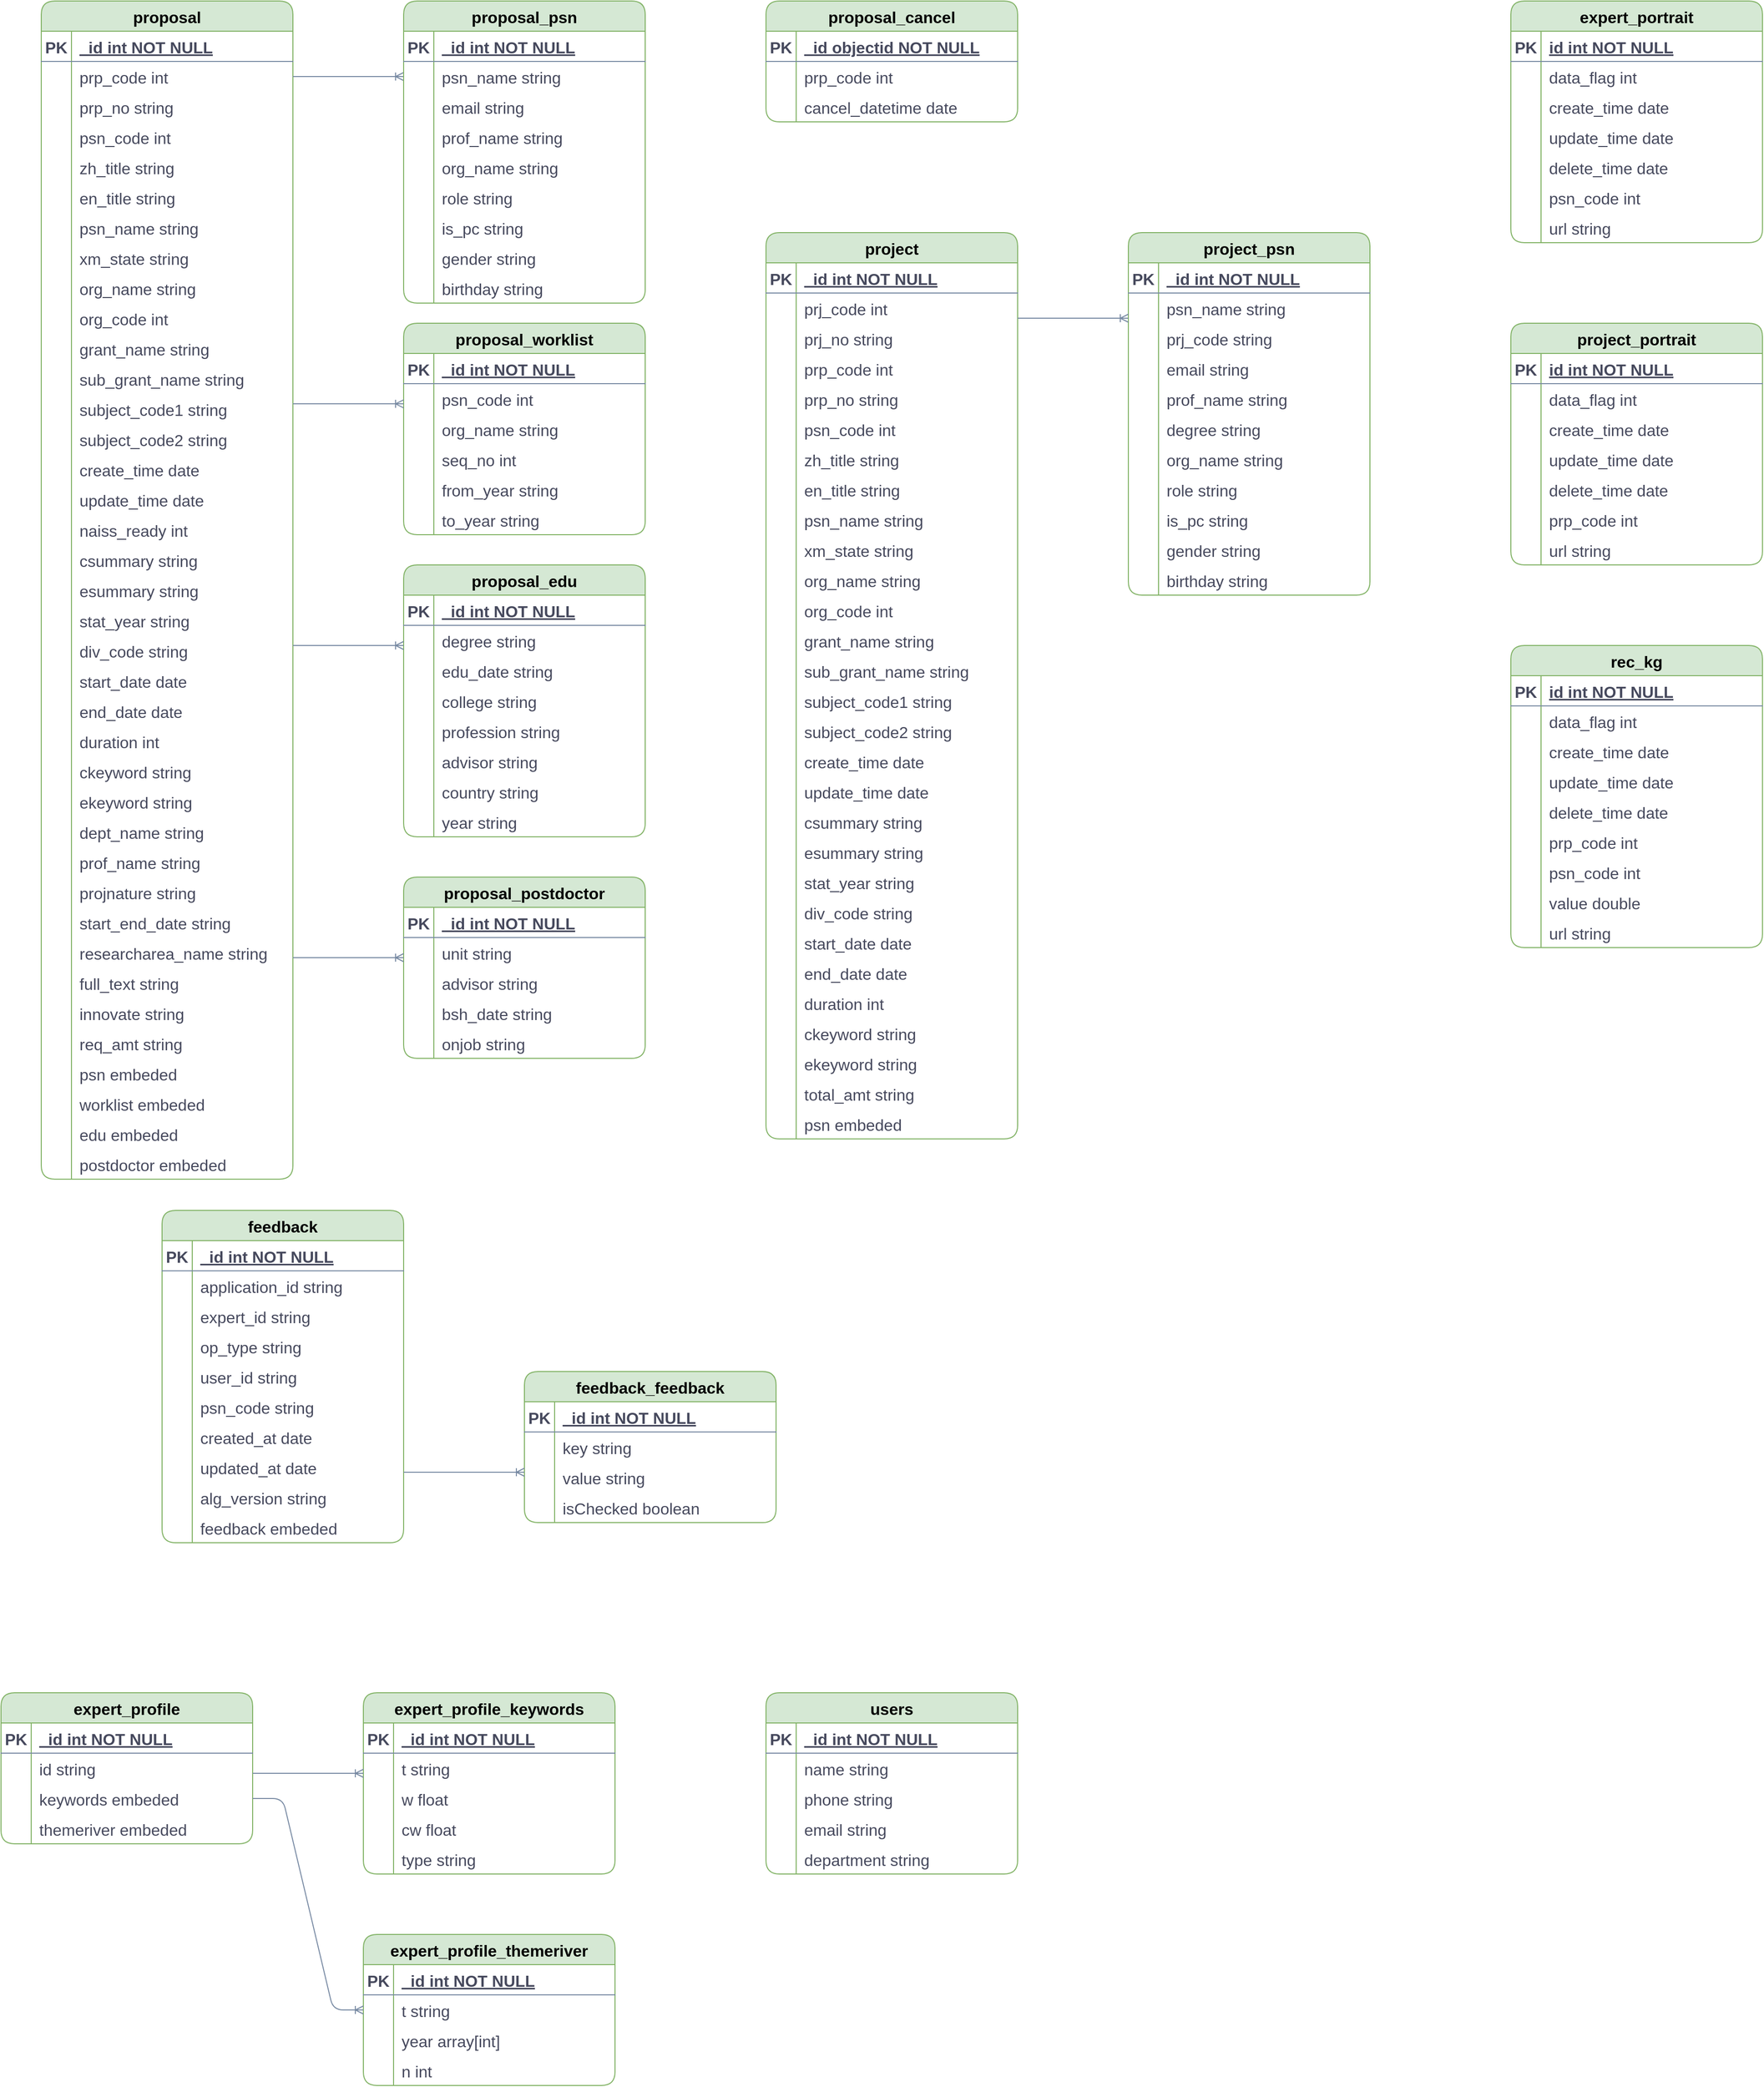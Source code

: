 <mxfile version="20.7.4" type="github">
  <diagram id="R2lEEEUBdFMjLlhIrx00" name="申请书">
    <mxGraphModel dx="954" dy="843" grid="1" gridSize="10" guides="1" tooltips="1" connect="1" arrows="1" fold="1" page="1" pageScale="1" pageWidth="1169" pageHeight="827" background="none" math="0" shadow="0" extFonts="Permanent Marker^https://fonts.googleapis.com/css?family=Permanent+Marker">
      <root>
        <mxCell id="0" />
        <mxCell id="1" parent="0" />
        <mxCell id="C-vyLk0tnHw3VtMMgP7b-23" value="proposal" style="shape=table;startSize=30;container=1;collapsible=1;childLayout=tableLayout;fixedRows=1;rowLines=0;fontStyle=1;align=center;resizeLast=1;rounded=1;fillColor=#d5e8d4;strokeColor=#82b366;fontSize=16;" parent="1" vertex="1">
          <mxGeometry x="120" y="40" width="250" height="1170" as="geometry" />
        </mxCell>
        <mxCell id="C-vyLk0tnHw3VtMMgP7b-24" value="" style="shape=partialRectangle;collapsible=0;dropTarget=0;pointerEvents=0;fillColor=none;points=[[0,0.5],[1,0.5]];portConstraint=eastwest;top=0;left=0;right=0;bottom=1;rounded=1;strokeColor=#788AA3;fontColor=#46495D;fontSize=16;" parent="C-vyLk0tnHw3VtMMgP7b-23" vertex="1">
          <mxGeometry y="30" width="250" height="30" as="geometry" />
        </mxCell>
        <mxCell id="C-vyLk0tnHw3VtMMgP7b-25" value="PK" style="shape=partialRectangle;overflow=hidden;connectable=0;fillColor=none;top=0;left=0;bottom=0;right=0;fontStyle=1;rounded=1;strokeColor=#788AA3;fontColor=#46495D;fontSize=16;" parent="C-vyLk0tnHw3VtMMgP7b-24" vertex="1">
          <mxGeometry width="30" height="30" as="geometry">
            <mxRectangle width="30" height="30" as="alternateBounds" />
          </mxGeometry>
        </mxCell>
        <mxCell id="C-vyLk0tnHw3VtMMgP7b-26" value="_id int NOT NULL " style="shape=partialRectangle;overflow=hidden;connectable=0;fillColor=none;top=0;left=0;bottom=0;right=0;align=left;spacingLeft=6;fontStyle=5;rounded=1;strokeColor=#788AA3;fontColor=#46495D;fontSize=16;" parent="C-vyLk0tnHw3VtMMgP7b-24" vertex="1">
          <mxGeometry x="30" width="220" height="30" as="geometry">
            <mxRectangle width="220" height="30" as="alternateBounds" />
          </mxGeometry>
        </mxCell>
        <mxCell id="C-vyLk0tnHw3VtMMgP7b-27" value="" style="shape=partialRectangle;collapsible=0;dropTarget=0;pointerEvents=0;fillColor=none;points=[[0,0.5],[1,0.5]];portConstraint=eastwest;top=0;left=0;right=0;bottom=0;rounded=1;strokeColor=#788AA3;fontColor=#46495D;fontSize=16;" parent="C-vyLk0tnHw3VtMMgP7b-23" vertex="1">
          <mxGeometry y="60" width="250" height="30" as="geometry" />
        </mxCell>
        <mxCell id="C-vyLk0tnHw3VtMMgP7b-28" value="" style="shape=partialRectangle;overflow=hidden;connectable=0;fillColor=none;top=0;left=0;bottom=0;right=0;rounded=1;strokeColor=#788AA3;fontColor=#46495D;fontSize=16;" parent="C-vyLk0tnHw3VtMMgP7b-27" vertex="1">
          <mxGeometry width="30" height="30" as="geometry">
            <mxRectangle width="30" height="30" as="alternateBounds" />
          </mxGeometry>
        </mxCell>
        <mxCell id="C-vyLk0tnHw3VtMMgP7b-29" value="prp_code int" style="shape=partialRectangle;overflow=hidden;connectable=0;fillColor=none;top=0;left=0;bottom=0;right=0;align=left;spacingLeft=6;rounded=1;strokeColor=#788AA3;fontColor=#46495D;fontSize=16;" parent="C-vyLk0tnHw3VtMMgP7b-27" vertex="1">
          <mxGeometry x="30" width="220" height="30" as="geometry">
            <mxRectangle width="220" height="30" as="alternateBounds" />
          </mxGeometry>
        </mxCell>
        <mxCell id="vWyPMVdZ7KJpKhUOvBbs-18" value="" style="shape=partialRectangle;collapsible=0;dropTarget=0;pointerEvents=0;fillColor=none;points=[[0,0.5],[1,0.5]];portConstraint=eastwest;top=0;left=0;right=0;bottom=0;rounded=1;strokeColor=#788AA3;fontColor=#46495D;fontSize=16;" parent="C-vyLk0tnHw3VtMMgP7b-23" vertex="1">
          <mxGeometry y="90" width="250" height="30" as="geometry" />
        </mxCell>
        <mxCell id="vWyPMVdZ7KJpKhUOvBbs-19" value="" style="shape=partialRectangle;overflow=hidden;connectable=0;fillColor=none;top=0;left=0;bottom=0;right=0;rounded=1;strokeColor=#788AA3;fontColor=#46495D;fontSize=16;" parent="vWyPMVdZ7KJpKhUOvBbs-18" vertex="1">
          <mxGeometry width="30" height="30" as="geometry">
            <mxRectangle width="30" height="30" as="alternateBounds" />
          </mxGeometry>
        </mxCell>
        <mxCell id="vWyPMVdZ7KJpKhUOvBbs-20" value="prp_no string" style="shape=partialRectangle;overflow=hidden;connectable=0;fillColor=none;top=0;left=0;bottom=0;right=0;align=left;spacingLeft=6;rounded=1;strokeColor=#788AA3;fontColor=#46495D;fontSize=16;" parent="vWyPMVdZ7KJpKhUOvBbs-18" vertex="1">
          <mxGeometry x="30" width="220" height="30" as="geometry">
            <mxRectangle width="220" height="30" as="alternateBounds" />
          </mxGeometry>
        </mxCell>
        <mxCell id="vWyPMVdZ7KJpKhUOvBbs-21" value="" style="shape=partialRectangle;collapsible=0;dropTarget=0;pointerEvents=0;fillColor=none;points=[[0,0.5],[1,0.5]];portConstraint=eastwest;top=0;left=0;right=0;bottom=0;rounded=1;strokeColor=#788AA3;fontColor=#46495D;fontSize=16;" parent="C-vyLk0tnHw3VtMMgP7b-23" vertex="1">
          <mxGeometry y="120" width="250" height="30" as="geometry" />
        </mxCell>
        <mxCell id="vWyPMVdZ7KJpKhUOvBbs-22" value="" style="shape=partialRectangle;overflow=hidden;connectable=0;fillColor=none;top=0;left=0;bottom=0;right=0;rounded=1;strokeColor=#788AA3;fontColor=#46495D;fontSize=16;" parent="vWyPMVdZ7KJpKhUOvBbs-21" vertex="1">
          <mxGeometry width="30" height="30" as="geometry">
            <mxRectangle width="30" height="30" as="alternateBounds" />
          </mxGeometry>
        </mxCell>
        <mxCell id="vWyPMVdZ7KJpKhUOvBbs-23" value="psn_code int" style="shape=partialRectangle;overflow=hidden;connectable=0;fillColor=none;top=0;left=0;bottom=0;right=0;align=left;spacingLeft=6;rounded=1;strokeColor=#788AA3;fontColor=#46495D;fontSize=16;" parent="vWyPMVdZ7KJpKhUOvBbs-21" vertex="1">
          <mxGeometry x="30" width="220" height="30" as="geometry">
            <mxRectangle width="220" height="30" as="alternateBounds" />
          </mxGeometry>
        </mxCell>
        <mxCell id="vWyPMVdZ7KJpKhUOvBbs-25" value="" style="shape=partialRectangle;collapsible=0;dropTarget=0;pointerEvents=0;fillColor=none;points=[[0,0.5],[1,0.5]];portConstraint=eastwest;top=0;left=0;right=0;bottom=0;rounded=1;strokeColor=#788AA3;fontColor=#46495D;fontSize=16;" parent="C-vyLk0tnHw3VtMMgP7b-23" vertex="1">
          <mxGeometry y="150" width="250" height="30" as="geometry" />
        </mxCell>
        <mxCell id="vWyPMVdZ7KJpKhUOvBbs-26" value="" style="shape=partialRectangle;overflow=hidden;connectable=0;fillColor=none;top=0;left=0;bottom=0;right=0;rounded=1;strokeColor=#788AA3;fontColor=#46495D;fontSize=16;" parent="vWyPMVdZ7KJpKhUOvBbs-25" vertex="1">
          <mxGeometry width="30" height="30" as="geometry">
            <mxRectangle width="30" height="30" as="alternateBounds" />
          </mxGeometry>
        </mxCell>
        <mxCell id="vWyPMVdZ7KJpKhUOvBbs-27" value="zh_title string" style="shape=partialRectangle;overflow=hidden;connectable=0;fillColor=none;top=0;left=0;bottom=0;right=0;align=left;spacingLeft=6;rounded=1;strokeColor=#788AA3;fontColor=#46495D;fontSize=16;" parent="vWyPMVdZ7KJpKhUOvBbs-25" vertex="1">
          <mxGeometry x="30" width="220" height="30" as="geometry">
            <mxRectangle width="220" height="30" as="alternateBounds" />
          </mxGeometry>
        </mxCell>
        <mxCell id="vWyPMVdZ7KJpKhUOvBbs-34" value="" style="shape=partialRectangle;collapsible=0;dropTarget=0;pointerEvents=0;fillColor=none;points=[[0,0.5],[1,0.5]];portConstraint=eastwest;top=0;left=0;right=0;bottom=0;rounded=1;strokeColor=#788AA3;fontColor=#46495D;fontSize=16;" parent="C-vyLk0tnHw3VtMMgP7b-23" vertex="1">
          <mxGeometry y="180" width="250" height="30" as="geometry" />
        </mxCell>
        <mxCell id="vWyPMVdZ7KJpKhUOvBbs-35" value="" style="shape=partialRectangle;overflow=hidden;connectable=0;fillColor=none;top=0;left=0;bottom=0;right=0;rounded=1;strokeColor=#788AA3;fontColor=#46495D;fontSize=16;" parent="vWyPMVdZ7KJpKhUOvBbs-34" vertex="1">
          <mxGeometry width="30" height="30" as="geometry">
            <mxRectangle width="30" height="30" as="alternateBounds" />
          </mxGeometry>
        </mxCell>
        <mxCell id="vWyPMVdZ7KJpKhUOvBbs-36" value="en_title string" style="shape=partialRectangle;overflow=hidden;connectable=0;fillColor=none;top=0;left=0;bottom=0;right=0;align=left;spacingLeft=6;rounded=1;strokeColor=#788AA3;fontColor=#46495D;fontSize=16;" parent="vWyPMVdZ7KJpKhUOvBbs-34" vertex="1">
          <mxGeometry x="30" width="220" height="30" as="geometry">
            <mxRectangle width="220" height="30" as="alternateBounds" />
          </mxGeometry>
        </mxCell>
        <mxCell id="vWyPMVdZ7KJpKhUOvBbs-28" value="" style="shape=partialRectangle;collapsible=0;dropTarget=0;pointerEvents=0;fillColor=none;points=[[0,0.5],[1,0.5]];portConstraint=eastwest;top=0;left=0;right=0;bottom=0;rounded=1;strokeColor=#788AA3;fontColor=#46495D;fontSize=16;" parent="C-vyLk0tnHw3VtMMgP7b-23" vertex="1">
          <mxGeometry y="210" width="250" height="30" as="geometry" />
        </mxCell>
        <mxCell id="vWyPMVdZ7KJpKhUOvBbs-29" value="" style="shape=partialRectangle;overflow=hidden;connectable=0;fillColor=none;top=0;left=0;bottom=0;right=0;rounded=1;strokeColor=#788AA3;fontColor=#46495D;fontSize=16;" parent="vWyPMVdZ7KJpKhUOvBbs-28" vertex="1">
          <mxGeometry width="30" height="30" as="geometry">
            <mxRectangle width="30" height="30" as="alternateBounds" />
          </mxGeometry>
        </mxCell>
        <mxCell id="vWyPMVdZ7KJpKhUOvBbs-30" value="psn_name string" style="shape=partialRectangle;overflow=hidden;connectable=0;fillColor=none;top=0;left=0;bottom=0;right=0;align=left;spacingLeft=6;rounded=1;strokeColor=#788AA3;fontColor=#46495D;fontSize=16;" parent="vWyPMVdZ7KJpKhUOvBbs-28" vertex="1">
          <mxGeometry x="30" width="220" height="30" as="geometry">
            <mxRectangle width="220" height="30" as="alternateBounds" />
          </mxGeometry>
        </mxCell>
        <mxCell id="vWyPMVdZ7KJpKhUOvBbs-31" value="" style="shape=partialRectangle;collapsible=0;dropTarget=0;pointerEvents=0;fillColor=none;points=[[0,0.5],[1,0.5]];portConstraint=eastwest;top=0;left=0;right=0;bottom=0;rounded=1;strokeColor=#788AA3;fontColor=#46495D;fontSize=16;" parent="C-vyLk0tnHw3VtMMgP7b-23" vertex="1">
          <mxGeometry y="240" width="250" height="30" as="geometry" />
        </mxCell>
        <mxCell id="vWyPMVdZ7KJpKhUOvBbs-32" value="" style="shape=partialRectangle;overflow=hidden;connectable=0;fillColor=none;top=0;left=0;bottom=0;right=0;rounded=1;strokeColor=#788AA3;fontColor=#46495D;fontSize=16;" parent="vWyPMVdZ7KJpKhUOvBbs-31" vertex="1">
          <mxGeometry width="30" height="30" as="geometry">
            <mxRectangle width="30" height="30" as="alternateBounds" />
          </mxGeometry>
        </mxCell>
        <mxCell id="vWyPMVdZ7KJpKhUOvBbs-33" value="xm_state string" style="shape=partialRectangle;overflow=hidden;connectable=0;fillColor=none;top=0;left=0;bottom=0;right=0;align=left;spacingLeft=6;rounded=1;strokeColor=#788AA3;fontColor=#46495D;fontSize=16;" parent="vWyPMVdZ7KJpKhUOvBbs-31" vertex="1">
          <mxGeometry x="30" width="220" height="30" as="geometry">
            <mxRectangle width="220" height="30" as="alternateBounds" />
          </mxGeometry>
        </mxCell>
        <mxCell id="vWyPMVdZ7KJpKhUOvBbs-37" value="" style="shape=partialRectangle;collapsible=0;dropTarget=0;pointerEvents=0;fillColor=none;points=[[0,0.5],[1,0.5]];portConstraint=eastwest;top=0;left=0;right=0;bottom=0;rounded=1;strokeColor=#788AA3;fontColor=#46495D;fontSize=16;" parent="C-vyLk0tnHw3VtMMgP7b-23" vertex="1">
          <mxGeometry y="270" width="250" height="30" as="geometry" />
        </mxCell>
        <mxCell id="vWyPMVdZ7KJpKhUOvBbs-38" value="" style="shape=partialRectangle;overflow=hidden;connectable=0;fillColor=none;top=0;left=0;bottom=0;right=0;rounded=1;strokeColor=#788AA3;fontColor=#46495D;fontSize=16;" parent="vWyPMVdZ7KJpKhUOvBbs-37" vertex="1">
          <mxGeometry width="30" height="30" as="geometry">
            <mxRectangle width="30" height="30" as="alternateBounds" />
          </mxGeometry>
        </mxCell>
        <mxCell id="vWyPMVdZ7KJpKhUOvBbs-39" value="org_name string" style="shape=partialRectangle;overflow=hidden;connectable=0;fillColor=none;top=0;left=0;bottom=0;right=0;align=left;spacingLeft=6;rounded=1;strokeColor=#788AA3;fontColor=#46495D;fontSize=16;" parent="vWyPMVdZ7KJpKhUOvBbs-37" vertex="1">
          <mxGeometry x="30" width="220" height="30" as="geometry">
            <mxRectangle width="220" height="30" as="alternateBounds" />
          </mxGeometry>
        </mxCell>
        <mxCell id="vWyPMVdZ7KJpKhUOvBbs-40" value="" style="shape=partialRectangle;collapsible=0;dropTarget=0;pointerEvents=0;fillColor=none;points=[[0,0.5],[1,0.5]];portConstraint=eastwest;top=0;left=0;right=0;bottom=0;rounded=1;strokeColor=#788AA3;fontColor=#46495D;fontSize=16;" parent="C-vyLk0tnHw3VtMMgP7b-23" vertex="1">
          <mxGeometry y="300" width="250" height="30" as="geometry" />
        </mxCell>
        <mxCell id="vWyPMVdZ7KJpKhUOvBbs-41" value="" style="shape=partialRectangle;overflow=hidden;connectable=0;fillColor=none;top=0;left=0;bottom=0;right=0;rounded=1;strokeColor=#788AA3;fontColor=#46495D;fontSize=16;" parent="vWyPMVdZ7KJpKhUOvBbs-40" vertex="1">
          <mxGeometry width="30" height="30" as="geometry">
            <mxRectangle width="30" height="30" as="alternateBounds" />
          </mxGeometry>
        </mxCell>
        <mxCell id="vWyPMVdZ7KJpKhUOvBbs-42" value="org_code int" style="shape=partialRectangle;overflow=hidden;connectable=0;fillColor=none;top=0;left=0;bottom=0;right=0;align=left;spacingLeft=6;rounded=1;strokeColor=#788AA3;fontColor=#46495D;fontSize=16;" parent="vWyPMVdZ7KJpKhUOvBbs-40" vertex="1">
          <mxGeometry x="30" width="220" height="30" as="geometry">
            <mxRectangle width="220" height="30" as="alternateBounds" />
          </mxGeometry>
        </mxCell>
        <mxCell id="vWyPMVdZ7KJpKhUOvBbs-43" value="" style="shape=partialRectangle;collapsible=0;dropTarget=0;pointerEvents=0;fillColor=none;points=[[0,0.5],[1,0.5]];portConstraint=eastwest;top=0;left=0;right=0;bottom=0;rounded=1;strokeColor=#788AA3;fontColor=#46495D;fontSize=16;" parent="C-vyLk0tnHw3VtMMgP7b-23" vertex="1">
          <mxGeometry y="330" width="250" height="30" as="geometry" />
        </mxCell>
        <mxCell id="vWyPMVdZ7KJpKhUOvBbs-44" value="" style="shape=partialRectangle;overflow=hidden;connectable=0;fillColor=none;top=0;left=0;bottom=0;right=0;rounded=1;strokeColor=#788AA3;fontColor=#46495D;fontSize=16;" parent="vWyPMVdZ7KJpKhUOvBbs-43" vertex="1">
          <mxGeometry width="30" height="30" as="geometry">
            <mxRectangle width="30" height="30" as="alternateBounds" />
          </mxGeometry>
        </mxCell>
        <mxCell id="vWyPMVdZ7KJpKhUOvBbs-45" value="grant_name string" style="shape=partialRectangle;overflow=hidden;connectable=0;fillColor=none;top=0;left=0;bottom=0;right=0;align=left;spacingLeft=6;rounded=1;strokeColor=#788AA3;fontColor=#46495D;fontSize=16;" parent="vWyPMVdZ7KJpKhUOvBbs-43" vertex="1">
          <mxGeometry x="30" width="220" height="30" as="geometry">
            <mxRectangle width="220" height="30" as="alternateBounds" />
          </mxGeometry>
        </mxCell>
        <mxCell id="vWyPMVdZ7KJpKhUOvBbs-46" value="" style="shape=partialRectangle;collapsible=0;dropTarget=0;pointerEvents=0;fillColor=none;points=[[0,0.5],[1,0.5]];portConstraint=eastwest;top=0;left=0;right=0;bottom=0;rounded=1;strokeColor=#788AA3;fontColor=#46495D;fontSize=16;" parent="C-vyLk0tnHw3VtMMgP7b-23" vertex="1">
          <mxGeometry y="360" width="250" height="30" as="geometry" />
        </mxCell>
        <mxCell id="vWyPMVdZ7KJpKhUOvBbs-47" value="" style="shape=partialRectangle;overflow=hidden;connectable=0;fillColor=none;top=0;left=0;bottom=0;right=0;rounded=1;strokeColor=#788AA3;fontColor=#46495D;fontSize=16;" parent="vWyPMVdZ7KJpKhUOvBbs-46" vertex="1">
          <mxGeometry width="30" height="30" as="geometry">
            <mxRectangle width="30" height="30" as="alternateBounds" />
          </mxGeometry>
        </mxCell>
        <mxCell id="vWyPMVdZ7KJpKhUOvBbs-48" value="sub_grant_name string" style="shape=partialRectangle;overflow=hidden;connectable=0;fillColor=none;top=0;left=0;bottom=0;right=0;align=left;spacingLeft=6;rounded=1;strokeColor=#788AA3;fontColor=#46495D;fontSize=16;" parent="vWyPMVdZ7KJpKhUOvBbs-46" vertex="1">
          <mxGeometry x="30" width="220" height="30" as="geometry">
            <mxRectangle width="220" height="30" as="alternateBounds" />
          </mxGeometry>
        </mxCell>
        <mxCell id="vWyPMVdZ7KJpKhUOvBbs-49" value="" style="shape=partialRectangle;collapsible=0;dropTarget=0;pointerEvents=0;fillColor=none;points=[[0,0.5],[1,0.5]];portConstraint=eastwest;top=0;left=0;right=0;bottom=0;rounded=1;strokeColor=#788AA3;fontColor=#46495D;fontSize=16;" parent="C-vyLk0tnHw3VtMMgP7b-23" vertex="1">
          <mxGeometry y="390" width="250" height="30" as="geometry" />
        </mxCell>
        <mxCell id="vWyPMVdZ7KJpKhUOvBbs-50" value="" style="shape=partialRectangle;overflow=hidden;connectable=0;fillColor=none;top=0;left=0;bottom=0;right=0;rounded=1;strokeColor=#788AA3;fontColor=#46495D;fontSize=16;" parent="vWyPMVdZ7KJpKhUOvBbs-49" vertex="1">
          <mxGeometry width="30" height="30" as="geometry">
            <mxRectangle width="30" height="30" as="alternateBounds" />
          </mxGeometry>
        </mxCell>
        <mxCell id="vWyPMVdZ7KJpKhUOvBbs-51" value="subject_code1 string" style="shape=partialRectangle;overflow=hidden;connectable=0;fillColor=none;top=0;left=0;bottom=0;right=0;align=left;spacingLeft=6;rounded=1;strokeColor=#788AA3;fontColor=#46495D;fontSize=16;" parent="vWyPMVdZ7KJpKhUOvBbs-49" vertex="1">
          <mxGeometry x="30" width="220" height="30" as="geometry">
            <mxRectangle width="220" height="30" as="alternateBounds" />
          </mxGeometry>
        </mxCell>
        <mxCell id="vWyPMVdZ7KJpKhUOvBbs-52" value="" style="shape=partialRectangle;collapsible=0;dropTarget=0;pointerEvents=0;fillColor=none;points=[[0,0.5],[1,0.5]];portConstraint=eastwest;top=0;left=0;right=0;bottom=0;rounded=1;strokeColor=#788AA3;fontColor=#46495D;fontSize=16;" parent="C-vyLk0tnHw3VtMMgP7b-23" vertex="1">
          <mxGeometry y="420" width="250" height="30" as="geometry" />
        </mxCell>
        <mxCell id="vWyPMVdZ7KJpKhUOvBbs-53" value="" style="shape=partialRectangle;overflow=hidden;connectable=0;fillColor=none;top=0;left=0;bottom=0;right=0;rounded=1;strokeColor=#788AA3;fontColor=#46495D;fontSize=16;" parent="vWyPMVdZ7KJpKhUOvBbs-52" vertex="1">
          <mxGeometry width="30" height="30" as="geometry">
            <mxRectangle width="30" height="30" as="alternateBounds" />
          </mxGeometry>
        </mxCell>
        <mxCell id="vWyPMVdZ7KJpKhUOvBbs-54" value="subject_code2 string" style="shape=partialRectangle;overflow=hidden;connectable=0;fillColor=none;top=0;left=0;bottom=0;right=0;align=left;spacingLeft=6;rounded=1;strokeColor=#788AA3;fontColor=#46495D;fontSize=16;" parent="vWyPMVdZ7KJpKhUOvBbs-52" vertex="1">
          <mxGeometry x="30" width="220" height="30" as="geometry">
            <mxRectangle width="220" height="30" as="alternateBounds" />
          </mxGeometry>
        </mxCell>
        <mxCell id="vWyPMVdZ7KJpKhUOvBbs-55" value="" style="shape=partialRectangle;collapsible=0;dropTarget=0;pointerEvents=0;fillColor=none;points=[[0,0.5],[1,0.5]];portConstraint=eastwest;top=0;left=0;right=0;bottom=0;rounded=1;strokeColor=#788AA3;fontColor=#46495D;fontSize=16;" parent="C-vyLk0tnHw3VtMMgP7b-23" vertex="1">
          <mxGeometry y="450" width="250" height="30" as="geometry" />
        </mxCell>
        <mxCell id="vWyPMVdZ7KJpKhUOvBbs-56" value="" style="shape=partialRectangle;overflow=hidden;connectable=0;fillColor=none;top=0;left=0;bottom=0;right=0;rounded=1;strokeColor=#788AA3;fontColor=#46495D;fontSize=16;" parent="vWyPMVdZ7KJpKhUOvBbs-55" vertex="1">
          <mxGeometry width="30" height="30" as="geometry">
            <mxRectangle width="30" height="30" as="alternateBounds" />
          </mxGeometry>
        </mxCell>
        <mxCell id="vWyPMVdZ7KJpKhUOvBbs-57" value="create_time date" style="shape=partialRectangle;overflow=hidden;connectable=0;fillColor=none;top=0;left=0;bottom=0;right=0;align=left;spacingLeft=6;rounded=1;strokeColor=#788AA3;fontColor=#46495D;fontSize=16;" parent="vWyPMVdZ7KJpKhUOvBbs-55" vertex="1">
          <mxGeometry x="30" width="220" height="30" as="geometry">
            <mxRectangle width="220" height="30" as="alternateBounds" />
          </mxGeometry>
        </mxCell>
        <mxCell id="vWyPMVdZ7KJpKhUOvBbs-76" value="" style="shape=partialRectangle;collapsible=0;dropTarget=0;pointerEvents=0;fillColor=none;points=[[0,0.5],[1,0.5]];portConstraint=eastwest;top=0;left=0;right=0;bottom=0;rounded=1;strokeColor=#788AA3;fontColor=#46495D;fontSize=16;" parent="C-vyLk0tnHw3VtMMgP7b-23" vertex="1">
          <mxGeometry y="480" width="250" height="30" as="geometry" />
        </mxCell>
        <mxCell id="vWyPMVdZ7KJpKhUOvBbs-77" value="" style="shape=partialRectangle;overflow=hidden;connectable=0;fillColor=none;top=0;left=0;bottom=0;right=0;rounded=1;strokeColor=#788AA3;fontColor=#46495D;fontSize=16;" parent="vWyPMVdZ7KJpKhUOvBbs-76" vertex="1">
          <mxGeometry width="30" height="30" as="geometry">
            <mxRectangle width="30" height="30" as="alternateBounds" />
          </mxGeometry>
        </mxCell>
        <mxCell id="vWyPMVdZ7KJpKhUOvBbs-78" value="update_time date" style="shape=partialRectangle;overflow=hidden;connectable=0;fillColor=none;top=0;left=0;bottom=0;right=0;align=left;spacingLeft=6;rounded=1;strokeColor=#788AA3;fontColor=#46495D;fontSize=16;" parent="vWyPMVdZ7KJpKhUOvBbs-76" vertex="1">
          <mxGeometry x="30" width="220" height="30" as="geometry">
            <mxRectangle width="220" height="30" as="alternateBounds" />
          </mxGeometry>
        </mxCell>
        <mxCell id="vWyPMVdZ7KJpKhUOvBbs-58" value="" style="shape=partialRectangle;collapsible=0;dropTarget=0;pointerEvents=0;fillColor=none;points=[[0,0.5],[1,0.5]];portConstraint=eastwest;top=0;left=0;right=0;bottom=0;rounded=1;strokeColor=#788AA3;fontColor=#46495D;fontSize=16;" parent="C-vyLk0tnHw3VtMMgP7b-23" vertex="1">
          <mxGeometry y="510" width="250" height="30" as="geometry" />
        </mxCell>
        <mxCell id="vWyPMVdZ7KJpKhUOvBbs-59" value="" style="shape=partialRectangle;overflow=hidden;connectable=0;fillColor=none;top=0;left=0;bottom=0;right=0;rounded=1;strokeColor=#788AA3;fontColor=#46495D;fontSize=16;" parent="vWyPMVdZ7KJpKhUOvBbs-58" vertex="1">
          <mxGeometry width="30" height="30" as="geometry">
            <mxRectangle width="30" height="30" as="alternateBounds" />
          </mxGeometry>
        </mxCell>
        <mxCell id="vWyPMVdZ7KJpKhUOvBbs-60" value="naiss_ready int" style="shape=partialRectangle;overflow=hidden;connectable=0;fillColor=none;top=0;left=0;bottom=0;right=0;align=left;spacingLeft=6;rounded=1;strokeColor=#788AA3;fontColor=#46495D;fontSize=16;" parent="vWyPMVdZ7KJpKhUOvBbs-58" vertex="1">
          <mxGeometry x="30" width="220" height="30" as="geometry">
            <mxRectangle width="220" height="30" as="alternateBounds" />
          </mxGeometry>
        </mxCell>
        <mxCell id="vWyPMVdZ7KJpKhUOvBbs-61" value="" style="shape=partialRectangle;collapsible=0;dropTarget=0;pointerEvents=0;fillColor=none;points=[[0,0.5],[1,0.5]];portConstraint=eastwest;top=0;left=0;right=0;bottom=0;rounded=1;strokeColor=#788AA3;fontColor=#46495D;fontSize=16;" parent="C-vyLk0tnHw3VtMMgP7b-23" vertex="1">
          <mxGeometry y="540" width="250" height="30" as="geometry" />
        </mxCell>
        <mxCell id="vWyPMVdZ7KJpKhUOvBbs-62" value="" style="shape=partialRectangle;overflow=hidden;connectable=0;fillColor=none;top=0;left=0;bottom=0;right=0;rounded=1;strokeColor=#788AA3;fontColor=#46495D;fontSize=16;" parent="vWyPMVdZ7KJpKhUOvBbs-61" vertex="1">
          <mxGeometry width="30" height="30" as="geometry">
            <mxRectangle width="30" height="30" as="alternateBounds" />
          </mxGeometry>
        </mxCell>
        <mxCell id="vWyPMVdZ7KJpKhUOvBbs-63" value="csummary string" style="shape=partialRectangle;overflow=hidden;connectable=0;fillColor=none;top=0;left=0;bottom=0;right=0;align=left;spacingLeft=6;rounded=1;strokeColor=#788AA3;fontColor=#46495D;fontSize=16;" parent="vWyPMVdZ7KJpKhUOvBbs-61" vertex="1">
          <mxGeometry x="30" width="220" height="30" as="geometry">
            <mxRectangle width="220" height="30" as="alternateBounds" />
          </mxGeometry>
        </mxCell>
        <mxCell id="vWyPMVdZ7KJpKhUOvBbs-64" value="" style="shape=partialRectangle;collapsible=0;dropTarget=0;pointerEvents=0;fillColor=none;points=[[0,0.5],[1,0.5]];portConstraint=eastwest;top=0;left=0;right=0;bottom=0;rounded=1;strokeColor=#788AA3;fontColor=#46495D;fontSize=16;" parent="C-vyLk0tnHw3VtMMgP7b-23" vertex="1">
          <mxGeometry y="570" width="250" height="30" as="geometry" />
        </mxCell>
        <mxCell id="vWyPMVdZ7KJpKhUOvBbs-65" value="" style="shape=partialRectangle;overflow=hidden;connectable=0;fillColor=none;top=0;left=0;bottom=0;right=0;rounded=1;strokeColor=#788AA3;fontColor=#46495D;fontSize=16;" parent="vWyPMVdZ7KJpKhUOvBbs-64" vertex="1">
          <mxGeometry width="30" height="30" as="geometry">
            <mxRectangle width="30" height="30" as="alternateBounds" />
          </mxGeometry>
        </mxCell>
        <mxCell id="vWyPMVdZ7KJpKhUOvBbs-66" value="esummary string" style="shape=partialRectangle;overflow=hidden;connectable=0;fillColor=none;top=0;left=0;bottom=0;right=0;align=left;spacingLeft=6;rounded=1;strokeColor=#788AA3;fontColor=#46495D;fontSize=16;" parent="vWyPMVdZ7KJpKhUOvBbs-64" vertex="1">
          <mxGeometry x="30" width="220" height="30" as="geometry">
            <mxRectangle width="220" height="30" as="alternateBounds" />
          </mxGeometry>
        </mxCell>
        <mxCell id="vWyPMVdZ7KJpKhUOvBbs-67" value="" style="shape=partialRectangle;collapsible=0;dropTarget=0;pointerEvents=0;fillColor=none;points=[[0,0.5],[1,0.5]];portConstraint=eastwest;top=0;left=0;right=0;bottom=0;rounded=1;strokeColor=#788AA3;fontColor=#46495D;fontSize=16;" parent="C-vyLk0tnHw3VtMMgP7b-23" vertex="1">
          <mxGeometry y="600" width="250" height="30" as="geometry" />
        </mxCell>
        <mxCell id="vWyPMVdZ7KJpKhUOvBbs-68" value="" style="shape=partialRectangle;overflow=hidden;connectable=0;fillColor=none;top=0;left=0;bottom=0;right=0;rounded=1;strokeColor=#788AA3;fontColor=#46495D;fontSize=16;" parent="vWyPMVdZ7KJpKhUOvBbs-67" vertex="1">
          <mxGeometry width="30" height="30" as="geometry">
            <mxRectangle width="30" height="30" as="alternateBounds" />
          </mxGeometry>
        </mxCell>
        <mxCell id="vWyPMVdZ7KJpKhUOvBbs-69" value="stat_year string" style="shape=partialRectangle;overflow=hidden;connectable=0;fillColor=none;top=0;left=0;bottom=0;right=0;align=left;spacingLeft=6;rounded=1;strokeColor=#788AA3;fontColor=#46495D;fontSize=16;" parent="vWyPMVdZ7KJpKhUOvBbs-67" vertex="1">
          <mxGeometry x="30" width="220" height="30" as="geometry">
            <mxRectangle width="220" height="30" as="alternateBounds" />
          </mxGeometry>
        </mxCell>
        <mxCell id="vWyPMVdZ7KJpKhUOvBbs-70" value="" style="shape=partialRectangle;collapsible=0;dropTarget=0;pointerEvents=0;fillColor=none;points=[[0,0.5],[1,0.5]];portConstraint=eastwest;top=0;left=0;right=0;bottom=0;rounded=1;strokeColor=#788AA3;fontColor=#46495D;fontSize=16;" parent="C-vyLk0tnHw3VtMMgP7b-23" vertex="1">
          <mxGeometry y="630" width="250" height="30" as="geometry" />
        </mxCell>
        <mxCell id="vWyPMVdZ7KJpKhUOvBbs-71" value="" style="shape=partialRectangle;overflow=hidden;connectable=0;fillColor=none;top=0;left=0;bottom=0;right=0;rounded=1;strokeColor=#788AA3;fontColor=#46495D;fontSize=16;" parent="vWyPMVdZ7KJpKhUOvBbs-70" vertex="1">
          <mxGeometry width="30" height="30" as="geometry">
            <mxRectangle width="30" height="30" as="alternateBounds" />
          </mxGeometry>
        </mxCell>
        <mxCell id="vWyPMVdZ7KJpKhUOvBbs-72" value="div_code string" style="shape=partialRectangle;overflow=hidden;connectable=0;fillColor=none;top=0;left=0;bottom=0;right=0;align=left;spacingLeft=6;rounded=1;strokeColor=#788AA3;fontColor=#46495D;fontSize=16;" parent="vWyPMVdZ7KJpKhUOvBbs-70" vertex="1">
          <mxGeometry x="30" width="220" height="30" as="geometry">
            <mxRectangle width="220" height="30" as="alternateBounds" />
          </mxGeometry>
        </mxCell>
        <mxCell id="vWyPMVdZ7KJpKhUOvBbs-73" value="" style="shape=partialRectangle;collapsible=0;dropTarget=0;pointerEvents=0;fillColor=none;points=[[0,0.5],[1,0.5]];portConstraint=eastwest;top=0;left=0;right=0;bottom=0;rounded=1;strokeColor=#788AA3;fontColor=#46495D;fontSize=16;" parent="C-vyLk0tnHw3VtMMgP7b-23" vertex="1">
          <mxGeometry y="660" width="250" height="30" as="geometry" />
        </mxCell>
        <mxCell id="vWyPMVdZ7KJpKhUOvBbs-74" value="" style="shape=partialRectangle;overflow=hidden;connectable=0;fillColor=none;top=0;left=0;bottom=0;right=0;rounded=1;strokeColor=#788AA3;fontColor=#46495D;fontSize=16;" parent="vWyPMVdZ7KJpKhUOvBbs-73" vertex="1">
          <mxGeometry width="30" height="30" as="geometry">
            <mxRectangle width="30" height="30" as="alternateBounds" />
          </mxGeometry>
        </mxCell>
        <mxCell id="vWyPMVdZ7KJpKhUOvBbs-75" value="start_date date" style="shape=partialRectangle;overflow=hidden;connectable=0;fillColor=none;top=0;left=0;bottom=0;right=0;align=left;spacingLeft=6;rounded=1;strokeColor=#788AA3;fontColor=#46495D;fontSize=16;" parent="vWyPMVdZ7KJpKhUOvBbs-73" vertex="1">
          <mxGeometry x="30" width="220" height="30" as="geometry">
            <mxRectangle width="220" height="30" as="alternateBounds" />
          </mxGeometry>
        </mxCell>
        <mxCell id="vWyPMVdZ7KJpKhUOvBbs-112" value="" style="shape=partialRectangle;collapsible=0;dropTarget=0;pointerEvents=0;fillColor=none;points=[[0,0.5],[1,0.5]];portConstraint=eastwest;top=0;left=0;right=0;bottom=0;rounded=1;strokeColor=#788AA3;fontColor=#46495D;fontSize=16;" parent="C-vyLk0tnHw3VtMMgP7b-23" vertex="1">
          <mxGeometry y="690" width="250" height="30" as="geometry" />
        </mxCell>
        <mxCell id="vWyPMVdZ7KJpKhUOvBbs-113" value="" style="shape=partialRectangle;overflow=hidden;connectable=0;fillColor=none;top=0;left=0;bottom=0;right=0;rounded=1;strokeColor=#788AA3;fontColor=#46495D;fontSize=16;" parent="vWyPMVdZ7KJpKhUOvBbs-112" vertex="1">
          <mxGeometry width="30" height="30" as="geometry">
            <mxRectangle width="30" height="30" as="alternateBounds" />
          </mxGeometry>
        </mxCell>
        <mxCell id="vWyPMVdZ7KJpKhUOvBbs-114" value="end_date date" style="shape=partialRectangle;overflow=hidden;connectable=0;fillColor=none;top=0;left=0;bottom=0;right=0;align=left;spacingLeft=6;rounded=1;strokeColor=#788AA3;fontColor=#46495D;fontSize=16;" parent="vWyPMVdZ7KJpKhUOvBbs-112" vertex="1">
          <mxGeometry x="30" width="220" height="30" as="geometry">
            <mxRectangle width="220" height="30" as="alternateBounds" />
          </mxGeometry>
        </mxCell>
        <mxCell id="vWyPMVdZ7KJpKhUOvBbs-79" value="" style="shape=partialRectangle;collapsible=0;dropTarget=0;pointerEvents=0;fillColor=none;points=[[0,0.5],[1,0.5]];portConstraint=eastwest;top=0;left=0;right=0;bottom=0;rounded=1;strokeColor=#788AA3;fontColor=#46495D;fontSize=16;" parent="C-vyLk0tnHw3VtMMgP7b-23" vertex="1">
          <mxGeometry y="720" width="250" height="30" as="geometry" />
        </mxCell>
        <mxCell id="vWyPMVdZ7KJpKhUOvBbs-80" value="" style="shape=partialRectangle;overflow=hidden;connectable=0;fillColor=none;top=0;left=0;bottom=0;right=0;rounded=1;strokeColor=#788AA3;fontColor=#46495D;fontSize=16;" parent="vWyPMVdZ7KJpKhUOvBbs-79" vertex="1">
          <mxGeometry width="30" height="30" as="geometry">
            <mxRectangle width="30" height="30" as="alternateBounds" />
          </mxGeometry>
        </mxCell>
        <mxCell id="vWyPMVdZ7KJpKhUOvBbs-81" value="duration int" style="shape=partialRectangle;overflow=hidden;connectable=0;fillColor=none;top=0;left=0;bottom=0;right=0;align=left;spacingLeft=6;rounded=1;strokeColor=#788AA3;fontColor=#46495D;fontSize=16;" parent="vWyPMVdZ7KJpKhUOvBbs-79" vertex="1">
          <mxGeometry x="30" width="220" height="30" as="geometry">
            <mxRectangle width="220" height="30" as="alternateBounds" />
          </mxGeometry>
        </mxCell>
        <mxCell id="vWyPMVdZ7KJpKhUOvBbs-82" value="" style="shape=partialRectangle;collapsible=0;dropTarget=0;pointerEvents=0;fillColor=none;points=[[0,0.5],[1,0.5]];portConstraint=eastwest;top=0;left=0;right=0;bottom=0;rounded=1;strokeColor=#788AA3;fontColor=#46495D;fontSize=16;" parent="C-vyLk0tnHw3VtMMgP7b-23" vertex="1">
          <mxGeometry y="750" width="250" height="30" as="geometry" />
        </mxCell>
        <mxCell id="vWyPMVdZ7KJpKhUOvBbs-83" value="" style="shape=partialRectangle;overflow=hidden;connectable=0;fillColor=none;top=0;left=0;bottom=0;right=0;rounded=1;strokeColor=#788AA3;fontColor=#46495D;fontSize=16;" parent="vWyPMVdZ7KJpKhUOvBbs-82" vertex="1">
          <mxGeometry width="30" height="30" as="geometry">
            <mxRectangle width="30" height="30" as="alternateBounds" />
          </mxGeometry>
        </mxCell>
        <mxCell id="vWyPMVdZ7KJpKhUOvBbs-84" value="ckeyword string" style="shape=partialRectangle;overflow=hidden;connectable=0;fillColor=none;top=0;left=0;bottom=0;right=0;align=left;spacingLeft=6;rounded=1;strokeColor=#788AA3;fontColor=#46495D;fontSize=16;" parent="vWyPMVdZ7KJpKhUOvBbs-82" vertex="1">
          <mxGeometry x="30" width="220" height="30" as="geometry">
            <mxRectangle width="220" height="30" as="alternateBounds" />
          </mxGeometry>
        </mxCell>
        <mxCell id="vWyPMVdZ7KJpKhUOvBbs-85" value="" style="shape=partialRectangle;collapsible=0;dropTarget=0;pointerEvents=0;fillColor=none;points=[[0,0.5],[1,0.5]];portConstraint=eastwest;top=0;left=0;right=0;bottom=0;rounded=1;strokeColor=#788AA3;fontColor=#46495D;fontSize=16;" parent="C-vyLk0tnHw3VtMMgP7b-23" vertex="1">
          <mxGeometry y="780" width="250" height="30" as="geometry" />
        </mxCell>
        <mxCell id="vWyPMVdZ7KJpKhUOvBbs-86" value="" style="shape=partialRectangle;overflow=hidden;connectable=0;fillColor=none;top=0;left=0;bottom=0;right=0;rounded=1;strokeColor=#788AA3;fontColor=#46495D;fontSize=16;" parent="vWyPMVdZ7KJpKhUOvBbs-85" vertex="1">
          <mxGeometry width="30" height="30" as="geometry">
            <mxRectangle width="30" height="30" as="alternateBounds" />
          </mxGeometry>
        </mxCell>
        <mxCell id="vWyPMVdZ7KJpKhUOvBbs-87" value="ekeyword string" style="shape=partialRectangle;overflow=hidden;connectable=0;fillColor=none;top=0;left=0;bottom=0;right=0;align=left;spacingLeft=6;rounded=1;strokeColor=#788AA3;fontColor=#46495D;fontSize=16;" parent="vWyPMVdZ7KJpKhUOvBbs-85" vertex="1">
          <mxGeometry x="30" width="220" height="30" as="geometry">
            <mxRectangle width="220" height="30" as="alternateBounds" />
          </mxGeometry>
        </mxCell>
        <mxCell id="vWyPMVdZ7KJpKhUOvBbs-88" value="" style="shape=partialRectangle;collapsible=0;dropTarget=0;pointerEvents=0;fillColor=none;points=[[0,0.5],[1,0.5]];portConstraint=eastwest;top=0;left=0;right=0;bottom=0;rounded=1;strokeColor=#788AA3;fontColor=#46495D;fontSize=16;" parent="C-vyLk0tnHw3VtMMgP7b-23" vertex="1">
          <mxGeometry y="810" width="250" height="30" as="geometry" />
        </mxCell>
        <mxCell id="vWyPMVdZ7KJpKhUOvBbs-89" value="" style="shape=partialRectangle;overflow=hidden;connectable=0;fillColor=none;top=0;left=0;bottom=0;right=0;rounded=1;strokeColor=#788AA3;fontColor=#46495D;fontSize=16;" parent="vWyPMVdZ7KJpKhUOvBbs-88" vertex="1">
          <mxGeometry width="30" height="30" as="geometry">
            <mxRectangle width="30" height="30" as="alternateBounds" />
          </mxGeometry>
        </mxCell>
        <mxCell id="vWyPMVdZ7KJpKhUOvBbs-90" value="dept_name string" style="shape=partialRectangle;overflow=hidden;connectable=0;fillColor=none;top=0;left=0;bottom=0;right=0;align=left;spacingLeft=6;rounded=1;strokeColor=#788AA3;fontColor=#46495D;fontSize=16;" parent="vWyPMVdZ7KJpKhUOvBbs-88" vertex="1">
          <mxGeometry x="30" width="220" height="30" as="geometry">
            <mxRectangle width="220" height="30" as="alternateBounds" />
          </mxGeometry>
        </mxCell>
        <mxCell id="vWyPMVdZ7KJpKhUOvBbs-91" value="" style="shape=partialRectangle;collapsible=0;dropTarget=0;pointerEvents=0;fillColor=none;points=[[0,0.5],[1,0.5]];portConstraint=eastwest;top=0;left=0;right=0;bottom=0;rounded=1;strokeColor=#788AA3;fontColor=#46495D;fontSize=16;" parent="C-vyLk0tnHw3VtMMgP7b-23" vertex="1">
          <mxGeometry y="840" width="250" height="30" as="geometry" />
        </mxCell>
        <mxCell id="vWyPMVdZ7KJpKhUOvBbs-92" value="" style="shape=partialRectangle;overflow=hidden;connectable=0;fillColor=none;top=0;left=0;bottom=0;right=0;rounded=1;strokeColor=#788AA3;fontColor=#46495D;fontSize=16;" parent="vWyPMVdZ7KJpKhUOvBbs-91" vertex="1">
          <mxGeometry width="30" height="30" as="geometry">
            <mxRectangle width="30" height="30" as="alternateBounds" />
          </mxGeometry>
        </mxCell>
        <mxCell id="vWyPMVdZ7KJpKhUOvBbs-93" value="prof_name string" style="shape=partialRectangle;overflow=hidden;connectable=0;fillColor=none;top=0;left=0;bottom=0;right=0;align=left;spacingLeft=6;rounded=1;strokeColor=#788AA3;fontColor=#46495D;fontSize=16;" parent="vWyPMVdZ7KJpKhUOvBbs-91" vertex="1">
          <mxGeometry x="30" width="220" height="30" as="geometry">
            <mxRectangle width="220" height="30" as="alternateBounds" />
          </mxGeometry>
        </mxCell>
        <mxCell id="vWyPMVdZ7KJpKhUOvBbs-94" value="" style="shape=partialRectangle;collapsible=0;dropTarget=0;pointerEvents=0;fillColor=none;points=[[0,0.5],[1,0.5]];portConstraint=eastwest;top=0;left=0;right=0;bottom=0;rounded=1;strokeColor=#788AA3;fontColor=#46495D;fontSize=16;" parent="C-vyLk0tnHw3VtMMgP7b-23" vertex="1">
          <mxGeometry y="870" width="250" height="30" as="geometry" />
        </mxCell>
        <mxCell id="vWyPMVdZ7KJpKhUOvBbs-95" value="" style="shape=partialRectangle;overflow=hidden;connectable=0;fillColor=none;top=0;left=0;bottom=0;right=0;rounded=1;strokeColor=#788AA3;fontColor=#46495D;fontSize=16;" parent="vWyPMVdZ7KJpKhUOvBbs-94" vertex="1">
          <mxGeometry width="30" height="30" as="geometry">
            <mxRectangle width="30" height="30" as="alternateBounds" />
          </mxGeometry>
        </mxCell>
        <mxCell id="vWyPMVdZ7KJpKhUOvBbs-96" value="projnature string" style="shape=partialRectangle;overflow=hidden;connectable=0;fillColor=none;top=0;left=0;bottom=0;right=0;align=left;spacingLeft=6;rounded=1;strokeColor=#788AA3;fontColor=#46495D;fontSize=16;" parent="vWyPMVdZ7KJpKhUOvBbs-94" vertex="1">
          <mxGeometry x="30" width="220" height="30" as="geometry">
            <mxRectangle width="220" height="30" as="alternateBounds" />
          </mxGeometry>
        </mxCell>
        <mxCell id="vWyPMVdZ7KJpKhUOvBbs-97" value="" style="shape=partialRectangle;collapsible=0;dropTarget=0;pointerEvents=0;fillColor=none;points=[[0,0.5],[1,0.5]];portConstraint=eastwest;top=0;left=0;right=0;bottom=0;rounded=1;strokeColor=#788AA3;fontColor=#46495D;fontSize=16;" parent="C-vyLk0tnHw3VtMMgP7b-23" vertex="1">
          <mxGeometry y="900" width="250" height="30" as="geometry" />
        </mxCell>
        <mxCell id="vWyPMVdZ7KJpKhUOvBbs-98" value="" style="shape=partialRectangle;overflow=hidden;connectable=0;fillColor=none;top=0;left=0;bottom=0;right=0;rounded=1;strokeColor=#788AA3;fontColor=#46495D;fontSize=16;" parent="vWyPMVdZ7KJpKhUOvBbs-97" vertex="1">
          <mxGeometry width="30" height="30" as="geometry">
            <mxRectangle width="30" height="30" as="alternateBounds" />
          </mxGeometry>
        </mxCell>
        <mxCell id="vWyPMVdZ7KJpKhUOvBbs-99" value="start_end_date string" style="shape=partialRectangle;overflow=hidden;connectable=0;fillColor=none;top=0;left=0;bottom=0;right=0;align=left;spacingLeft=6;rounded=1;strokeColor=#788AA3;fontColor=#46495D;fontSize=16;" parent="vWyPMVdZ7KJpKhUOvBbs-97" vertex="1">
          <mxGeometry x="30" width="220" height="30" as="geometry">
            <mxRectangle width="220" height="30" as="alternateBounds" />
          </mxGeometry>
        </mxCell>
        <mxCell id="vWyPMVdZ7KJpKhUOvBbs-100" value="" style="shape=partialRectangle;collapsible=0;dropTarget=0;pointerEvents=0;fillColor=none;points=[[0,0.5],[1,0.5]];portConstraint=eastwest;top=0;left=0;right=0;bottom=0;rounded=1;strokeColor=#788AA3;fontColor=#46495D;fontSize=16;" parent="C-vyLk0tnHw3VtMMgP7b-23" vertex="1">
          <mxGeometry y="930" width="250" height="30" as="geometry" />
        </mxCell>
        <mxCell id="vWyPMVdZ7KJpKhUOvBbs-101" value="" style="shape=partialRectangle;overflow=hidden;connectable=0;fillColor=none;top=0;left=0;bottom=0;right=0;rounded=1;strokeColor=#788AA3;fontColor=#46495D;fontSize=16;" parent="vWyPMVdZ7KJpKhUOvBbs-100" vertex="1">
          <mxGeometry width="30" height="30" as="geometry">
            <mxRectangle width="30" height="30" as="alternateBounds" />
          </mxGeometry>
        </mxCell>
        <mxCell id="vWyPMVdZ7KJpKhUOvBbs-102" value="researcharea_name string" style="shape=partialRectangle;overflow=hidden;connectable=0;fillColor=none;top=0;left=0;bottom=0;right=0;align=left;spacingLeft=6;rounded=1;strokeColor=#788AA3;fontColor=#46495D;fontSize=16;" parent="vWyPMVdZ7KJpKhUOvBbs-100" vertex="1">
          <mxGeometry x="30" width="220" height="30" as="geometry">
            <mxRectangle width="220" height="30" as="alternateBounds" />
          </mxGeometry>
        </mxCell>
        <mxCell id="vWyPMVdZ7KJpKhUOvBbs-103" value="" style="shape=partialRectangle;collapsible=0;dropTarget=0;pointerEvents=0;fillColor=none;points=[[0,0.5],[1,0.5]];portConstraint=eastwest;top=0;left=0;right=0;bottom=0;rounded=1;strokeColor=#788AA3;fontColor=#46495D;fontSize=16;" parent="C-vyLk0tnHw3VtMMgP7b-23" vertex="1">
          <mxGeometry y="960" width="250" height="30" as="geometry" />
        </mxCell>
        <mxCell id="vWyPMVdZ7KJpKhUOvBbs-104" value="" style="shape=partialRectangle;overflow=hidden;connectable=0;fillColor=none;top=0;left=0;bottom=0;right=0;rounded=1;strokeColor=#788AA3;fontColor=#46495D;fontSize=16;" parent="vWyPMVdZ7KJpKhUOvBbs-103" vertex="1">
          <mxGeometry width="30" height="30" as="geometry">
            <mxRectangle width="30" height="30" as="alternateBounds" />
          </mxGeometry>
        </mxCell>
        <mxCell id="vWyPMVdZ7KJpKhUOvBbs-105" value="full_text string" style="shape=partialRectangle;overflow=hidden;connectable=0;fillColor=none;top=0;left=0;bottom=0;right=0;align=left;spacingLeft=6;rounded=1;strokeColor=#788AA3;fontColor=#46495D;fontSize=16;" parent="vWyPMVdZ7KJpKhUOvBbs-103" vertex="1">
          <mxGeometry x="30" width="220" height="30" as="geometry">
            <mxRectangle width="220" height="30" as="alternateBounds" />
          </mxGeometry>
        </mxCell>
        <mxCell id="vWyPMVdZ7KJpKhUOvBbs-106" value="" style="shape=partialRectangle;collapsible=0;dropTarget=0;pointerEvents=0;fillColor=none;points=[[0,0.5],[1,0.5]];portConstraint=eastwest;top=0;left=0;right=0;bottom=0;rounded=1;strokeColor=#788AA3;fontColor=#46495D;fontSize=16;" parent="C-vyLk0tnHw3VtMMgP7b-23" vertex="1">
          <mxGeometry y="990" width="250" height="30" as="geometry" />
        </mxCell>
        <mxCell id="vWyPMVdZ7KJpKhUOvBbs-107" value="" style="shape=partialRectangle;overflow=hidden;connectable=0;fillColor=none;top=0;left=0;bottom=0;right=0;rounded=1;strokeColor=#788AA3;fontColor=#46495D;fontSize=16;" parent="vWyPMVdZ7KJpKhUOvBbs-106" vertex="1">
          <mxGeometry width="30" height="30" as="geometry">
            <mxRectangle width="30" height="30" as="alternateBounds" />
          </mxGeometry>
        </mxCell>
        <mxCell id="vWyPMVdZ7KJpKhUOvBbs-108" value="innovate string" style="shape=partialRectangle;overflow=hidden;connectable=0;fillColor=none;top=0;left=0;bottom=0;right=0;align=left;spacingLeft=6;rounded=1;strokeColor=#788AA3;fontColor=#46495D;fontSize=16;" parent="vWyPMVdZ7KJpKhUOvBbs-106" vertex="1">
          <mxGeometry x="30" width="220" height="30" as="geometry">
            <mxRectangle width="220" height="30" as="alternateBounds" />
          </mxGeometry>
        </mxCell>
        <mxCell id="vWyPMVdZ7KJpKhUOvBbs-109" value="" style="shape=partialRectangle;collapsible=0;dropTarget=0;pointerEvents=0;fillColor=none;points=[[0,0.5],[1,0.5]];portConstraint=eastwest;top=0;left=0;right=0;bottom=0;rounded=1;strokeColor=#788AA3;fontColor=#46495D;fontSize=16;" parent="C-vyLk0tnHw3VtMMgP7b-23" vertex="1">
          <mxGeometry y="1020" width="250" height="30" as="geometry" />
        </mxCell>
        <mxCell id="vWyPMVdZ7KJpKhUOvBbs-110" value="" style="shape=partialRectangle;overflow=hidden;connectable=0;fillColor=none;top=0;left=0;bottom=0;right=0;rounded=1;strokeColor=#788AA3;fontColor=#46495D;fontSize=16;" parent="vWyPMVdZ7KJpKhUOvBbs-109" vertex="1">
          <mxGeometry width="30" height="30" as="geometry">
            <mxRectangle width="30" height="30" as="alternateBounds" />
          </mxGeometry>
        </mxCell>
        <mxCell id="vWyPMVdZ7KJpKhUOvBbs-111" value="req_amt string" style="shape=partialRectangle;overflow=hidden;connectable=0;fillColor=none;top=0;left=0;bottom=0;right=0;align=left;spacingLeft=6;rounded=1;strokeColor=#788AA3;fontColor=#46495D;fontSize=16;" parent="vWyPMVdZ7KJpKhUOvBbs-109" vertex="1">
          <mxGeometry x="30" width="220" height="30" as="geometry">
            <mxRectangle width="220" height="30" as="alternateBounds" />
          </mxGeometry>
        </mxCell>
        <mxCell id="vWyPMVdZ7KJpKhUOvBbs-115" value="" style="shape=partialRectangle;collapsible=0;dropTarget=0;pointerEvents=0;fillColor=none;points=[[0,0.5],[1,0.5]];portConstraint=eastwest;top=0;left=0;right=0;bottom=0;rounded=1;strokeColor=#788AA3;fontColor=#46495D;fontSize=16;" parent="C-vyLk0tnHw3VtMMgP7b-23" vertex="1">
          <mxGeometry y="1050" width="250" height="30" as="geometry" />
        </mxCell>
        <mxCell id="vWyPMVdZ7KJpKhUOvBbs-116" value="" style="shape=partialRectangle;overflow=hidden;connectable=0;fillColor=none;top=0;left=0;bottom=0;right=0;rounded=1;strokeColor=#788AA3;fontColor=#46495D;fontSize=16;" parent="vWyPMVdZ7KJpKhUOvBbs-115" vertex="1">
          <mxGeometry width="30" height="30" as="geometry">
            <mxRectangle width="30" height="30" as="alternateBounds" />
          </mxGeometry>
        </mxCell>
        <mxCell id="vWyPMVdZ7KJpKhUOvBbs-117" value="psn embeded" style="shape=partialRectangle;overflow=hidden;connectable=0;fillColor=none;top=0;left=0;bottom=0;right=0;align=left;spacingLeft=6;rounded=1;strokeColor=#788AA3;fontColor=#46495D;fontSize=16;" parent="vWyPMVdZ7KJpKhUOvBbs-115" vertex="1">
          <mxGeometry x="30" width="220" height="30" as="geometry">
            <mxRectangle width="220" height="30" as="alternateBounds" />
          </mxGeometry>
        </mxCell>
        <mxCell id="vWyPMVdZ7KJpKhUOvBbs-118" value="" style="shape=partialRectangle;collapsible=0;dropTarget=0;pointerEvents=0;fillColor=none;points=[[0,0.5],[1,0.5]];portConstraint=eastwest;top=0;left=0;right=0;bottom=0;rounded=1;strokeColor=#788AA3;fontColor=#46495D;fontSize=16;" parent="C-vyLk0tnHw3VtMMgP7b-23" vertex="1">
          <mxGeometry y="1080" width="250" height="30" as="geometry" />
        </mxCell>
        <mxCell id="vWyPMVdZ7KJpKhUOvBbs-119" value="" style="shape=partialRectangle;overflow=hidden;connectable=0;fillColor=none;top=0;left=0;bottom=0;right=0;rounded=1;strokeColor=#788AA3;fontColor=#46495D;fontSize=16;" parent="vWyPMVdZ7KJpKhUOvBbs-118" vertex="1">
          <mxGeometry width="30" height="30" as="geometry">
            <mxRectangle width="30" height="30" as="alternateBounds" />
          </mxGeometry>
        </mxCell>
        <mxCell id="vWyPMVdZ7KJpKhUOvBbs-120" value="worklist embeded" style="shape=partialRectangle;overflow=hidden;connectable=0;fillColor=none;top=0;left=0;bottom=0;right=0;align=left;spacingLeft=6;rounded=1;strokeColor=#788AA3;fontColor=#46495D;fontSize=16;" parent="vWyPMVdZ7KJpKhUOvBbs-118" vertex="1">
          <mxGeometry x="30" width="220" height="30" as="geometry">
            <mxRectangle width="220" height="30" as="alternateBounds" />
          </mxGeometry>
        </mxCell>
        <mxCell id="vWyPMVdZ7KJpKhUOvBbs-121" value="" style="shape=partialRectangle;collapsible=0;dropTarget=0;pointerEvents=0;fillColor=none;points=[[0,0.5],[1,0.5]];portConstraint=eastwest;top=0;left=0;right=0;bottom=0;rounded=1;strokeColor=#788AA3;fontColor=#46495D;fontSize=16;" parent="C-vyLk0tnHw3VtMMgP7b-23" vertex="1">
          <mxGeometry y="1110" width="250" height="30" as="geometry" />
        </mxCell>
        <mxCell id="vWyPMVdZ7KJpKhUOvBbs-122" value="" style="shape=partialRectangle;overflow=hidden;connectable=0;fillColor=none;top=0;left=0;bottom=0;right=0;rounded=1;strokeColor=#788AA3;fontColor=#46495D;fontSize=16;" parent="vWyPMVdZ7KJpKhUOvBbs-121" vertex="1">
          <mxGeometry width="30" height="30" as="geometry">
            <mxRectangle width="30" height="30" as="alternateBounds" />
          </mxGeometry>
        </mxCell>
        <mxCell id="vWyPMVdZ7KJpKhUOvBbs-123" value="edu embeded" style="shape=partialRectangle;overflow=hidden;connectable=0;fillColor=none;top=0;left=0;bottom=0;right=0;align=left;spacingLeft=6;rounded=1;strokeColor=#788AA3;fontColor=#46495D;fontSize=16;" parent="vWyPMVdZ7KJpKhUOvBbs-121" vertex="1">
          <mxGeometry x="30" width="220" height="30" as="geometry">
            <mxRectangle width="220" height="30" as="alternateBounds" />
          </mxGeometry>
        </mxCell>
        <mxCell id="vWyPMVdZ7KJpKhUOvBbs-124" value="" style="shape=partialRectangle;collapsible=0;dropTarget=0;pointerEvents=0;fillColor=none;points=[[0,0.5],[1,0.5]];portConstraint=eastwest;top=0;left=0;right=0;bottom=0;rounded=1;strokeColor=#788AA3;fontColor=#46495D;fontSize=16;" parent="C-vyLk0tnHw3VtMMgP7b-23" vertex="1">
          <mxGeometry y="1140" width="250" height="30" as="geometry" />
        </mxCell>
        <mxCell id="vWyPMVdZ7KJpKhUOvBbs-125" value="" style="shape=partialRectangle;overflow=hidden;connectable=0;fillColor=none;top=0;left=0;bottom=0;right=0;rounded=1;strokeColor=#788AA3;fontColor=#46495D;fontSize=16;" parent="vWyPMVdZ7KJpKhUOvBbs-124" vertex="1">
          <mxGeometry width="30" height="30" as="geometry">
            <mxRectangle width="30" height="30" as="alternateBounds" />
          </mxGeometry>
        </mxCell>
        <mxCell id="vWyPMVdZ7KJpKhUOvBbs-126" value="postdoctor embeded" style="shape=partialRectangle;overflow=hidden;connectable=0;fillColor=none;top=0;left=0;bottom=0;right=0;align=left;spacingLeft=6;rounded=1;strokeColor=#788AA3;fontColor=#46495D;fontSize=16;" parent="vWyPMVdZ7KJpKhUOvBbs-124" vertex="1">
          <mxGeometry x="30" width="220" height="30" as="geometry">
            <mxRectangle width="220" height="30" as="alternateBounds" />
          </mxGeometry>
        </mxCell>
        <mxCell id="vWyPMVdZ7KJpKhUOvBbs-24" value="" style="edgeStyle=entityRelationEdgeStyle;fontSize=12;html=1;endArrow=ERoneToMany;rounded=1;sketch=0;fontColor=#46495D;strokeColor=#788AA3;fillColor=#B2C9AB;entryX=0;entryY=0.5;entryDx=0;entryDy=0;exitX=1;exitY=0.5;exitDx=0;exitDy=0;" parent="1" source="C-vyLk0tnHw3VtMMgP7b-27" target="vWyPMVdZ7KJpKhUOvBbs-133" edge="1">
          <mxGeometry width="100" height="100" relative="1" as="geometry">
            <mxPoint x="400" y="150" as="sourcePoint" />
            <mxPoint x="530" y="115" as="targetPoint" />
          </mxGeometry>
        </mxCell>
        <mxCell id="vWyPMVdZ7KJpKhUOvBbs-129" value="proposal_psn" style="shape=table;startSize=30;container=1;collapsible=1;childLayout=tableLayout;fixedRows=1;rowLines=0;fontStyle=1;align=center;resizeLast=1;rounded=1;sketch=0;strokeColor=#82b366;fillColor=#d5e8d4;fontSize=16;" parent="1" vertex="1">
          <mxGeometry x="480" y="40" width="240" height="300" as="geometry" />
        </mxCell>
        <mxCell id="vWyPMVdZ7KJpKhUOvBbs-130" value="" style="shape=tableRow;horizontal=0;startSize=0;swimlaneHead=0;swimlaneBody=0;fillColor=none;collapsible=0;dropTarget=0;points=[[0,0.5],[1,0.5]];portConstraint=eastwest;top=0;left=0;right=0;bottom=1;rounded=0;sketch=0;fontColor=#46495D;strokeColor=#788AA3;fontSize=16;" parent="vWyPMVdZ7KJpKhUOvBbs-129" vertex="1">
          <mxGeometry y="30" width="240" height="30" as="geometry" />
        </mxCell>
        <mxCell id="vWyPMVdZ7KJpKhUOvBbs-131" value="PK" style="shape=partialRectangle;connectable=0;fillColor=none;top=0;left=0;bottom=0;right=0;fontStyle=1;overflow=hidden;rounded=0;sketch=0;fontColor=#46495D;strokeColor=#788AA3;fontSize=16;" parent="vWyPMVdZ7KJpKhUOvBbs-130" vertex="1">
          <mxGeometry width="30" height="30" as="geometry">
            <mxRectangle width="30" height="30" as="alternateBounds" />
          </mxGeometry>
        </mxCell>
        <mxCell id="vWyPMVdZ7KJpKhUOvBbs-132" value="_id int NOT NULL" style="shape=partialRectangle;connectable=0;fillColor=none;top=0;left=0;bottom=0;right=0;align=left;spacingLeft=6;fontStyle=5;overflow=hidden;rounded=0;sketch=0;fontColor=#46495D;strokeColor=#788AA3;fontSize=16;" parent="vWyPMVdZ7KJpKhUOvBbs-130" vertex="1">
          <mxGeometry x="30" width="210" height="30" as="geometry">
            <mxRectangle width="210" height="30" as="alternateBounds" />
          </mxGeometry>
        </mxCell>
        <mxCell id="vWyPMVdZ7KJpKhUOvBbs-133" value="" style="shape=tableRow;horizontal=0;startSize=0;swimlaneHead=0;swimlaneBody=0;fillColor=none;collapsible=0;dropTarget=0;points=[[0,0.5],[1,0.5]];portConstraint=eastwest;top=0;left=0;right=0;bottom=0;rounded=0;sketch=0;fontColor=#46495D;strokeColor=#788AA3;fontSize=16;" parent="vWyPMVdZ7KJpKhUOvBbs-129" vertex="1">
          <mxGeometry y="60" width="240" height="30" as="geometry" />
        </mxCell>
        <mxCell id="vWyPMVdZ7KJpKhUOvBbs-134" value="" style="shape=partialRectangle;connectable=0;fillColor=none;top=0;left=0;bottom=0;right=0;editable=1;overflow=hidden;rounded=0;sketch=0;fontColor=#46495D;strokeColor=#788AA3;fontSize=16;" parent="vWyPMVdZ7KJpKhUOvBbs-133" vertex="1">
          <mxGeometry width="30" height="30" as="geometry">
            <mxRectangle width="30" height="30" as="alternateBounds" />
          </mxGeometry>
        </mxCell>
        <mxCell id="vWyPMVdZ7KJpKhUOvBbs-135" value="psn_name string" style="shape=partialRectangle;connectable=0;fillColor=none;top=0;left=0;bottom=0;right=0;align=left;spacingLeft=6;overflow=hidden;rounded=0;sketch=0;fontColor=#46495D;strokeColor=#788AA3;fontSize=16;" parent="vWyPMVdZ7KJpKhUOvBbs-133" vertex="1">
          <mxGeometry x="30" width="210" height="30" as="geometry">
            <mxRectangle width="210" height="30" as="alternateBounds" />
          </mxGeometry>
        </mxCell>
        <mxCell id="vWyPMVdZ7KJpKhUOvBbs-136" value="" style="shape=tableRow;horizontal=0;startSize=0;swimlaneHead=0;swimlaneBody=0;fillColor=none;collapsible=0;dropTarget=0;points=[[0,0.5],[1,0.5]];portConstraint=eastwest;top=0;left=0;right=0;bottom=0;rounded=0;sketch=0;fontColor=#46495D;strokeColor=#788AA3;fontSize=16;" parent="vWyPMVdZ7KJpKhUOvBbs-129" vertex="1">
          <mxGeometry y="90" width="240" height="30" as="geometry" />
        </mxCell>
        <mxCell id="vWyPMVdZ7KJpKhUOvBbs-137" value="" style="shape=partialRectangle;connectable=0;fillColor=none;top=0;left=0;bottom=0;right=0;editable=1;overflow=hidden;rounded=0;sketch=0;fontColor=#46495D;strokeColor=#788AA3;fontSize=16;" parent="vWyPMVdZ7KJpKhUOvBbs-136" vertex="1">
          <mxGeometry width="30" height="30" as="geometry">
            <mxRectangle width="30" height="30" as="alternateBounds" />
          </mxGeometry>
        </mxCell>
        <mxCell id="vWyPMVdZ7KJpKhUOvBbs-138" value="email string" style="shape=partialRectangle;connectable=0;fillColor=none;top=0;left=0;bottom=0;right=0;align=left;spacingLeft=6;overflow=hidden;rounded=0;sketch=0;fontColor=#46495D;strokeColor=#788AA3;fontSize=16;" parent="vWyPMVdZ7KJpKhUOvBbs-136" vertex="1">
          <mxGeometry x="30" width="210" height="30" as="geometry">
            <mxRectangle width="210" height="30" as="alternateBounds" />
          </mxGeometry>
        </mxCell>
        <mxCell id="vWyPMVdZ7KJpKhUOvBbs-139" value="" style="shape=tableRow;horizontal=0;startSize=0;swimlaneHead=0;swimlaneBody=0;fillColor=none;collapsible=0;dropTarget=0;points=[[0,0.5],[1,0.5]];portConstraint=eastwest;top=0;left=0;right=0;bottom=0;rounded=0;sketch=0;fontColor=#46495D;strokeColor=#788AA3;fontSize=16;" parent="vWyPMVdZ7KJpKhUOvBbs-129" vertex="1">
          <mxGeometry y="120" width="240" height="30" as="geometry" />
        </mxCell>
        <mxCell id="vWyPMVdZ7KJpKhUOvBbs-140" value="" style="shape=partialRectangle;connectable=0;fillColor=none;top=0;left=0;bottom=0;right=0;editable=1;overflow=hidden;rounded=0;sketch=0;fontColor=#46495D;strokeColor=#788AA3;fontSize=16;" parent="vWyPMVdZ7KJpKhUOvBbs-139" vertex="1">
          <mxGeometry width="30" height="30" as="geometry">
            <mxRectangle width="30" height="30" as="alternateBounds" />
          </mxGeometry>
        </mxCell>
        <mxCell id="vWyPMVdZ7KJpKhUOvBbs-141" value="prof_name string" style="shape=partialRectangle;connectable=0;fillColor=none;top=0;left=0;bottom=0;right=0;align=left;spacingLeft=6;overflow=hidden;rounded=0;sketch=0;fontColor=#46495D;strokeColor=#788AA3;fontSize=16;" parent="vWyPMVdZ7KJpKhUOvBbs-139" vertex="1">
          <mxGeometry x="30" width="210" height="30" as="geometry">
            <mxRectangle width="210" height="30" as="alternateBounds" />
          </mxGeometry>
        </mxCell>
        <mxCell id="vWyPMVdZ7KJpKhUOvBbs-142" value="" style="shape=tableRow;horizontal=0;startSize=0;swimlaneHead=0;swimlaneBody=0;fillColor=none;collapsible=0;dropTarget=0;points=[[0,0.5],[1,0.5]];portConstraint=eastwest;top=0;left=0;right=0;bottom=0;rounded=0;sketch=0;fontColor=#46495D;strokeColor=#788AA3;fontSize=16;" parent="vWyPMVdZ7KJpKhUOvBbs-129" vertex="1">
          <mxGeometry y="150" width="240" height="30" as="geometry" />
        </mxCell>
        <mxCell id="vWyPMVdZ7KJpKhUOvBbs-143" value="" style="shape=partialRectangle;connectable=0;fillColor=none;top=0;left=0;bottom=0;right=0;editable=1;overflow=hidden;rounded=0;sketch=0;fontColor=#46495D;strokeColor=#788AA3;fontSize=16;" parent="vWyPMVdZ7KJpKhUOvBbs-142" vertex="1">
          <mxGeometry width="30" height="30" as="geometry">
            <mxRectangle width="30" height="30" as="alternateBounds" />
          </mxGeometry>
        </mxCell>
        <mxCell id="vWyPMVdZ7KJpKhUOvBbs-144" value="org_name string" style="shape=partialRectangle;connectable=0;fillColor=none;top=0;left=0;bottom=0;right=0;align=left;spacingLeft=6;overflow=hidden;rounded=0;sketch=0;fontColor=#46495D;strokeColor=#788AA3;fontSize=16;" parent="vWyPMVdZ7KJpKhUOvBbs-142" vertex="1">
          <mxGeometry x="30" width="210" height="30" as="geometry">
            <mxRectangle width="210" height="30" as="alternateBounds" />
          </mxGeometry>
        </mxCell>
        <mxCell id="vWyPMVdZ7KJpKhUOvBbs-145" value="" style="shape=tableRow;horizontal=0;startSize=0;swimlaneHead=0;swimlaneBody=0;fillColor=none;collapsible=0;dropTarget=0;points=[[0,0.5],[1,0.5]];portConstraint=eastwest;top=0;left=0;right=0;bottom=0;rounded=0;sketch=0;fontColor=#46495D;strokeColor=#788AA3;fontSize=16;" parent="vWyPMVdZ7KJpKhUOvBbs-129" vertex="1">
          <mxGeometry y="180" width="240" height="30" as="geometry" />
        </mxCell>
        <mxCell id="vWyPMVdZ7KJpKhUOvBbs-146" value="" style="shape=partialRectangle;connectable=0;fillColor=none;top=0;left=0;bottom=0;right=0;editable=1;overflow=hidden;rounded=0;sketch=0;fontColor=#46495D;strokeColor=#788AA3;fontSize=16;" parent="vWyPMVdZ7KJpKhUOvBbs-145" vertex="1">
          <mxGeometry width="30" height="30" as="geometry">
            <mxRectangle width="30" height="30" as="alternateBounds" />
          </mxGeometry>
        </mxCell>
        <mxCell id="vWyPMVdZ7KJpKhUOvBbs-147" value="role string" style="shape=partialRectangle;connectable=0;fillColor=none;top=0;left=0;bottom=0;right=0;align=left;spacingLeft=6;overflow=hidden;rounded=0;sketch=0;fontColor=#46495D;strokeColor=#788AA3;fontSize=16;" parent="vWyPMVdZ7KJpKhUOvBbs-145" vertex="1">
          <mxGeometry x="30" width="210" height="30" as="geometry">
            <mxRectangle width="210" height="30" as="alternateBounds" />
          </mxGeometry>
        </mxCell>
        <mxCell id="vWyPMVdZ7KJpKhUOvBbs-148" value="" style="shape=tableRow;horizontal=0;startSize=0;swimlaneHead=0;swimlaneBody=0;fillColor=none;collapsible=0;dropTarget=0;points=[[0,0.5],[1,0.5]];portConstraint=eastwest;top=0;left=0;right=0;bottom=0;rounded=0;sketch=0;fontColor=#46495D;strokeColor=#788AA3;fontSize=16;" parent="vWyPMVdZ7KJpKhUOvBbs-129" vertex="1">
          <mxGeometry y="210" width="240" height="30" as="geometry" />
        </mxCell>
        <mxCell id="vWyPMVdZ7KJpKhUOvBbs-149" value="" style="shape=partialRectangle;connectable=0;fillColor=none;top=0;left=0;bottom=0;right=0;editable=1;overflow=hidden;rounded=0;sketch=0;fontColor=#46495D;strokeColor=#788AA3;fontSize=16;" parent="vWyPMVdZ7KJpKhUOvBbs-148" vertex="1">
          <mxGeometry width="30" height="30" as="geometry">
            <mxRectangle width="30" height="30" as="alternateBounds" />
          </mxGeometry>
        </mxCell>
        <mxCell id="vWyPMVdZ7KJpKhUOvBbs-150" value="is_pc string" style="shape=partialRectangle;connectable=0;fillColor=none;top=0;left=0;bottom=0;right=0;align=left;spacingLeft=6;overflow=hidden;rounded=0;sketch=0;fontColor=#46495D;strokeColor=#788AA3;fontSize=16;" parent="vWyPMVdZ7KJpKhUOvBbs-148" vertex="1">
          <mxGeometry x="30" width="210" height="30" as="geometry">
            <mxRectangle width="210" height="30" as="alternateBounds" />
          </mxGeometry>
        </mxCell>
        <mxCell id="vWyPMVdZ7KJpKhUOvBbs-151" value="" style="shape=tableRow;horizontal=0;startSize=0;swimlaneHead=0;swimlaneBody=0;fillColor=none;collapsible=0;dropTarget=0;points=[[0,0.5],[1,0.5]];portConstraint=eastwest;top=0;left=0;right=0;bottom=0;rounded=0;sketch=0;fontColor=#46495D;strokeColor=#788AA3;fontSize=16;" parent="vWyPMVdZ7KJpKhUOvBbs-129" vertex="1">
          <mxGeometry y="240" width="240" height="30" as="geometry" />
        </mxCell>
        <mxCell id="vWyPMVdZ7KJpKhUOvBbs-152" value="" style="shape=partialRectangle;connectable=0;fillColor=none;top=0;left=0;bottom=0;right=0;editable=1;overflow=hidden;rounded=0;sketch=0;fontColor=#46495D;strokeColor=#788AA3;fontSize=16;" parent="vWyPMVdZ7KJpKhUOvBbs-151" vertex="1">
          <mxGeometry width="30" height="30" as="geometry">
            <mxRectangle width="30" height="30" as="alternateBounds" />
          </mxGeometry>
        </mxCell>
        <mxCell id="vWyPMVdZ7KJpKhUOvBbs-153" value="gender string" style="shape=partialRectangle;connectable=0;fillColor=none;top=0;left=0;bottom=0;right=0;align=left;spacingLeft=6;overflow=hidden;rounded=0;sketch=0;fontColor=#46495D;strokeColor=#788AA3;fontSize=16;" parent="vWyPMVdZ7KJpKhUOvBbs-151" vertex="1">
          <mxGeometry x="30" width="210" height="30" as="geometry">
            <mxRectangle width="210" height="30" as="alternateBounds" />
          </mxGeometry>
        </mxCell>
        <mxCell id="vWyPMVdZ7KJpKhUOvBbs-154" value="" style="shape=tableRow;horizontal=0;startSize=0;swimlaneHead=0;swimlaneBody=0;fillColor=none;collapsible=0;dropTarget=0;points=[[0,0.5],[1,0.5]];portConstraint=eastwest;top=0;left=0;right=0;bottom=0;rounded=0;sketch=0;fontColor=#46495D;strokeColor=#788AA3;fontSize=16;" parent="vWyPMVdZ7KJpKhUOvBbs-129" vertex="1">
          <mxGeometry y="270" width="240" height="30" as="geometry" />
        </mxCell>
        <mxCell id="vWyPMVdZ7KJpKhUOvBbs-155" value="" style="shape=partialRectangle;connectable=0;fillColor=none;top=0;left=0;bottom=0;right=0;editable=1;overflow=hidden;rounded=0;sketch=0;fontColor=#46495D;strokeColor=#788AA3;fontSize=16;" parent="vWyPMVdZ7KJpKhUOvBbs-154" vertex="1">
          <mxGeometry width="30" height="30" as="geometry">
            <mxRectangle width="30" height="30" as="alternateBounds" />
          </mxGeometry>
        </mxCell>
        <mxCell id="vWyPMVdZ7KJpKhUOvBbs-156" value="birthday string" style="shape=partialRectangle;connectable=0;fillColor=none;top=0;left=0;bottom=0;right=0;align=left;spacingLeft=6;overflow=hidden;rounded=0;sketch=0;fontColor=#46495D;strokeColor=#788AA3;fontSize=16;" parent="vWyPMVdZ7KJpKhUOvBbs-154" vertex="1">
          <mxGeometry x="30" width="210" height="30" as="geometry">
            <mxRectangle width="210" height="30" as="alternateBounds" />
          </mxGeometry>
        </mxCell>
        <mxCell id="vWyPMVdZ7KJpKhUOvBbs-157" value="proposal_worklist" style="shape=table;startSize=30;container=1;collapsible=1;childLayout=tableLayout;fixedRows=1;rowLines=0;fontStyle=1;align=center;resizeLast=1;rounded=1;sketch=0;strokeColor=#82b366;fillColor=#d5e8d4;fontSize=16;" parent="1" vertex="1">
          <mxGeometry x="480" y="360" width="240" height="210" as="geometry" />
        </mxCell>
        <mxCell id="vWyPMVdZ7KJpKhUOvBbs-158" value="" style="shape=tableRow;horizontal=0;startSize=0;swimlaneHead=0;swimlaneBody=0;fillColor=none;collapsible=0;dropTarget=0;points=[[0,0.5],[1,0.5]];portConstraint=eastwest;top=0;left=0;right=0;bottom=1;rounded=0;sketch=0;fontColor=#46495D;strokeColor=#788AA3;fontSize=16;" parent="vWyPMVdZ7KJpKhUOvBbs-157" vertex="1">
          <mxGeometry y="30" width="240" height="30" as="geometry" />
        </mxCell>
        <mxCell id="vWyPMVdZ7KJpKhUOvBbs-159" value="PK" style="shape=partialRectangle;connectable=0;fillColor=none;top=0;left=0;bottom=0;right=0;fontStyle=1;overflow=hidden;rounded=0;sketch=0;fontColor=#46495D;strokeColor=#788AA3;fontSize=16;" parent="vWyPMVdZ7KJpKhUOvBbs-158" vertex="1">
          <mxGeometry width="30" height="30" as="geometry">
            <mxRectangle width="30" height="30" as="alternateBounds" />
          </mxGeometry>
        </mxCell>
        <mxCell id="vWyPMVdZ7KJpKhUOvBbs-160" value="_id int NOT NULL" style="shape=partialRectangle;connectable=0;fillColor=none;top=0;left=0;bottom=0;right=0;align=left;spacingLeft=6;fontStyle=5;overflow=hidden;rounded=0;sketch=0;fontColor=#46495D;strokeColor=#788AA3;fontSize=16;" parent="vWyPMVdZ7KJpKhUOvBbs-158" vertex="1">
          <mxGeometry x="30" width="210" height="30" as="geometry">
            <mxRectangle width="210" height="30" as="alternateBounds" />
          </mxGeometry>
        </mxCell>
        <mxCell id="vWyPMVdZ7KJpKhUOvBbs-161" value="" style="shape=tableRow;horizontal=0;startSize=0;swimlaneHead=0;swimlaneBody=0;fillColor=none;collapsible=0;dropTarget=0;points=[[0,0.5],[1,0.5]];portConstraint=eastwest;top=0;left=0;right=0;bottom=0;rounded=0;sketch=0;fontColor=#46495D;strokeColor=#788AA3;fontSize=16;" parent="vWyPMVdZ7KJpKhUOvBbs-157" vertex="1">
          <mxGeometry y="60" width="240" height="30" as="geometry" />
        </mxCell>
        <mxCell id="vWyPMVdZ7KJpKhUOvBbs-162" value="" style="shape=partialRectangle;connectable=0;fillColor=none;top=0;left=0;bottom=0;right=0;editable=1;overflow=hidden;rounded=0;sketch=0;fontColor=#46495D;strokeColor=#788AA3;fontSize=16;" parent="vWyPMVdZ7KJpKhUOvBbs-161" vertex="1">
          <mxGeometry width="30" height="30" as="geometry">
            <mxRectangle width="30" height="30" as="alternateBounds" />
          </mxGeometry>
        </mxCell>
        <mxCell id="vWyPMVdZ7KJpKhUOvBbs-163" value="psn_code int" style="shape=partialRectangle;connectable=0;fillColor=none;top=0;left=0;bottom=0;right=0;align=left;spacingLeft=6;overflow=hidden;rounded=0;sketch=0;fontColor=#46495D;strokeColor=#788AA3;fontSize=16;" parent="vWyPMVdZ7KJpKhUOvBbs-161" vertex="1">
          <mxGeometry x="30" width="210" height="30" as="geometry">
            <mxRectangle width="210" height="30" as="alternateBounds" />
          </mxGeometry>
        </mxCell>
        <mxCell id="vWyPMVdZ7KJpKhUOvBbs-164" value="" style="shape=tableRow;horizontal=0;startSize=0;swimlaneHead=0;swimlaneBody=0;fillColor=none;collapsible=0;dropTarget=0;points=[[0,0.5],[1,0.5]];portConstraint=eastwest;top=0;left=0;right=0;bottom=0;rounded=0;sketch=0;fontColor=#46495D;strokeColor=#788AA3;fontSize=16;" parent="vWyPMVdZ7KJpKhUOvBbs-157" vertex="1">
          <mxGeometry y="90" width="240" height="30" as="geometry" />
        </mxCell>
        <mxCell id="vWyPMVdZ7KJpKhUOvBbs-165" value="" style="shape=partialRectangle;connectable=0;fillColor=none;top=0;left=0;bottom=0;right=0;editable=1;overflow=hidden;rounded=0;sketch=0;fontColor=#46495D;strokeColor=#788AA3;fontSize=16;" parent="vWyPMVdZ7KJpKhUOvBbs-164" vertex="1">
          <mxGeometry width="30" height="30" as="geometry">
            <mxRectangle width="30" height="30" as="alternateBounds" />
          </mxGeometry>
        </mxCell>
        <mxCell id="vWyPMVdZ7KJpKhUOvBbs-166" value="org_name string" style="shape=partialRectangle;connectable=0;fillColor=none;top=0;left=0;bottom=0;right=0;align=left;spacingLeft=6;overflow=hidden;rounded=0;sketch=0;fontColor=#46495D;strokeColor=#788AA3;fontSize=16;" parent="vWyPMVdZ7KJpKhUOvBbs-164" vertex="1">
          <mxGeometry x="30" width="210" height="30" as="geometry">
            <mxRectangle width="210" height="30" as="alternateBounds" />
          </mxGeometry>
        </mxCell>
        <mxCell id="vWyPMVdZ7KJpKhUOvBbs-167" value="" style="shape=tableRow;horizontal=0;startSize=0;swimlaneHead=0;swimlaneBody=0;fillColor=none;collapsible=0;dropTarget=0;points=[[0,0.5],[1,0.5]];portConstraint=eastwest;top=0;left=0;right=0;bottom=0;rounded=0;sketch=0;fontColor=#46495D;strokeColor=#788AA3;fontSize=16;" parent="vWyPMVdZ7KJpKhUOvBbs-157" vertex="1">
          <mxGeometry y="120" width="240" height="30" as="geometry" />
        </mxCell>
        <mxCell id="vWyPMVdZ7KJpKhUOvBbs-168" value="" style="shape=partialRectangle;connectable=0;fillColor=none;top=0;left=0;bottom=0;right=0;editable=1;overflow=hidden;rounded=0;sketch=0;fontColor=#46495D;strokeColor=#788AA3;fontSize=16;" parent="vWyPMVdZ7KJpKhUOvBbs-167" vertex="1">
          <mxGeometry width="30" height="30" as="geometry">
            <mxRectangle width="30" height="30" as="alternateBounds" />
          </mxGeometry>
        </mxCell>
        <mxCell id="vWyPMVdZ7KJpKhUOvBbs-169" value="seq_no int" style="shape=partialRectangle;connectable=0;fillColor=none;top=0;left=0;bottom=0;right=0;align=left;spacingLeft=6;overflow=hidden;rounded=0;sketch=0;fontColor=#46495D;strokeColor=#788AA3;fontSize=16;" parent="vWyPMVdZ7KJpKhUOvBbs-167" vertex="1">
          <mxGeometry x="30" width="210" height="30" as="geometry">
            <mxRectangle width="210" height="30" as="alternateBounds" />
          </mxGeometry>
        </mxCell>
        <mxCell id="vWyPMVdZ7KJpKhUOvBbs-170" value="" style="shape=tableRow;horizontal=0;startSize=0;swimlaneHead=0;swimlaneBody=0;fillColor=none;collapsible=0;dropTarget=0;points=[[0,0.5],[1,0.5]];portConstraint=eastwest;top=0;left=0;right=0;bottom=0;rounded=0;sketch=0;fontColor=#46495D;strokeColor=#788AA3;fontSize=16;" parent="vWyPMVdZ7KJpKhUOvBbs-157" vertex="1">
          <mxGeometry y="150" width="240" height="30" as="geometry" />
        </mxCell>
        <mxCell id="vWyPMVdZ7KJpKhUOvBbs-171" value="" style="shape=partialRectangle;connectable=0;fillColor=none;top=0;left=0;bottom=0;right=0;editable=1;overflow=hidden;rounded=0;sketch=0;fontColor=#46495D;strokeColor=#788AA3;fontSize=16;" parent="vWyPMVdZ7KJpKhUOvBbs-170" vertex="1">
          <mxGeometry width="30" height="30" as="geometry">
            <mxRectangle width="30" height="30" as="alternateBounds" />
          </mxGeometry>
        </mxCell>
        <mxCell id="vWyPMVdZ7KJpKhUOvBbs-172" value="from_year string" style="shape=partialRectangle;connectable=0;fillColor=none;top=0;left=0;bottom=0;right=0;align=left;spacingLeft=6;overflow=hidden;rounded=0;sketch=0;fontColor=#46495D;strokeColor=#788AA3;fontSize=16;" parent="vWyPMVdZ7KJpKhUOvBbs-170" vertex="1">
          <mxGeometry x="30" width="210" height="30" as="geometry">
            <mxRectangle width="210" height="30" as="alternateBounds" />
          </mxGeometry>
        </mxCell>
        <mxCell id="vWyPMVdZ7KJpKhUOvBbs-173" value="" style="shape=tableRow;horizontal=0;startSize=0;swimlaneHead=0;swimlaneBody=0;fillColor=none;collapsible=0;dropTarget=0;points=[[0,0.5],[1,0.5]];portConstraint=eastwest;top=0;left=0;right=0;bottom=0;rounded=0;sketch=0;fontColor=#46495D;strokeColor=#788AA3;fontSize=16;" parent="vWyPMVdZ7KJpKhUOvBbs-157" vertex="1">
          <mxGeometry y="180" width="240" height="30" as="geometry" />
        </mxCell>
        <mxCell id="vWyPMVdZ7KJpKhUOvBbs-174" value="" style="shape=partialRectangle;connectable=0;fillColor=none;top=0;left=0;bottom=0;right=0;editable=1;overflow=hidden;rounded=0;sketch=0;fontColor=#46495D;strokeColor=#788AA3;fontSize=16;" parent="vWyPMVdZ7KJpKhUOvBbs-173" vertex="1">
          <mxGeometry width="30" height="30" as="geometry">
            <mxRectangle width="30" height="30" as="alternateBounds" />
          </mxGeometry>
        </mxCell>
        <mxCell id="vWyPMVdZ7KJpKhUOvBbs-175" value="to_year string" style="shape=partialRectangle;connectable=0;fillColor=none;top=0;left=0;bottom=0;right=0;align=left;spacingLeft=6;overflow=hidden;rounded=0;sketch=0;fontColor=#46495D;strokeColor=#788AA3;fontSize=16;" parent="vWyPMVdZ7KJpKhUOvBbs-173" vertex="1">
          <mxGeometry x="30" width="210" height="30" as="geometry">
            <mxRectangle width="210" height="30" as="alternateBounds" />
          </mxGeometry>
        </mxCell>
        <mxCell id="vWyPMVdZ7KJpKhUOvBbs-185" value="" style="edgeStyle=entityRelationEdgeStyle;fontSize=12;html=1;endArrow=ERoneToMany;rounded=1;sketch=0;fontColor=#46495D;strokeColor=#788AA3;fillColor=#B2C9AB;entryX=0;entryY=0.667;entryDx=0;entryDy=0;exitX=1;exitY=0.5;exitDx=0;exitDy=0;entryPerimeter=0;" parent="1" target="vWyPMVdZ7KJpKhUOvBbs-161" edge="1">
          <mxGeometry width="100" height="100" relative="1" as="geometry">
            <mxPoint x="370" y="440" as="sourcePoint" />
            <mxPoint x="490" y="90" as="targetPoint" />
          </mxGeometry>
        </mxCell>
        <mxCell id="vWyPMVdZ7KJpKhUOvBbs-186" value="proposal_edu" style="shape=table;startSize=30;container=1;collapsible=1;childLayout=tableLayout;fixedRows=1;rowLines=0;fontStyle=1;align=center;resizeLast=1;rounded=1;sketch=0;strokeColor=#82b366;fillColor=#d5e8d4;fontSize=16;" parent="1" vertex="1">
          <mxGeometry x="480" y="600" width="240" height="270" as="geometry" />
        </mxCell>
        <mxCell id="vWyPMVdZ7KJpKhUOvBbs-187" value="" style="shape=tableRow;horizontal=0;startSize=0;swimlaneHead=0;swimlaneBody=0;fillColor=none;collapsible=0;dropTarget=0;points=[[0,0.5],[1,0.5]];portConstraint=eastwest;top=0;left=0;right=0;bottom=1;rounded=0;sketch=0;fontColor=#46495D;strokeColor=#788AA3;fontSize=16;" parent="vWyPMVdZ7KJpKhUOvBbs-186" vertex="1">
          <mxGeometry y="30" width="240" height="30" as="geometry" />
        </mxCell>
        <mxCell id="vWyPMVdZ7KJpKhUOvBbs-188" value="PK" style="shape=partialRectangle;connectable=0;fillColor=none;top=0;left=0;bottom=0;right=0;fontStyle=1;overflow=hidden;rounded=0;sketch=0;fontColor=#46495D;strokeColor=#788AA3;fontSize=16;" parent="vWyPMVdZ7KJpKhUOvBbs-187" vertex="1">
          <mxGeometry width="30" height="30" as="geometry">
            <mxRectangle width="30" height="30" as="alternateBounds" />
          </mxGeometry>
        </mxCell>
        <mxCell id="vWyPMVdZ7KJpKhUOvBbs-189" value="_id int NOT NULL" style="shape=partialRectangle;connectable=0;fillColor=none;top=0;left=0;bottom=0;right=0;align=left;spacingLeft=6;fontStyle=5;overflow=hidden;rounded=0;sketch=0;fontColor=#46495D;strokeColor=#788AA3;fontSize=16;" parent="vWyPMVdZ7KJpKhUOvBbs-187" vertex="1">
          <mxGeometry x="30" width="210" height="30" as="geometry">
            <mxRectangle width="210" height="30" as="alternateBounds" />
          </mxGeometry>
        </mxCell>
        <mxCell id="vWyPMVdZ7KJpKhUOvBbs-190" value="" style="shape=tableRow;horizontal=0;startSize=0;swimlaneHead=0;swimlaneBody=0;fillColor=none;collapsible=0;dropTarget=0;points=[[0,0.5],[1,0.5]];portConstraint=eastwest;top=0;left=0;right=0;bottom=0;rounded=0;sketch=0;fontColor=#46495D;strokeColor=#788AA3;fontSize=16;" parent="vWyPMVdZ7KJpKhUOvBbs-186" vertex="1">
          <mxGeometry y="60" width="240" height="30" as="geometry" />
        </mxCell>
        <mxCell id="vWyPMVdZ7KJpKhUOvBbs-191" value="" style="shape=partialRectangle;connectable=0;fillColor=none;top=0;left=0;bottom=0;right=0;editable=1;overflow=hidden;rounded=0;sketch=0;fontColor=#46495D;strokeColor=#788AA3;fontSize=16;" parent="vWyPMVdZ7KJpKhUOvBbs-190" vertex="1">
          <mxGeometry width="30" height="30" as="geometry">
            <mxRectangle width="30" height="30" as="alternateBounds" />
          </mxGeometry>
        </mxCell>
        <mxCell id="vWyPMVdZ7KJpKhUOvBbs-192" value="degree string" style="shape=partialRectangle;connectable=0;fillColor=none;top=0;left=0;bottom=0;right=0;align=left;spacingLeft=6;overflow=hidden;rounded=0;sketch=0;fontColor=#46495D;strokeColor=#788AA3;fontSize=16;" parent="vWyPMVdZ7KJpKhUOvBbs-190" vertex="1">
          <mxGeometry x="30" width="210" height="30" as="geometry">
            <mxRectangle width="210" height="30" as="alternateBounds" />
          </mxGeometry>
        </mxCell>
        <mxCell id="vWyPMVdZ7KJpKhUOvBbs-193" value="" style="shape=tableRow;horizontal=0;startSize=0;swimlaneHead=0;swimlaneBody=0;fillColor=none;collapsible=0;dropTarget=0;points=[[0,0.5],[1,0.5]];portConstraint=eastwest;top=0;left=0;right=0;bottom=0;rounded=0;sketch=0;fontColor=#46495D;strokeColor=#788AA3;fontSize=16;" parent="vWyPMVdZ7KJpKhUOvBbs-186" vertex="1">
          <mxGeometry y="90" width="240" height="30" as="geometry" />
        </mxCell>
        <mxCell id="vWyPMVdZ7KJpKhUOvBbs-194" value="" style="shape=partialRectangle;connectable=0;fillColor=none;top=0;left=0;bottom=0;right=0;editable=1;overflow=hidden;rounded=0;sketch=0;fontColor=#46495D;strokeColor=#788AA3;fontSize=16;" parent="vWyPMVdZ7KJpKhUOvBbs-193" vertex="1">
          <mxGeometry width="30" height="30" as="geometry">
            <mxRectangle width="30" height="30" as="alternateBounds" />
          </mxGeometry>
        </mxCell>
        <mxCell id="vWyPMVdZ7KJpKhUOvBbs-195" value="edu_date string" style="shape=partialRectangle;connectable=0;fillColor=none;top=0;left=0;bottom=0;right=0;align=left;spacingLeft=6;overflow=hidden;rounded=0;sketch=0;fontColor=#46495D;strokeColor=#788AA3;fontSize=16;" parent="vWyPMVdZ7KJpKhUOvBbs-193" vertex="1">
          <mxGeometry x="30" width="210" height="30" as="geometry">
            <mxRectangle width="210" height="30" as="alternateBounds" />
          </mxGeometry>
        </mxCell>
        <mxCell id="vWyPMVdZ7KJpKhUOvBbs-196" value="" style="shape=tableRow;horizontal=0;startSize=0;swimlaneHead=0;swimlaneBody=0;fillColor=none;collapsible=0;dropTarget=0;points=[[0,0.5],[1,0.5]];portConstraint=eastwest;top=0;left=0;right=0;bottom=0;rounded=0;sketch=0;fontColor=#46495D;strokeColor=#788AA3;fontSize=16;" parent="vWyPMVdZ7KJpKhUOvBbs-186" vertex="1">
          <mxGeometry y="120" width="240" height="30" as="geometry" />
        </mxCell>
        <mxCell id="vWyPMVdZ7KJpKhUOvBbs-197" value="" style="shape=partialRectangle;connectable=0;fillColor=none;top=0;left=0;bottom=0;right=0;editable=1;overflow=hidden;rounded=0;sketch=0;fontColor=#46495D;strokeColor=#788AA3;fontSize=16;" parent="vWyPMVdZ7KJpKhUOvBbs-196" vertex="1">
          <mxGeometry width="30" height="30" as="geometry">
            <mxRectangle width="30" height="30" as="alternateBounds" />
          </mxGeometry>
        </mxCell>
        <mxCell id="vWyPMVdZ7KJpKhUOvBbs-198" value="college string" style="shape=partialRectangle;connectable=0;fillColor=none;top=0;left=0;bottom=0;right=0;align=left;spacingLeft=6;overflow=hidden;rounded=0;sketch=0;fontColor=#46495D;strokeColor=#788AA3;fontSize=16;" parent="vWyPMVdZ7KJpKhUOvBbs-196" vertex="1">
          <mxGeometry x="30" width="210" height="30" as="geometry">
            <mxRectangle width="210" height="30" as="alternateBounds" />
          </mxGeometry>
        </mxCell>
        <mxCell id="vWyPMVdZ7KJpKhUOvBbs-199" value="" style="shape=tableRow;horizontal=0;startSize=0;swimlaneHead=0;swimlaneBody=0;fillColor=none;collapsible=0;dropTarget=0;points=[[0,0.5],[1,0.5]];portConstraint=eastwest;top=0;left=0;right=0;bottom=0;rounded=0;sketch=0;fontColor=#46495D;strokeColor=#788AA3;fontSize=16;" parent="vWyPMVdZ7KJpKhUOvBbs-186" vertex="1">
          <mxGeometry y="150" width="240" height="30" as="geometry" />
        </mxCell>
        <mxCell id="vWyPMVdZ7KJpKhUOvBbs-200" value="" style="shape=partialRectangle;connectable=0;fillColor=none;top=0;left=0;bottom=0;right=0;editable=1;overflow=hidden;rounded=0;sketch=0;fontColor=#46495D;strokeColor=#788AA3;fontSize=16;" parent="vWyPMVdZ7KJpKhUOvBbs-199" vertex="1">
          <mxGeometry width="30" height="30" as="geometry">
            <mxRectangle width="30" height="30" as="alternateBounds" />
          </mxGeometry>
        </mxCell>
        <mxCell id="vWyPMVdZ7KJpKhUOvBbs-201" value="profession string" style="shape=partialRectangle;connectable=0;fillColor=none;top=0;left=0;bottom=0;right=0;align=left;spacingLeft=6;overflow=hidden;rounded=0;sketch=0;fontColor=#46495D;strokeColor=#788AA3;fontSize=16;" parent="vWyPMVdZ7KJpKhUOvBbs-199" vertex="1">
          <mxGeometry x="30" width="210" height="30" as="geometry">
            <mxRectangle width="210" height="30" as="alternateBounds" />
          </mxGeometry>
        </mxCell>
        <mxCell id="vWyPMVdZ7KJpKhUOvBbs-202" value="" style="shape=tableRow;horizontal=0;startSize=0;swimlaneHead=0;swimlaneBody=0;fillColor=none;collapsible=0;dropTarget=0;points=[[0,0.5],[1,0.5]];portConstraint=eastwest;top=0;left=0;right=0;bottom=0;rounded=0;sketch=0;fontColor=#46495D;strokeColor=#788AA3;fontSize=16;" parent="vWyPMVdZ7KJpKhUOvBbs-186" vertex="1">
          <mxGeometry y="180" width="240" height="30" as="geometry" />
        </mxCell>
        <mxCell id="vWyPMVdZ7KJpKhUOvBbs-203" value="" style="shape=partialRectangle;connectable=0;fillColor=none;top=0;left=0;bottom=0;right=0;editable=1;overflow=hidden;rounded=0;sketch=0;fontColor=#46495D;strokeColor=#788AA3;fontSize=16;" parent="vWyPMVdZ7KJpKhUOvBbs-202" vertex="1">
          <mxGeometry width="30" height="30" as="geometry">
            <mxRectangle width="30" height="30" as="alternateBounds" />
          </mxGeometry>
        </mxCell>
        <mxCell id="vWyPMVdZ7KJpKhUOvBbs-204" value="advisor string" style="shape=partialRectangle;connectable=0;fillColor=none;top=0;left=0;bottom=0;right=0;align=left;spacingLeft=6;overflow=hidden;rounded=0;sketch=0;fontColor=#46495D;strokeColor=#788AA3;fontSize=16;" parent="vWyPMVdZ7KJpKhUOvBbs-202" vertex="1">
          <mxGeometry x="30" width="210" height="30" as="geometry">
            <mxRectangle width="210" height="30" as="alternateBounds" />
          </mxGeometry>
        </mxCell>
        <mxCell id="vWyPMVdZ7KJpKhUOvBbs-205" value="" style="shape=tableRow;horizontal=0;startSize=0;swimlaneHead=0;swimlaneBody=0;fillColor=none;collapsible=0;dropTarget=0;points=[[0,0.5],[1,0.5]];portConstraint=eastwest;top=0;left=0;right=0;bottom=0;rounded=0;sketch=0;fontColor=#46495D;strokeColor=#788AA3;fontSize=16;" parent="vWyPMVdZ7KJpKhUOvBbs-186" vertex="1">
          <mxGeometry y="210" width="240" height="30" as="geometry" />
        </mxCell>
        <mxCell id="vWyPMVdZ7KJpKhUOvBbs-206" value="" style="shape=partialRectangle;connectable=0;fillColor=none;top=0;left=0;bottom=0;right=0;editable=1;overflow=hidden;rounded=0;sketch=0;fontColor=#46495D;strokeColor=#788AA3;fontSize=16;" parent="vWyPMVdZ7KJpKhUOvBbs-205" vertex="1">
          <mxGeometry width="30" height="30" as="geometry">
            <mxRectangle width="30" height="30" as="alternateBounds" />
          </mxGeometry>
        </mxCell>
        <mxCell id="vWyPMVdZ7KJpKhUOvBbs-207" value="country string" style="shape=partialRectangle;connectable=0;fillColor=none;top=0;left=0;bottom=0;right=0;align=left;spacingLeft=6;overflow=hidden;rounded=0;sketch=0;fontColor=#46495D;strokeColor=#788AA3;fontSize=16;" parent="vWyPMVdZ7KJpKhUOvBbs-205" vertex="1">
          <mxGeometry x="30" width="210" height="30" as="geometry">
            <mxRectangle width="210" height="30" as="alternateBounds" />
          </mxGeometry>
        </mxCell>
        <mxCell id="vWyPMVdZ7KJpKhUOvBbs-208" value="" style="shape=tableRow;horizontal=0;startSize=0;swimlaneHead=0;swimlaneBody=0;fillColor=none;collapsible=0;dropTarget=0;points=[[0,0.5],[1,0.5]];portConstraint=eastwest;top=0;left=0;right=0;bottom=0;rounded=0;sketch=0;fontColor=#46495D;strokeColor=#788AA3;fontSize=16;" parent="vWyPMVdZ7KJpKhUOvBbs-186" vertex="1">
          <mxGeometry y="240" width="240" height="30" as="geometry" />
        </mxCell>
        <mxCell id="vWyPMVdZ7KJpKhUOvBbs-209" value="" style="shape=partialRectangle;connectable=0;fillColor=none;top=0;left=0;bottom=0;right=0;editable=1;overflow=hidden;rounded=0;sketch=0;fontColor=#46495D;strokeColor=#788AA3;fontSize=16;" parent="vWyPMVdZ7KJpKhUOvBbs-208" vertex="1">
          <mxGeometry width="30" height="30" as="geometry">
            <mxRectangle width="30" height="30" as="alternateBounds" />
          </mxGeometry>
        </mxCell>
        <mxCell id="vWyPMVdZ7KJpKhUOvBbs-210" value="year string" style="shape=partialRectangle;connectable=0;fillColor=none;top=0;left=0;bottom=0;right=0;align=left;spacingLeft=6;overflow=hidden;rounded=0;sketch=0;fontColor=#46495D;strokeColor=#788AA3;fontSize=16;" parent="vWyPMVdZ7KJpKhUOvBbs-208" vertex="1">
          <mxGeometry x="30" width="210" height="30" as="geometry">
            <mxRectangle width="210" height="30" as="alternateBounds" />
          </mxGeometry>
        </mxCell>
        <mxCell id="vWyPMVdZ7KJpKhUOvBbs-211" value="proposal_postdoctor" style="shape=table;startSize=30;container=1;collapsible=1;childLayout=tableLayout;fixedRows=1;rowLines=0;fontStyle=1;align=center;resizeLast=1;rounded=1;sketch=0;strokeColor=#82b366;fillColor=#d5e8d4;fontSize=16;" parent="1" vertex="1">
          <mxGeometry x="480" y="910" width="240" height="180" as="geometry" />
        </mxCell>
        <mxCell id="vWyPMVdZ7KJpKhUOvBbs-212" value="" style="shape=tableRow;horizontal=0;startSize=0;swimlaneHead=0;swimlaneBody=0;fillColor=none;collapsible=0;dropTarget=0;points=[[0,0.5],[1,0.5]];portConstraint=eastwest;top=0;left=0;right=0;bottom=1;rounded=0;sketch=0;fontColor=#46495D;strokeColor=#788AA3;fontSize=16;" parent="vWyPMVdZ7KJpKhUOvBbs-211" vertex="1">
          <mxGeometry y="30" width="240" height="30" as="geometry" />
        </mxCell>
        <mxCell id="vWyPMVdZ7KJpKhUOvBbs-213" value="PK" style="shape=partialRectangle;connectable=0;fillColor=none;top=0;left=0;bottom=0;right=0;fontStyle=1;overflow=hidden;rounded=0;sketch=0;fontColor=#46495D;strokeColor=#788AA3;fontSize=16;" parent="vWyPMVdZ7KJpKhUOvBbs-212" vertex="1">
          <mxGeometry width="30" height="30" as="geometry">
            <mxRectangle width="30" height="30" as="alternateBounds" />
          </mxGeometry>
        </mxCell>
        <mxCell id="vWyPMVdZ7KJpKhUOvBbs-214" value="_id int NOT NULL" style="shape=partialRectangle;connectable=0;fillColor=none;top=0;left=0;bottom=0;right=0;align=left;spacingLeft=6;fontStyle=5;overflow=hidden;rounded=0;sketch=0;fontColor=#46495D;strokeColor=#788AA3;fontSize=16;" parent="vWyPMVdZ7KJpKhUOvBbs-212" vertex="1">
          <mxGeometry x="30" width="210" height="30" as="geometry">
            <mxRectangle width="210" height="30" as="alternateBounds" />
          </mxGeometry>
        </mxCell>
        <mxCell id="vWyPMVdZ7KJpKhUOvBbs-215" value="" style="shape=tableRow;horizontal=0;startSize=0;swimlaneHead=0;swimlaneBody=0;fillColor=none;collapsible=0;dropTarget=0;points=[[0,0.5],[1,0.5]];portConstraint=eastwest;top=0;left=0;right=0;bottom=0;rounded=0;sketch=0;fontColor=#46495D;strokeColor=#788AA3;fontSize=16;" parent="vWyPMVdZ7KJpKhUOvBbs-211" vertex="1">
          <mxGeometry y="60" width="240" height="30" as="geometry" />
        </mxCell>
        <mxCell id="vWyPMVdZ7KJpKhUOvBbs-216" value="" style="shape=partialRectangle;connectable=0;fillColor=none;top=0;left=0;bottom=0;right=0;editable=1;overflow=hidden;rounded=0;sketch=0;fontColor=#46495D;strokeColor=#788AA3;fontSize=16;" parent="vWyPMVdZ7KJpKhUOvBbs-215" vertex="1">
          <mxGeometry width="30" height="30" as="geometry">
            <mxRectangle width="30" height="30" as="alternateBounds" />
          </mxGeometry>
        </mxCell>
        <mxCell id="vWyPMVdZ7KJpKhUOvBbs-217" value="unit string" style="shape=partialRectangle;connectable=0;fillColor=none;top=0;left=0;bottom=0;right=0;align=left;spacingLeft=6;overflow=hidden;rounded=0;sketch=0;fontColor=#46495D;strokeColor=#788AA3;fontSize=16;" parent="vWyPMVdZ7KJpKhUOvBbs-215" vertex="1">
          <mxGeometry x="30" width="210" height="30" as="geometry">
            <mxRectangle width="210" height="30" as="alternateBounds" />
          </mxGeometry>
        </mxCell>
        <mxCell id="vWyPMVdZ7KJpKhUOvBbs-218" value="" style="shape=tableRow;horizontal=0;startSize=0;swimlaneHead=0;swimlaneBody=0;fillColor=none;collapsible=0;dropTarget=0;points=[[0,0.5],[1,0.5]];portConstraint=eastwest;top=0;left=0;right=0;bottom=0;rounded=0;sketch=0;fontColor=#46495D;strokeColor=#788AA3;fontSize=16;" parent="vWyPMVdZ7KJpKhUOvBbs-211" vertex="1">
          <mxGeometry y="90" width="240" height="30" as="geometry" />
        </mxCell>
        <mxCell id="vWyPMVdZ7KJpKhUOvBbs-219" value="" style="shape=partialRectangle;connectable=0;fillColor=none;top=0;left=0;bottom=0;right=0;editable=1;overflow=hidden;rounded=0;sketch=0;fontColor=#46495D;strokeColor=#788AA3;fontSize=16;" parent="vWyPMVdZ7KJpKhUOvBbs-218" vertex="1">
          <mxGeometry width="30" height="30" as="geometry">
            <mxRectangle width="30" height="30" as="alternateBounds" />
          </mxGeometry>
        </mxCell>
        <mxCell id="vWyPMVdZ7KJpKhUOvBbs-220" value="advisor string" style="shape=partialRectangle;connectable=0;fillColor=none;top=0;left=0;bottom=0;right=0;align=left;spacingLeft=6;overflow=hidden;rounded=0;sketch=0;fontColor=#46495D;strokeColor=#788AA3;fontSize=16;" parent="vWyPMVdZ7KJpKhUOvBbs-218" vertex="1">
          <mxGeometry x="30" width="210" height="30" as="geometry">
            <mxRectangle width="210" height="30" as="alternateBounds" />
          </mxGeometry>
        </mxCell>
        <mxCell id="vWyPMVdZ7KJpKhUOvBbs-221" value="" style="shape=tableRow;horizontal=0;startSize=0;swimlaneHead=0;swimlaneBody=0;fillColor=none;collapsible=0;dropTarget=0;points=[[0,0.5],[1,0.5]];portConstraint=eastwest;top=0;left=0;right=0;bottom=0;rounded=0;sketch=0;fontColor=#46495D;strokeColor=#788AA3;fontSize=16;" parent="vWyPMVdZ7KJpKhUOvBbs-211" vertex="1">
          <mxGeometry y="120" width="240" height="30" as="geometry" />
        </mxCell>
        <mxCell id="vWyPMVdZ7KJpKhUOvBbs-222" value="" style="shape=partialRectangle;connectable=0;fillColor=none;top=0;left=0;bottom=0;right=0;editable=1;overflow=hidden;rounded=0;sketch=0;fontColor=#46495D;strokeColor=#788AA3;fontSize=16;" parent="vWyPMVdZ7KJpKhUOvBbs-221" vertex="1">
          <mxGeometry width="30" height="30" as="geometry">
            <mxRectangle width="30" height="30" as="alternateBounds" />
          </mxGeometry>
        </mxCell>
        <mxCell id="vWyPMVdZ7KJpKhUOvBbs-223" value="bsh_date string" style="shape=partialRectangle;connectable=0;fillColor=none;top=0;left=0;bottom=0;right=0;align=left;spacingLeft=6;overflow=hidden;rounded=0;sketch=0;fontColor=#46495D;strokeColor=#788AA3;fontSize=16;" parent="vWyPMVdZ7KJpKhUOvBbs-221" vertex="1">
          <mxGeometry x="30" width="210" height="30" as="geometry">
            <mxRectangle width="210" height="30" as="alternateBounds" />
          </mxGeometry>
        </mxCell>
        <mxCell id="vWyPMVdZ7KJpKhUOvBbs-224" value="" style="shape=tableRow;horizontal=0;startSize=0;swimlaneHead=0;swimlaneBody=0;fillColor=none;collapsible=0;dropTarget=0;points=[[0,0.5],[1,0.5]];portConstraint=eastwest;top=0;left=0;right=0;bottom=0;rounded=0;sketch=0;fontColor=#46495D;strokeColor=#788AA3;fontSize=16;" parent="vWyPMVdZ7KJpKhUOvBbs-211" vertex="1">
          <mxGeometry y="150" width="240" height="30" as="geometry" />
        </mxCell>
        <mxCell id="vWyPMVdZ7KJpKhUOvBbs-225" value="" style="shape=partialRectangle;connectable=0;fillColor=none;top=0;left=0;bottom=0;right=0;editable=1;overflow=hidden;rounded=0;sketch=0;fontColor=#46495D;strokeColor=#788AA3;fontSize=16;" parent="vWyPMVdZ7KJpKhUOvBbs-224" vertex="1">
          <mxGeometry width="30" height="30" as="geometry">
            <mxRectangle width="30" height="30" as="alternateBounds" />
          </mxGeometry>
        </mxCell>
        <mxCell id="vWyPMVdZ7KJpKhUOvBbs-226" value="onjob string" style="shape=partialRectangle;connectable=0;fillColor=none;top=0;left=0;bottom=0;right=0;align=left;spacingLeft=6;overflow=hidden;rounded=0;sketch=0;fontColor=#46495D;strokeColor=#788AA3;fontSize=16;" parent="vWyPMVdZ7KJpKhUOvBbs-224" vertex="1">
          <mxGeometry x="30" width="210" height="30" as="geometry">
            <mxRectangle width="210" height="30" as="alternateBounds" />
          </mxGeometry>
        </mxCell>
        <mxCell id="vWyPMVdZ7KJpKhUOvBbs-236" value="" style="edgeStyle=entityRelationEdgeStyle;fontSize=12;html=1;endArrow=ERoneToMany;rounded=1;sketch=0;fontColor=#46495D;strokeColor=#788AA3;fillColor=#B2C9AB;" parent="1" edge="1">
          <mxGeometry width="100" height="100" relative="1" as="geometry">
            <mxPoint x="370" y="680" as="sourcePoint" />
            <mxPoint x="480" y="680" as="targetPoint" />
          </mxGeometry>
        </mxCell>
        <mxCell id="vWyPMVdZ7KJpKhUOvBbs-237" value="" style="edgeStyle=entityRelationEdgeStyle;fontSize=12;html=1;endArrow=ERoneToMany;rounded=1;sketch=0;fontColor=#46495D;strokeColor=#788AA3;fillColor=#B2C9AB;" parent="1" edge="1">
          <mxGeometry width="100" height="100" relative="1" as="geometry">
            <mxPoint x="370" y="990" as="sourcePoint" />
            <mxPoint x="480" y="990" as="targetPoint" />
          </mxGeometry>
        </mxCell>
        <mxCell id="vWyPMVdZ7KJpKhUOvBbs-238" value="project" style="shape=table;startSize=30;container=1;collapsible=1;childLayout=tableLayout;fixedRows=1;rowLines=0;fontStyle=1;align=center;resizeLast=1;rounded=1;fillColor=#d5e8d4;strokeColor=#82b366;fontSize=16;" parent="1" vertex="1">
          <mxGeometry x="840" y="270" width="250" height="900" as="geometry" />
        </mxCell>
        <mxCell id="vWyPMVdZ7KJpKhUOvBbs-239" value="" style="shape=partialRectangle;collapsible=0;dropTarget=0;pointerEvents=0;fillColor=none;points=[[0,0.5],[1,0.5]];portConstraint=eastwest;top=0;left=0;right=0;bottom=1;rounded=1;strokeColor=#788AA3;fontColor=#46495D;fontSize=16;" parent="vWyPMVdZ7KJpKhUOvBbs-238" vertex="1">
          <mxGeometry y="30" width="250" height="30" as="geometry" />
        </mxCell>
        <mxCell id="vWyPMVdZ7KJpKhUOvBbs-240" value="PK" style="shape=partialRectangle;overflow=hidden;connectable=0;fillColor=none;top=0;left=0;bottom=0;right=0;fontStyle=1;rounded=1;strokeColor=#788AA3;fontColor=#46495D;fontSize=16;" parent="vWyPMVdZ7KJpKhUOvBbs-239" vertex="1">
          <mxGeometry width="30" height="30" as="geometry">
            <mxRectangle width="30" height="30" as="alternateBounds" />
          </mxGeometry>
        </mxCell>
        <mxCell id="vWyPMVdZ7KJpKhUOvBbs-241" value="_id int NOT NULL " style="shape=partialRectangle;overflow=hidden;connectable=0;fillColor=none;top=0;left=0;bottom=0;right=0;align=left;spacingLeft=6;fontStyle=5;rounded=1;strokeColor=#788AA3;fontColor=#46495D;fontSize=16;" parent="vWyPMVdZ7KJpKhUOvBbs-239" vertex="1">
          <mxGeometry x="30" width="220" height="30" as="geometry">
            <mxRectangle width="220" height="30" as="alternateBounds" />
          </mxGeometry>
        </mxCell>
        <mxCell id="vWyPMVdZ7KJpKhUOvBbs-242" value="" style="shape=partialRectangle;collapsible=0;dropTarget=0;pointerEvents=0;fillColor=none;points=[[0,0.5],[1,0.5]];portConstraint=eastwest;top=0;left=0;right=0;bottom=0;rounded=1;strokeColor=#788AA3;fontColor=#46495D;fontSize=16;" parent="vWyPMVdZ7KJpKhUOvBbs-238" vertex="1">
          <mxGeometry y="60" width="250" height="30" as="geometry" />
        </mxCell>
        <mxCell id="vWyPMVdZ7KJpKhUOvBbs-243" value="" style="shape=partialRectangle;overflow=hidden;connectable=0;fillColor=none;top=0;left=0;bottom=0;right=0;rounded=1;strokeColor=#788AA3;fontColor=#46495D;fontSize=16;" parent="vWyPMVdZ7KJpKhUOvBbs-242" vertex="1">
          <mxGeometry width="30" height="30" as="geometry">
            <mxRectangle width="30" height="30" as="alternateBounds" />
          </mxGeometry>
        </mxCell>
        <mxCell id="vWyPMVdZ7KJpKhUOvBbs-244" value="prj_code int" style="shape=partialRectangle;overflow=hidden;connectable=0;fillColor=none;top=0;left=0;bottom=0;right=0;align=left;spacingLeft=6;rounded=1;strokeColor=#788AA3;fontColor=#46495D;fontSize=16;" parent="vWyPMVdZ7KJpKhUOvBbs-242" vertex="1">
          <mxGeometry x="30" width="220" height="30" as="geometry">
            <mxRectangle width="220" height="30" as="alternateBounds" />
          </mxGeometry>
        </mxCell>
        <mxCell id="vWyPMVdZ7KJpKhUOvBbs-387" value="" style="shape=partialRectangle;collapsible=0;dropTarget=0;pointerEvents=0;fillColor=none;points=[[0,0.5],[1,0.5]];portConstraint=eastwest;top=0;left=0;right=0;bottom=0;rounded=1;strokeColor=#788AA3;fontColor=#46495D;fontSize=16;" parent="vWyPMVdZ7KJpKhUOvBbs-238" vertex="1">
          <mxGeometry y="90" width="250" height="30" as="geometry" />
        </mxCell>
        <mxCell id="vWyPMVdZ7KJpKhUOvBbs-388" value="" style="shape=partialRectangle;overflow=hidden;connectable=0;fillColor=none;top=0;left=0;bottom=0;right=0;rounded=1;strokeColor=#788AA3;fontColor=#46495D;fontSize=16;" parent="vWyPMVdZ7KJpKhUOvBbs-387" vertex="1">
          <mxGeometry width="30" height="30" as="geometry">
            <mxRectangle width="30" height="30" as="alternateBounds" />
          </mxGeometry>
        </mxCell>
        <mxCell id="vWyPMVdZ7KJpKhUOvBbs-389" value="prj_no string" style="shape=partialRectangle;overflow=hidden;connectable=0;fillColor=none;top=0;left=0;bottom=0;right=0;align=left;spacingLeft=6;rounded=1;strokeColor=#788AA3;fontColor=#46495D;fontSize=16;" parent="vWyPMVdZ7KJpKhUOvBbs-387" vertex="1">
          <mxGeometry x="30" width="220" height="30" as="geometry">
            <mxRectangle width="220" height="30" as="alternateBounds" />
          </mxGeometry>
        </mxCell>
        <mxCell id="vWyPMVdZ7KJpKhUOvBbs-384" value="" style="shape=partialRectangle;collapsible=0;dropTarget=0;pointerEvents=0;fillColor=none;points=[[0,0.5],[1,0.5]];portConstraint=eastwest;top=0;left=0;right=0;bottom=0;rounded=1;strokeColor=#788AA3;fontColor=#46495D;fontSize=16;" parent="vWyPMVdZ7KJpKhUOvBbs-238" vertex="1">
          <mxGeometry y="120" width="250" height="30" as="geometry" />
        </mxCell>
        <mxCell id="vWyPMVdZ7KJpKhUOvBbs-385" value="" style="shape=partialRectangle;overflow=hidden;connectable=0;fillColor=none;top=0;left=0;bottom=0;right=0;rounded=1;strokeColor=#788AA3;fontColor=#46495D;fontSize=16;" parent="vWyPMVdZ7KJpKhUOvBbs-384" vertex="1">
          <mxGeometry width="30" height="30" as="geometry">
            <mxRectangle width="30" height="30" as="alternateBounds" />
          </mxGeometry>
        </mxCell>
        <mxCell id="vWyPMVdZ7KJpKhUOvBbs-386" value="prp_code int" style="shape=partialRectangle;overflow=hidden;connectable=0;fillColor=none;top=0;left=0;bottom=0;right=0;align=left;spacingLeft=6;rounded=1;strokeColor=#788AA3;fontColor=#46495D;fontSize=16;" parent="vWyPMVdZ7KJpKhUOvBbs-384" vertex="1">
          <mxGeometry x="30" width="220" height="30" as="geometry">
            <mxRectangle width="220" height="30" as="alternateBounds" />
          </mxGeometry>
        </mxCell>
        <mxCell id="vWyPMVdZ7KJpKhUOvBbs-245" value="" style="shape=partialRectangle;collapsible=0;dropTarget=0;pointerEvents=0;fillColor=none;points=[[0,0.5],[1,0.5]];portConstraint=eastwest;top=0;left=0;right=0;bottom=0;rounded=1;strokeColor=#788AA3;fontColor=#46495D;fontSize=16;" parent="vWyPMVdZ7KJpKhUOvBbs-238" vertex="1">
          <mxGeometry y="150" width="250" height="30" as="geometry" />
        </mxCell>
        <mxCell id="vWyPMVdZ7KJpKhUOvBbs-246" value="" style="shape=partialRectangle;overflow=hidden;connectable=0;fillColor=none;top=0;left=0;bottom=0;right=0;rounded=1;strokeColor=#788AA3;fontColor=#46495D;fontSize=16;" parent="vWyPMVdZ7KJpKhUOvBbs-245" vertex="1">
          <mxGeometry width="30" height="30" as="geometry">
            <mxRectangle width="30" height="30" as="alternateBounds" />
          </mxGeometry>
        </mxCell>
        <mxCell id="vWyPMVdZ7KJpKhUOvBbs-247" value="prp_no string" style="shape=partialRectangle;overflow=hidden;connectable=0;fillColor=none;top=0;left=0;bottom=0;right=0;align=left;spacingLeft=6;rounded=1;strokeColor=#788AA3;fontColor=#46495D;fontSize=16;" parent="vWyPMVdZ7KJpKhUOvBbs-245" vertex="1">
          <mxGeometry x="30" width="220" height="30" as="geometry">
            <mxRectangle width="220" height="30" as="alternateBounds" />
          </mxGeometry>
        </mxCell>
        <mxCell id="vWyPMVdZ7KJpKhUOvBbs-248" value="" style="shape=partialRectangle;collapsible=0;dropTarget=0;pointerEvents=0;fillColor=none;points=[[0,0.5],[1,0.5]];portConstraint=eastwest;top=0;left=0;right=0;bottom=0;rounded=1;strokeColor=#788AA3;fontColor=#46495D;fontSize=16;" parent="vWyPMVdZ7KJpKhUOvBbs-238" vertex="1">
          <mxGeometry y="180" width="250" height="30" as="geometry" />
        </mxCell>
        <mxCell id="vWyPMVdZ7KJpKhUOvBbs-249" value="" style="shape=partialRectangle;overflow=hidden;connectable=0;fillColor=none;top=0;left=0;bottom=0;right=0;rounded=1;strokeColor=#788AA3;fontColor=#46495D;fontSize=16;" parent="vWyPMVdZ7KJpKhUOvBbs-248" vertex="1">
          <mxGeometry width="30" height="30" as="geometry">
            <mxRectangle width="30" height="30" as="alternateBounds" />
          </mxGeometry>
        </mxCell>
        <mxCell id="vWyPMVdZ7KJpKhUOvBbs-250" value="psn_code int" style="shape=partialRectangle;overflow=hidden;connectable=0;fillColor=none;top=0;left=0;bottom=0;right=0;align=left;spacingLeft=6;rounded=1;strokeColor=#788AA3;fontColor=#46495D;fontSize=16;" parent="vWyPMVdZ7KJpKhUOvBbs-248" vertex="1">
          <mxGeometry x="30" width="220" height="30" as="geometry">
            <mxRectangle width="220" height="30" as="alternateBounds" />
          </mxGeometry>
        </mxCell>
        <mxCell id="vWyPMVdZ7KJpKhUOvBbs-251" value="" style="shape=partialRectangle;collapsible=0;dropTarget=0;pointerEvents=0;fillColor=none;points=[[0,0.5],[1,0.5]];portConstraint=eastwest;top=0;left=0;right=0;bottom=0;rounded=1;strokeColor=#788AA3;fontColor=#46495D;fontSize=16;" parent="vWyPMVdZ7KJpKhUOvBbs-238" vertex="1">
          <mxGeometry y="210" width="250" height="30" as="geometry" />
        </mxCell>
        <mxCell id="vWyPMVdZ7KJpKhUOvBbs-252" value="" style="shape=partialRectangle;overflow=hidden;connectable=0;fillColor=none;top=0;left=0;bottom=0;right=0;rounded=1;strokeColor=#788AA3;fontColor=#46495D;fontSize=16;" parent="vWyPMVdZ7KJpKhUOvBbs-251" vertex="1">
          <mxGeometry width="30" height="30" as="geometry">
            <mxRectangle width="30" height="30" as="alternateBounds" />
          </mxGeometry>
        </mxCell>
        <mxCell id="vWyPMVdZ7KJpKhUOvBbs-253" value="zh_title string" style="shape=partialRectangle;overflow=hidden;connectable=0;fillColor=none;top=0;left=0;bottom=0;right=0;align=left;spacingLeft=6;rounded=1;strokeColor=#788AA3;fontColor=#46495D;fontSize=16;" parent="vWyPMVdZ7KJpKhUOvBbs-251" vertex="1">
          <mxGeometry x="30" width="220" height="30" as="geometry">
            <mxRectangle width="220" height="30" as="alternateBounds" />
          </mxGeometry>
        </mxCell>
        <mxCell id="vWyPMVdZ7KJpKhUOvBbs-254" value="" style="shape=partialRectangle;collapsible=0;dropTarget=0;pointerEvents=0;fillColor=none;points=[[0,0.5],[1,0.5]];portConstraint=eastwest;top=0;left=0;right=0;bottom=0;rounded=1;strokeColor=#788AA3;fontColor=#46495D;fontSize=16;" parent="vWyPMVdZ7KJpKhUOvBbs-238" vertex="1">
          <mxGeometry y="240" width="250" height="30" as="geometry" />
        </mxCell>
        <mxCell id="vWyPMVdZ7KJpKhUOvBbs-255" value="" style="shape=partialRectangle;overflow=hidden;connectable=0;fillColor=none;top=0;left=0;bottom=0;right=0;rounded=1;strokeColor=#788AA3;fontColor=#46495D;fontSize=16;" parent="vWyPMVdZ7KJpKhUOvBbs-254" vertex="1">
          <mxGeometry width="30" height="30" as="geometry">
            <mxRectangle width="30" height="30" as="alternateBounds" />
          </mxGeometry>
        </mxCell>
        <mxCell id="vWyPMVdZ7KJpKhUOvBbs-256" value="en_title string" style="shape=partialRectangle;overflow=hidden;connectable=0;fillColor=none;top=0;left=0;bottom=0;right=0;align=left;spacingLeft=6;rounded=1;strokeColor=#788AA3;fontColor=#46495D;fontSize=16;" parent="vWyPMVdZ7KJpKhUOvBbs-254" vertex="1">
          <mxGeometry x="30" width="220" height="30" as="geometry">
            <mxRectangle width="220" height="30" as="alternateBounds" />
          </mxGeometry>
        </mxCell>
        <mxCell id="vWyPMVdZ7KJpKhUOvBbs-257" value="" style="shape=partialRectangle;collapsible=0;dropTarget=0;pointerEvents=0;fillColor=none;points=[[0,0.5],[1,0.5]];portConstraint=eastwest;top=0;left=0;right=0;bottom=0;rounded=1;strokeColor=#788AA3;fontColor=#46495D;fontSize=16;" parent="vWyPMVdZ7KJpKhUOvBbs-238" vertex="1">
          <mxGeometry y="270" width="250" height="30" as="geometry" />
        </mxCell>
        <mxCell id="vWyPMVdZ7KJpKhUOvBbs-258" value="" style="shape=partialRectangle;overflow=hidden;connectable=0;fillColor=none;top=0;left=0;bottom=0;right=0;rounded=1;strokeColor=#788AA3;fontColor=#46495D;fontSize=16;" parent="vWyPMVdZ7KJpKhUOvBbs-257" vertex="1">
          <mxGeometry width="30" height="30" as="geometry">
            <mxRectangle width="30" height="30" as="alternateBounds" />
          </mxGeometry>
        </mxCell>
        <mxCell id="vWyPMVdZ7KJpKhUOvBbs-259" value="psn_name string" style="shape=partialRectangle;overflow=hidden;connectable=0;fillColor=none;top=0;left=0;bottom=0;right=0;align=left;spacingLeft=6;rounded=1;strokeColor=#788AA3;fontColor=#46495D;fontSize=16;" parent="vWyPMVdZ7KJpKhUOvBbs-257" vertex="1">
          <mxGeometry x="30" width="220" height="30" as="geometry">
            <mxRectangle width="220" height="30" as="alternateBounds" />
          </mxGeometry>
        </mxCell>
        <mxCell id="vWyPMVdZ7KJpKhUOvBbs-260" value="" style="shape=partialRectangle;collapsible=0;dropTarget=0;pointerEvents=0;fillColor=none;points=[[0,0.5],[1,0.5]];portConstraint=eastwest;top=0;left=0;right=0;bottom=0;rounded=1;strokeColor=#788AA3;fontColor=#46495D;fontSize=16;" parent="vWyPMVdZ7KJpKhUOvBbs-238" vertex="1">
          <mxGeometry y="300" width="250" height="30" as="geometry" />
        </mxCell>
        <mxCell id="vWyPMVdZ7KJpKhUOvBbs-261" value="" style="shape=partialRectangle;overflow=hidden;connectable=0;fillColor=none;top=0;left=0;bottom=0;right=0;rounded=1;strokeColor=#788AA3;fontColor=#46495D;fontSize=16;" parent="vWyPMVdZ7KJpKhUOvBbs-260" vertex="1">
          <mxGeometry width="30" height="30" as="geometry">
            <mxRectangle width="30" height="30" as="alternateBounds" />
          </mxGeometry>
        </mxCell>
        <mxCell id="vWyPMVdZ7KJpKhUOvBbs-262" value="xm_state string" style="shape=partialRectangle;overflow=hidden;connectable=0;fillColor=none;top=0;left=0;bottom=0;right=0;align=left;spacingLeft=6;rounded=1;strokeColor=#788AA3;fontColor=#46495D;fontSize=16;" parent="vWyPMVdZ7KJpKhUOvBbs-260" vertex="1">
          <mxGeometry x="30" width="220" height="30" as="geometry">
            <mxRectangle width="220" height="30" as="alternateBounds" />
          </mxGeometry>
        </mxCell>
        <mxCell id="vWyPMVdZ7KJpKhUOvBbs-263" value="" style="shape=partialRectangle;collapsible=0;dropTarget=0;pointerEvents=0;fillColor=none;points=[[0,0.5],[1,0.5]];portConstraint=eastwest;top=0;left=0;right=0;bottom=0;rounded=1;strokeColor=#788AA3;fontColor=#46495D;fontSize=16;" parent="vWyPMVdZ7KJpKhUOvBbs-238" vertex="1">
          <mxGeometry y="330" width="250" height="30" as="geometry" />
        </mxCell>
        <mxCell id="vWyPMVdZ7KJpKhUOvBbs-264" value="" style="shape=partialRectangle;overflow=hidden;connectable=0;fillColor=none;top=0;left=0;bottom=0;right=0;rounded=1;strokeColor=#788AA3;fontColor=#46495D;fontSize=16;" parent="vWyPMVdZ7KJpKhUOvBbs-263" vertex="1">
          <mxGeometry width="30" height="30" as="geometry">
            <mxRectangle width="30" height="30" as="alternateBounds" />
          </mxGeometry>
        </mxCell>
        <mxCell id="vWyPMVdZ7KJpKhUOvBbs-265" value="org_name string" style="shape=partialRectangle;overflow=hidden;connectable=0;fillColor=none;top=0;left=0;bottom=0;right=0;align=left;spacingLeft=6;rounded=1;strokeColor=#788AA3;fontColor=#46495D;fontSize=16;" parent="vWyPMVdZ7KJpKhUOvBbs-263" vertex="1">
          <mxGeometry x="30" width="220" height="30" as="geometry">
            <mxRectangle width="220" height="30" as="alternateBounds" />
          </mxGeometry>
        </mxCell>
        <mxCell id="vWyPMVdZ7KJpKhUOvBbs-266" value="" style="shape=partialRectangle;collapsible=0;dropTarget=0;pointerEvents=0;fillColor=none;points=[[0,0.5],[1,0.5]];portConstraint=eastwest;top=0;left=0;right=0;bottom=0;rounded=1;strokeColor=#788AA3;fontColor=#46495D;fontSize=16;" parent="vWyPMVdZ7KJpKhUOvBbs-238" vertex="1">
          <mxGeometry y="360" width="250" height="30" as="geometry" />
        </mxCell>
        <mxCell id="vWyPMVdZ7KJpKhUOvBbs-267" value="" style="shape=partialRectangle;overflow=hidden;connectable=0;fillColor=none;top=0;left=0;bottom=0;right=0;rounded=1;strokeColor=#788AA3;fontColor=#46495D;fontSize=16;" parent="vWyPMVdZ7KJpKhUOvBbs-266" vertex="1">
          <mxGeometry width="30" height="30" as="geometry">
            <mxRectangle width="30" height="30" as="alternateBounds" />
          </mxGeometry>
        </mxCell>
        <mxCell id="vWyPMVdZ7KJpKhUOvBbs-268" value="org_code int" style="shape=partialRectangle;overflow=hidden;connectable=0;fillColor=none;top=0;left=0;bottom=0;right=0;align=left;spacingLeft=6;rounded=1;strokeColor=#788AA3;fontColor=#46495D;fontSize=16;" parent="vWyPMVdZ7KJpKhUOvBbs-266" vertex="1">
          <mxGeometry x="30" width="220" height="30" as="geometry">
            <mxRectangle width="220" height="30" as="alternateBounds" />
          </mxGeometry>
        </mxCell>
        <mxCell id="vWyPMVdZ7KJpKhUOvBbs-269" value="" style="shape=partialRectangle;collapsible=0;dropTarget=0;pointerEvents=0;fillColor=none;points=[[0,0.5],[1,0.5]];portConstraint=eastwest;top=0;left=0;right=0;bottom=0;rounded=1;strokeColor=#788AA3;fontColor=#46495D;fontSize=16;" parent="vWyPMVdZ7KJpKhUOvBbs-238" vertex="1">
          <mxGeometry y="390" width="250" height="30" as="geometry" />
        </mxCell>
        <mxCell id="vWyPMVdZ7KJpKhUOvBbs-270" value="" style="shape=partialRectangle;overflow=hidden;connectable=0;fillColor=none;top=0;left=0;bottom=0;right=0;rounded=1;strokeColor=#788AA3;fontColor=#46495D;fontSize=16;" parent="vWyPMVdZ7KJpKhUOvBbs-269" vertex="1">
          <mxGeometry width="30" height="30" as="geometry">
            <mxRectangle width="30" height="30" as="alternateBounds" />
          </mxGeometry>
        </mxCell>
        <mxCell id="vWyPMVdZ7KJpKhUOvBbs-271" value="grant_name string" style="shape=partialRectangle;overflow=hidden;connectable=0;fillColor=none;top=0;left=0;bottom=0;right=0;align=left;spacingLeft=6;rounded=1;strokeColor=#788AA3;fontColor=#46495D;fontSize=16;" parent="vWyPMVdZ7KJpKhUOvBbs-269" vertex="1">
          <mxGeometry x="30" width="220" height="30" as="geometry">
            <mxRectangle width="220" height="30" as="alternateBounds" />
          </mxGeometry>
        </mxCell>
        <mxCell id="vWyPMVdZ7KJpKhUOvBbs-272" value="" style="shape=partialRectangle;collapsible=0;dropTarget=0;pointerEvents=0;fillColor=none;points=[[0,0.5],[1,0.5]];portConstraint=eastwest;top=0;left=0;right=0;bottom=0;rounded=1;strokeColor=#788AA3;fontColor=#46495D;fontSize=16;" parent="vWyPMVdZ7KJpKhUOvBbs-238" vertex="1">
          <mxGeometry y="420" width="250" height="30" as="geometry" />
        </mxCell>
        <mxCell id="vWyPMVdZ7KJpKhUOvBbs-273" value="" style="shape=partialRectangle;overflow=hidden;connectable=0;fillColor=none;top=0;left=0;bottom=0;right=0;rounded=1;strokeColor=#788AA3;fontColor=#46495D;fontSize=16;" parent="vWyPMVdZ7KJpKhUOvBbs-272" vertex="1">
          <mxGeometry width="30" height="30" as="geometry">
            <mxRectangle width="30" height="30" as="alternateBounds" />
          </mxGeometry>
        </mxCell>
        <mxCell id="vWyPMVdZ7KJpKhUOvBbs-274" value="sub_grant_name string" style="shape=partialRectangle;overflow=hidden;connectable=0;fillColor=none;top=0;left=0;bottom=0;right=0;align=left;spacingLeft=6;rounded=1;strokeColor=#788AA3;fontColor=#46495D;fontSize=16;" parent="vWyPMVdZ7KJpKhUOvBbs-272" vertex="1">
          <mxGeometry x="30" width="220" height="30" as="geometry">
            <mxRectangle width="220" height="30" as="alternateBounds" />
          </mxGeometry>
        </mxCell>
        <mxCell id="vWyPMVdZ7KJpKhUOvBbs-275" value="" style="shape=partialRectangle;collapsible=0;dropTarget=0;pointerEvents=0;fillColor=none;points=[[0,0.5],[1,0.5]];portConstraint=eastwest;top=0;left=0;right=0;bottom=0;rounded=1;strokeColor=#788AA3;fontColor=#46495D;fontSize=16;" parent="vWyPMVdZ7KJpKhUOvBbs-238" vertex="1">
          <mxGeometry y="450" width="250" height="30" as="geometry" />
        </mxCell>
        <mxCell id="vWyPMVdZ7KJpKhUOvBbs-276" value="" style="shape=partialRectangle;overflow=hidden;connectable=0;fillColor=none;top=0;left=0;bottom=0;right=0;rounded=1;strokeColor=#788AA3;fontColor=#46495D;fontSize=16;" parent="vWyPMVdZ7KJpKhUOvBbs-275" vertex="1">
          <mxGeometry width="30" height="30" as="geometry">
            <mxRectangle width="30" height="30" as="alternateBounds" />
          </mxGeometry>
        </mxCell>
        <mxCell id="vWyPMVdZ7KJpKhUOvBbs-277" value="subject_code1 string" style="shape=partialRectangle;overflow=hidden;connectable=0;fillColor=none;top=0;left=0;bottom=0;right=0;align=left;spacingLeft=6;rounded=1;strokeColor=#788AA3;fontColor=#46495D;fontSize=16;" parent="vWyPMVdZ7KJpKhUOvBbs-275" vertex="1">
          <mxGeometry x="30" width="220" height="30" as="geometry">
            <mxRectangle width="220" height="30" as="alternateBounds" />
          </mxGeometry>
        </mxCell>
        <mxCell id="vWyPMVdZ7KJpKhUOvBbs-278" value="" style="shape=partialRectangle;collapsible=0;dropTarget=0;pointerEvents=0;fillColor=none;points=[[0,0.5],[1,0.5]];portConstraint=eastwest;top=0;left=0;right=0;bottom=0;rounded=1;strokeColor=#788AA3;fontColor=#46495D;fontSize=16;" parent="vWyPMVdZ7KJpKhUOvBbs-238" vertex="1">
          <mxGeometry y="480" width="250" height="30" as="geometry" />
        </mxCell>
        <mxCell id="vWyPMVdZ7KJpKhUOvBbs-279" value="" style="shape=partialRectangle;overflow=hidden;connectable=0;fillColor=none;top=0;left=0;bottom=0;right=0;rounded=1;strokeColor=#788AA3;fontColor=#46495D;fontSize=16;" parent="vWyPMVdZ7KJpKhUOvBbs-278" vertex="1">
          <mxGeometry width="30" height="30" as="geometry">
            <mxRectangle width="30" height="30" as="alternateBounds" />
          </mxGeometry>
        </mxCell>
        <mxCell id="vWyPMVdZ7KJpKhUOvBbs-280" value="subject_code2 string" style="shape=partialRectangle;overflow=hidden;connectable=0;fillColor=none;top=0;left=0;bottom=0;right=0;align=left;spacingLeft=6;rounded=1;strokeColor=#788AA3;fontColor=#46495D;fontSize=16;" parent="vWyPMVdZ7KJpKhUOvBbs-278" vertex="1">
          <mxGeometry x="30" width="220" height="30" as="geometry">
            <mxRectangle width="220" height="30" as="alternateBounds" />
          </mxGeometry>
        </mxCell>
        <mxCell id="vWyPMVdZ7KJpKhUOvBbs-281" value="" style="shape=partialRectangle;collapsible=0;dropTarget=0;pointerEvents=0;fillColor=none;points=[[0,0.5],[1,0.5]];portConstraint=eastwest;top=0;left=0;right=0;bottom=0;rounded=1;strokeColor=#788AA3;fontColor=#46495D;fontSize=16;" parent="vWyPMVdZ7KJpKhUOvBbs-238" vertex="1">
          <mxGeometry y="510" width="250" height="30" as="geometry" />
        </mxCell>
        <mxCell id="vWyPMVdZ7KJpKhUOvBbs-282" value="" style="shape=partialRectangle;overflow=hidden;connectable=0;fillColor=none;top=0;left=0;bottom=0;right=0;rounded=1;strokeColor=#788AA3;fontColor=#46495D;fontSize=16;" parent="vWyPMVdZ7KJpKhUOvBbs-281" vertex="1">
          <mxGeometry width="30" height="30" as="geometry">
            <mxRectangle width="30" height="30" as="alternateBounds" />
          </mxGeometry>
        </mxCell>
        <mxCell id="vWyPMVdZ7KJpKhUOvBbs-283" value="create_time date" style="shape=partialRectangle;overflow=hidden;connectable=0;fillColor=none;top=0;left=0;bottom=0;right=0;align=left;spacingLeft=6;rounded=1;strokeColor=#788AA3;fontColor=#46495D;fontSize=16;" parent="vWyPMVdZ7KJpKhUOvBbs-281" vertex="1">
          <mxGeometry x="30" width="220" height="30" as="geometry">
            <mxRectangle width="220" height="30" as="alternateBounds" />
          </mxGeometry>
        </mxCell>
        <mxCell id="vWyPMVdZ7KJpKhUOvBbs-284" value="" style="shape=partialRectangle;collapsible=0;dropTarget=0;pointerEvents=0;fillColor=none;points=[[0,0.5],[1,0.5]];portConstraint=eastwest;top=0;left=0;right=0;bottom=0;rounded=1;strokeColor=#788AA3;fontColor=#46495D;fontSize=16;" parent="vWyPMVdZ7KJpKhUOvBbs-238" vertex="1">
          <mxGeometry y="540" width="250" height="30" as="geometry" />
        </mxCell>
        <mxCell id="vWyPMVdZ7KJpKhUOvBbs-285" value="" style="shape=partialRectangle;overflow=hidden;connectable=0;fillColor=none;top=0;left=0;bottom=0;right=0;rounded=1;strokeColor=#788AA3;fontColor=#46495D;fontSize=16;" parent="vWyPMVdZ7KJpKhUOvBbs-284" vertex="1">
          <mxGeometry width="30" height="30" as="geometry">
            <mxRectangle width="30" height="30" as="alternateBounds" />
          </mxGeometry>
        </mxCell>
        <mxCell id="vWyPMVdZ7KJpKhUOvBbs-286" value="update_time date" style="shape=partialRectangle;overflow=hidden;connectable=0;fillColor=none;top=0;left=0;bottom=0;right=0;align=left;spacingLeft=6;rounded=1;strokeColor=#788AA3;fontColor=#46495D;fontSize=16;" parent="vWyPMVdZ7KJpKhUOvBbs-284" vertex="1">
          <mxGeometry x="30" width="220" height="30" as="geometry">
            <mxRectangle width="220" height="30" as="alternateBounds" />
          </mxGeometry>
        </mxCell>
        <mxCell id="vWyPMVdZ7KJpKhUOvBbs-290" value="" style="shape=partialRectangle;collapsible=0;dropTarget=0;pointerEvents=0;fillColor=none;points=[[0,0.5],[1,0.5]];portConstraint=eastwest;top=0;left=0;right=0;bottom=0;rounded=1;strokeColor=#788AA3;fontColor=#46495D;fontSize=16;" parent="vWyPMVdZ7KJpKhUOvBbs-238" vertex="1">
          <mxGeometry y="570" width="250" height="30" as="geometry" />
        </mxCell>
        <mxCell id="vWyPMVdZ7KJpKhUOvBbs-291" value="" style="shape=partialRectangle;overflow=hidden;connectable=0;fillColor=none;top=0;left=0;bottom=0;right=0;rounded=1;strokeColor=#788AA3;fontColor=#46495D;fontSize=16;" parent="vWyPMVdZ7KJpKhUOvBbs-290" vertex="1">
          <mxGeometry width="30" height="30" as="geometry">
            <mxRectangle width="30" height="30" as="alternateBounds" />
          </mxGeometry>
        </mxCell>
        <mxCell id="vWyPMVdZ7KJpKhUOvBbs-292" value="csummary string" style="shape=partialRectangle;overflow=hidden;connectable=0;fillColor=none;top=0;left=0;bottom=0;right=0;align=left;spacingLeft=6;rounded=1;strokeColor=#788AA3;fontColor=#46495D;fontSize=16;" parent="vWyPMVdZ7KJpKhUOvBbs-290" vertex="1">
          <mxGeometry x="30" width="220" height="30" as="geometry">
            <mxRectangle width="220" height="30" as="alternateBounds" />
          </mxGeometry>
        </mxCell>
        <mxCell id="vWyPMVdZ7KJpKhUOvBbs-293" value="" style="shape=partialRectangle;collapsible=0;dropTarget=0;pointerEvents=0;fillColor=none;points=[[0,0.5],[1,0.5]];portConstraint=eastwest;top=0;left=0;right=0;bottom=0;rounded=1;strokeColor=#788AA3;fontColor=#46495D;fontSize=16;" parent="vWyPMVdZ7KJpKhUOvBbs-238" vertex="1">
          <mxGeometry y="600" width="250" height="30" as="geometry" />
        </mxCell>
        <mxCell id="vWyPMVdZ7KJpKhUOvBbs-294" value="" style="shape=partialRectangle;overflow=hidden;connectable=0;fillColor=none;top=0;left=0;bottom=0;right=0;rounded=1;strokeColor=#788AA3;fontColor=#46495D;fontSize=16;" parent="vWyPMVdZ7KJpKhUOvBbs-293" vertex="1">
          <mxGeometry width="30" height="30" as="geometry">
            <mxRectangle width="30" height="30" as="alternateBounds" />
          </mxGeometry>
        </mxCell>
        <mxCell id="vWyPMVdZ7KJpKhUOvBbs-295" value="esummary string" style="shape=partialRectangle;overflow=hidden;connectable=0;fillColor=none;top=0;left=0;bottom=0;right=0;align=left;spacingLeft=6;rounded=1;strokeColor=#788AA3;fontColor=#46495D;fontSize=16;" parent="vWyPMVdZ7KJpKhUOvBbs-293" vertex="1">
          <mxGeometry x="30" width="220" height="30" as="geometry">
            <mxRectangle width="220" height="30" as="alternateBounds" />
          </mxGeometry>
        </mxCell>
        <mxCell id="vWyPMVdZ7KJpKhUOvBbs-296" value="" style="shape=partialRectangle;collapsible=0;dropTarget=0;pointerEvents=0;fillColor=none;points=[[0,0.5],[1,0.5]];portConstraint=eastwest;top=0;left=0;right=0;bottom=0;rounded=1;strokeColor=#788AA3;fontColor=#46495D;fontSize=16;" parent="vWyPMVdZ7KJpKhUOvBbs-238" vertex="1">
          <mxGeometry y="630" width="250" height="30" as="geometry" />
        </mxCell>
        <mxCell id="vWyPMVdZ7KJpKhUOvBbs-297" value="" style="shape=partialRectangle;overflow=hidden;connectable=0;fillColor=none;top=0;left=0;bottom=0;right=0;rounded=1;strokeColor=#788AA3;fontColor=#46495D;fontSize=16;" parent="vWyPMVdZ7KJpKhUOvBbs-296" vertex="1">
          <mxGeometry width="30" height="30" as="geometry">
            <mxRectangle width="30" height="30" as="alternateBounds" />
          </mxGeometry>
        </mxCell>
        <mxCell id="vWyPMVdZ7KJpKhUOvBbs-298" value="stat_year string" style="shape=partialRectangle;overflow=hidden;connectable=0;fillColor=none;top=0;left=0;bottom=0;right=0;align=left;spacingLeft=6;rounded=1;strokeColor=#788AA3;fontColor=#46495D;fontSize=16;" parent="vWyPMVdZ7KJpKhUOvBbs-296" vertex="1">
          <mxGeometry x="30" width="220" height="30" as="geometry">
            <mxRectangle width="220" height="30" as="alternateBounds" />
          </mxGeometry>
        </mxCell>
        <mxCell id="vWyPMVdZ7KJpKhUOvBbs-299" value="" style="shape=partialRectangle;collapsible=0;dropTarget=0;pointerEvents=0;fillColor=none;points=[[0,0.5],[1,0.5]];portConstraint=eastwest;top=0;left=0;right=0;bottom=0;rounded=1;strokeColor=#788AA3;fontColor=#46495D;fontSize=16;" parent="vWyPMVdZ7KJpKhUOvBbs-238" vertex="1">
          <mxGeometry y="660" width="250" height="30" as="geometry" />
        </mxCell>
        <mxCell id="vWyPMVdZ7KJpKhUOvBbs-300" value="" style="shape=partialRectangle;overflow=hidden;connectable=0;fillColor=none;top=0;left=0;bottom=0;right=0;rounded=1;strokeColor=#788AA3;fontColor=#46495D;fontSize=16;" parent="vWyPMVdZ7KJpKhUOvBbs-299" vertex="1">
          <mxGeometry width="30" height="30" as="geometry">
            <mxRectangle width="30" height="30" as="alternateBounds" />
          </mxGeometry>
        </mxCell>
        <mxCell id="vWyPMVdZ7KJpKhUOvBbs-301" value="div_code string" style="shape=partialRectangle;overflow=hidden;connectable=0;fillColor=none;top=0;left=0;bottom=0;right=0;align=left;spacingLeft=6;rounded=1;strokeColor=#788AA3;fontColor=#46495D;fontSize=16;" parent="vWyPMVdZ7KJpKhUOvBbs-299" vertex="1">
          <mxGeometry x="30" width="220" height="30" as="geometry">
            <mxRectangle width="220" height="30" as="alternateBounds" />
          </mxGeometry>
        </mxCell>
        <mxCell id="vWyPMVdZ7KJpKhUOvBbs-302" value="" style="shape=partialRectangle;collapsible=0;dropTarget=0;pointerEvents=0;fillColor=none;points=[[0,0.5],[1,0.5]];portConstraint=eastwest;top=0;left=0;right=0;bottom=0;rounded=1;strokeColor=#788AA3;fontColor=#46495D;fontSize=16;" parent="vWyPMVdZ7KJpKhUOvBbs-238" vertex="1">
          <mxGeometry y="690" width="250" height="30" as="geometry" />
        </mxCell>
        <mxCell id="vWyPMVdZ7KJpKhUOvBbs-303" value="" style="shape=partialRectangle;overflow=hidden;connectable=0;fillColor=none;top=0;left=0;bottom=0;right=0;rounded=1;strokeColor=#788AA3;fontColor=#46495D;fontSize=16;" parent="vWyPMVdZ7KJpKhUOvBbs-302" vertex="1">
          <mxGeometry width="30" height="30" as="geometry">
            <mxRectangle width="30" height="30" as="alternateBounds" />
          </mxGeometry>
        </mxCell>
        <mxCell id="vWyPMVdZ7KJpKhUOvBbs-304" value="start_date date" style="shape=partialRectangle;overflow=hidden;connectable=0;fillColor=none;top=0;left=0;bottom=0;right=0;align=left;spacingLeft=6;rounded=1;strokeColor=#788AA3;fontColor=#46495D;fontSize=16;" parent="vWyPMVdZ7KJpKhUOvBbs-302" vertex="1">
          <mxGeometry x="30" width="220" height="30" as="geometry">
            <mxRectangle width="220" height="30" as="alternateBounds" />
          </mxGeometry>
        </mxCell>
        <mxCell id="vWyPMVdZ7KJpKhUOvBbs-305" value="" style="shape=partialRectangle;collapsible=0;dropTarget=0;pointerEvents=0;fillColor=none;points=[[0,0.5],[1,0.5]];portConstraint=eastwest;top=0;left=0;right=0;bottom=0;rounded=1;strokeColor=#788AA3;fontColor=#46495D;fontSize=16;" parent="vWyPMVdZ7KJpKhUOvBbs-238" vertex="1">
          <mxGeometry y="720" width="250" height="30" as="geometry" />
        </mxCell>
        <mxCell id="vWyPMVdZ7KJpKhUOvBbs-306" value="" style="shape=partialRectangle;overflow=hidden;connectable=0;fillColor=none;top=0;left=0;bottom=0;right=0;rounded=1;strokeColor=#788AA3;fontColor=#46495D;fontSize=16;" parent="vWyPMVdZ7KJpKhUOvBbs-305" vertex="1">
          <mxGeometry width="30" height="30" as="geometry">
            <mxRectangle width="30" height="30" as="alternateBounds" />
          </mxGeometry>
        </mxCell>
        <mxCell id="vWyPMVdZ7KJpKhUOvBbs-307" value="end_date date" style="shape=partialRectangle;overflow=hidden;connectable=0;fillColor=none;top=0;left=0;bottom=0;right=0;align=left;spacingLeft=6;rounded=1;strokeColor=#788AA3;fontColor=#46495D;fontSize=16;" parent="vWyPMVdZ7KJpKhUOvBbs-305" vertex="1">
          <mxGeometry x="30" width="220" height="30" as="geometry">
            <mxRectangle width="220" height="30" as="alternateBounds" />
          </mxGeometry>
        </mxCell>
        <mxCell id="vWyPMVdZ7KJpKhUOvBbs-308" value="" style="shape=partialRectangle;collapsible=0;dropTarget=0;pointerEvents=0;fillColor=none;points=[[0,0.5],[1,0.5]];portConstraint=eastwest;top=0;left=0;right=0;bottom=0;rounded=1;strokeColor=#788AA3;fontColor=#46495D;fontSize=16;" parent="vWyPMVdZ7KJpKhUOvBbs-238" vertex="1">
          <mxGeometry y="750" width="250" height="30" as="geometry" />
        </mxCell>
        <mxCell id="vWyPMVdZ7KJpKhUOvBbs-309" value="" style="shape=partialRectangle;overflow=hidden;connectable=0;fillColor=none;top=0;left=0;bottom=0;right=0;rounded=1;strokeColor=#788AA3;fontColor=#46495D;fontSize=16;" parent="vWyPMVdZ7KJpKhUOvBbs-308" vertex="1">
          <mxGeometry width="30" height="30" as="geometry">
            <mxRectangle width="30" height="30" as="alternateBounds" />
          </mxGeometry>
        </mxCell>
        <mxCell id="vWyPMVdZ7KJpKhUOvBbs-310" value="duration int" style="shape=partialRectangle;overflow=hidden;connectable=0;fillColor=none;top=0;left=0;bottom=0;right=0;align=left;spacingLeft=6;rounded=1;strokeColor=#788AA3;fontColor=#46495D;fontSize=16;" parent="vWyPMVdZ7KJpKhUOvBbs-308" vertex="1">
          <mxGeometry x="30" width="220" height="30" as="geometry">
            <mxRectangle width="220" height="30" as="alternateBounds" />
          </mxGeometry>
        </mxCell>
        <mxCell id="vWyPMVdZ7KJpKhUOvBbs-311" value="" style="shape=partialRectangle;collapsible=0;dropTarget=0;pointerEvents=0;fillColor=none;points=[[0,0.5],[1,0.5]];portConstraint=eastwest;top=0;left=0;right=0;bottom=0;rounded=1;strokeColor=#788AA3;fontColor=#46495D;fontSize=16;" parent="vWyPMVdZ7KJpKhUOvBbs-238" vertex="1">
          <mxGeometry y="780" width="250" height="30" as="geometry" />
        </mxCell>
        <mxCell id="vWyPMVdZ7KJpKhUOvBbs-312" value="" style="shape=partialRectangle;overflow=hidden;connectable=0;fillColor=none;top=0;left=0;bottom=0;right=0;rounded=1;strokeColor=#788AA3;fontColor=#46495D;fontSize=16;" parent="vWyPMVdZ7KJpKhUOvBbs-311" vertex="1">
          <mxGeometry width="30" height="30" as="geometry">
            <mxRectangle width="30" height="30" as="alternateBounds" />
          </mxGeometry>
        </mxCell>
        <mxCell id="vWyPMVdZ7KJpKhUOvBbs-313" value="ckeyword string" style="shape=partialRectangle;overflow=hidden;connectable=0;fillColor=none;top=0;left=0;bottom=0;right=0;align=left;spacingLeft=6;rounded=1;strokeColor=#788AA3;fontColor=#46495D;fontSize=16;" parent="vWyPMVdZ7KJpKhUOvBbs-311" vertex="1">
          <mxGeometry x="30" width="220" height="30" as="geometry">
            <mxRectangle width="220" height="30" as="alternateBounds" />
          </mxGeometry>
        </mxCell>
        <mxCell id="vWyPMVdZ7KJpKhUOvBbs-314" value="" style="shape=partialRectangle;collapsible=0;dropTarget=0;pointerEvents=0;fillColor=none;points=[[0,0.5],[1,0.5]];portConstraint=eastwest;top=0;left=0;right=0;bottom=0;rounded=1;strokeColor=#788AA3;fontColor=#46495D;fontSize=16;" parent="vWyPMVdZ7KJpKhUOvBbs-238" vertex="1">
          <mxGeometry y="810" width="250" height="30" as="geometry" />
        </mxCell>
        <mxCell id="vWyPMVdZ7KJpKhUOvBbs-315" value="" style="shape=partialRectangle;overflow=hidden;connectable=0;fillColor=none;top=0;left=0;bottom=0;right=0;rounded=1;strokeColor=#788AA3;fontColor=#46495D;fontSize=16;" parent="vWyPMVdZ7KJpKhUOvBbs-314" vertex="1">
          <mxGeometry width="30" height="30" as="geometry">
            <mxRectangle width="30" height="30" as="alternateBounds" />
          </mxGeometry>
        </mxCell>
        <mxCell id="vWyPMVdZ7KJpKhUOvBbs-316" value="ekeyword string" style="shape=partialRectangle;overflow=hidden;connectable=0;fillColor=none;top=0;left=0;bottom=0;right=0;align=left;spacingLeft=6;rounded=1;strokeColor=#788AA3;fontColor=#46495D;fontSize=16;" parent="vWyPMVdZ7KJpKhUOvBbs-314" vertex="1">
          <mxGeometry x="30" width="220" height="30" as="geometry">
            <mxRectangle width="220" height="30" as="alternateBounds" />
          </mxGeometry>
        </mxCell>
        <mxCell id="vWyPMVdZ7KJpKhUOvBbs-338" value="" style="shape=partialRectangle;collapsible=0;dropTarget=0;pointerEvents=0;fillColor=none;points=[[0,0.5],[1,0.5]];portConstraint=eastwest;top=0;left=0;right=0;bottom=0;rounded=1;strokeColor=#788AA3;fontColor=#46495D;fontSize=16;" parent="vWyPMVdZ7KJpKhUOvBbs-238" vertex="1">
          <mxGeometry y="840" width="250" height="30" as="geometry" />
        </mxCell>
        <mxCell id="vWyPMVdZ7KJpKhUOvBbs-339" value="" style="shape=partialRectangle;overflow=hidden;connectable=0;fillColor=none;top=0;left=0;bottom=0;right=0;rounded=1;strokeColor=#788AA3;fontColor=#46495D;fontSize=16;" parent="vWyPMVdZ7KJpKhUOvBbs-338" vertex="1">
          <mxGeometry width="30" height="30" as="geometry">
            <mxRectangle width="30" height="30" as="alternateBounds" />
          </mxGeometry>
        </mxCell>
        <mxCell id="vWyPMVdZ7KJpKhUOvBbs-340" value="total_amt string" style="shape=partialRectangle;overflow=hidden;connectable=0;fillColor=none;top=0;left=0;bottom=0;right=0;align=left;spacingLeft=6;rounded=1;strokeColor=#788AA3;fontColor=#46495D;fontSize=16;" parent="vWyPMVdZ7KJpKhUOvBbs-338" vertex="1">
          <mxGeometry x="30" width="220" height="30" as="geometry">
            <mxRectangle width="220" height="30" as="alternateBounds" />
          </mxGeometry>
        </mxCell>
        <mxCell id="vWyPMVdZ7KJpKhUOvBbs-341" value="" style="shape=partialRectangle;collapsible=0;dropTarget=0;pointerEvents=0;fillColor=none;points=[[0,0.5],[1,0.5]];portConstraint=eastwest;top=0;left=0;right=0;bottom=0;rounded=1;strokeColor=#788AA3;fontColor=#46495D;fontSize=16;" parent="vWyPMVdZ7KJpKhUOvBbs-238" vertex="1">
          <mxGeometry y="870" width="250" height="30" as="geometry" />
        </mxCell>
        <mxCell id="vWyPMVdZ7KJpKhUOvBbs-342" value="" style="shape=partialRectangle;overflow=hidden;connectable=0;fillColor=none;top=0;left=0;bottom=0;right=0;rounded=1;strokeColor=#788AA3;fontColor=#46495D;fontSize=16;" parent="vWyPMVdZ7KJpKhUOvBbs-341" vertex="1">
          <mxGeometry width="30" height="30" as="geometry">
            <mxRectangle width="30" height="30" as="alternateBounds" />
          </mxGeometry>
        </mxCell>
        <mxCell id="vWyPMVdZ7KJpKhUOvBbs-343" value="psn embeded" style="shape=partialRectangle;overflow=hidden;connectable=0;fillColor=none;top=0;left=0;bottom=0;right=0;align=left;spacingLeft=6;rounded=1;strokeColor=#788AA3;fontColor=#46495D;fontSize=16;" parent="vWyPMVdZ7KJpKhUOvBbs-341" vertex="1">
          <mxGeometry x="30" width="220" height="30" as="geometry">
            <mxRectangle width="220" height="30" as="alternateBounds" />
          </mxGeometry>
        </mxCell>
        <mxCell id="vWyPMVdZ7KJpKhUOvBbs-353" value="project_psn" style="shape=table;startSize=30;container=1;collapsible=1;childLayout=tableLayout;fixedRows=1;rowLines=0;fontStyle=1;align=center;resizeLast=1;rounded=1;sketch=0;strokeColor=#82b366;fillColor=#d5e8d4;fontSize=16;" parent="1" vertex="1">
          <mxGeometry x="1200" y="270" width="240" height="360" as="geometry" />
        </mxCell>
        <mxCell id="vWyPMVdZ7KJpKhUOvBbs-354" value="" style="shape=tableRow;horizontal=0;startSize=0;swimlaneHead=0;swimlaneBody=0;fillColor=none;collapsible=0;dropTarget=0;points=[[0,0.5],[1,0.5]];portConstraint=eastwest;top=0;left=0;right=0;bottom=1;rounded=0;sketch=0;fontColor=#46495D;strokeColor=#788AA3;fontSize=16;" parent="vWyPMVdZ7KJpKhUOvBbs-353" vertex="1">
          <mxGeometry y="30" width="240" height="30" as="geometry" />
        </mxCell>
        <mxCell id="vWyPMVdZ7KJpKhUOvBbs-355" value="PK" style="shape=partialRectangle;connectable=0;fillColor=none;top=0;left=0;bottom=0;right=0;fontStyle=1;overflow=hidden;rounded=0;sketch=0;fontColor=#46495D;strokeColor=#788AA3;fontSize=16;" parent="vWyPMVdZ7KJpKhUOvBbs-354" vertex="1">
          <mxGeometry width="30" height="30" as="geometry">
            <mxRectangle width="30" height="30" as="alternateBounds" />
          </mxGeometry>
        </mxCell>
        <mxCell id="vWyPMVdZ7KJpKhUOvBbs-356" value="_id int NOT NULL" style="shape=partialRectangle;connectable=0;fillColor=none;top=0;left=0;bottom=0;right=0;align=left;spacingLeft=6;fontStyle=5;overflow=hidden;rounded=0;sketch=0;fontColor=#46495D;strokeColor=#788AA3;fontSize=16;" parent="vWyPMVdZ7KJpKhUOvBbs-354" vertex="1">
          <mxGeometry x="30" width="210" height="30" as="geometry">
            <mxRectangle width="210" height="30" as="alternateBounds" />
          </mxGeometry>
        </mxCell>
        <mxCell id="vWyPMVdZ7KJpKhUOvBbs-357" value="" style="shape=tableRow;horizontal=0;startSize=0;swimlaneHead=0;swimlaneBody=0;fillColor=none;collapsible=0;dropTarget=0;points=[[0,0.5],[1,0.5]];portConstraint=eastwest;top=0;left=0;right=0;bottom=0;rounded=0;sketch=0;fontColor=#46495D;strokeColor=#788AA3;fontSize=16;" parent="vWyPMVdZ7KJpKhUOvBbs-353" vertex="1">
          <mxGeometry y="60" width="240" height="30" as="geometry" />
        </mxCell>
        <mxCell id="vWyPMVdZ7KJpKhUOvBbs-358" value="" style="shape=partialRectangle;connectable=0;fillColor=none;top=0;left=0;bottom=0;right=0;editable=1;overflow=hidden;rounded=0;sketch=0;fontColor=#46495D;strokeColor=#788AA3;fontSize=16;" parent="vWyPMVdZ7KJpKhUOvBbs-357" vertex="1">
          <mxGeometry width="30" height="30" as="geometry">
            <mxRectangle width="30" height="30" as="alternateBounds" />
          </mxGeometry>
        </mxCell>
        <mxCell id="vWyPMVdZ7KJpKhUOvBbs-359" value="psn_name string" style="shape=partialRectangle;connectable=0;fillColor=none;top=0;left=0;bottom=0;right=0;align=left;spacingLeft=6;overflow=hidden;rounded=0;sketch=0;fontColor=#46495D;strokeColor=#788AA3;fontSize=16;" parent="vWyPMVdZ7KJpKhUOvBbs-357" vertex="1">
          <mxGeometry x="30" width="210" height="30" as="geometry">
            <mxRectangle width="210" height="30" as="alternateBounds" />
          </mxGeometry>
        </mxCell>
        <mxCell id="vWyPMVdZ7KJpKhUOvBbs-381" value="" style="shape=tableRow;horizontal=0;startSize=0;swimlaneHead=0;swimlaneBody=0;fillColor=none;collapsible=0;dropTarget=0;points=[[0,0.5],[1,0.5]];portConstraint=eastwest;top=0;left=0;right=0;bottom=0;rounded=0;sketch=0;fontColor=#46495D;strokeColor=#788AA3;fontSize=16;" parent="vWyPMVdZ7KJpKhUOvBbs-353" vertex="1">
          <mxGeometry y="90" width="240" height="30" as="geometry" />
        </mxCell>
        <mxCell id="vWyPMVdZ7KJpKhUOvBbs-382" value="" style="shape=partialRectangle;connectable=0;fillColor=none;top=0;left=0;bottom=0;right=0;editable=1;overflow=hidden;rounded=0;sketch=0;fontColor=#46495D;strokeColor=#788AA3;fontSize=16;" parent="vWyPMVdZ7KJpKhUOvBbs-381" vertex="1">
          <mxGeometry width="30" height="30" as="geometry">
            <mxRectangle width="30" height="30" as="alternateBounds" />
          </mxGeometry>
        </mxCell>
        <mxCell id="vWyPMVdZ7KJpKhUOvBbs-383" value="prj_code string" style="shape=partialRectangle;connectable=0;fillColor=none;top=0;left=0;bottom=0;right=0;align=left;spacingLeft=6;overflow=hidden;rounded=0;sketch=0;fontColor=#46495D;strokeColor=#788AA3;fontSize=16;" parent="vWyPMVdZ7KJpKhUOvBbs-381" vertex="1">
          <mxGeometry x="30" width="210" height="30" as="geometry">
            <mxRectangle width="210" height="30" as="alternateBounds" />
          </mxGeometry>
        </mxCell>
        <mxCell id="vWyPMVdZ7KJpKhUOvBbs-360" value="" style="shape=tableRow;horizontal=0;startSize=0;swimlaneHead=0;swimlaneBody=0;fillColor=none;collapsible=0;dropTarget=0;points=[[0,0.5],[1,0.5]];portConstraint=eastwest;top=0;left=0;right=0;bottom=0;rounded=0;sketch=0;fontColor=#46495D;strokeColor=#788AA3;fontSize=16;" parent="vWyPMVdZ7KJpKhUOvBbs-353" vertex="1">
          <mxGeometry y="120" width="240" height="30" as="geometry" />
        </mxCell>
        <mxCell id="vWyPMVdZ7KJpKhUOvBbs-361" value="" style="shape=partialRectangle;connectable=0;fillColor=none;top=0;left=0;bottom=0;right=0;editable=1;overflow=hidden;rounded=0;sketch=0;fontColor=#46495D;strokeColor=#788AA3;fontSize=16;" parent="vWyPMVdZ7KJpKhUOvBbs-360" vertex="1">
          <mxGeometry width="30" height="30" as="geometry">
            <mxRectangle width="30" height="30" as="alternateBounds" />
          </mxGeometry>
        </mxCell>
        <mxCell id="vWyPMVdZ7KJpKhUOvBbs-362" value="email string" style="shape=partialRectangle;connectable=0;fillColor=none;top=0;left=0;bottom=0;right=0;align=left;spacingLeft=6;overflow=hidden;rounded=0;sketch=0;fontColor=#46495D;strokeColor=#788AA3;fontSize=16;" parent="vWyPMVdZ7KJpKhUOvBbs-360" vertex="1">
          <mxGeometry x="30" width="210" height="30" as="geometry">
            <mxRectangle width="210" height="30" as="alternateBounds" />
          </mxGeometry>
        </mxCell>
        <mxCell id="vWyPMVdZ7KJpKhUOvBbs-363" value="" style="shape=tableRow;horizontal=0;startSize=0;swimlaneHead=0;swimlaneBody=0;fillColor=none;collapsible=0;dropTarget=0;points=[[0,0.5],[1,0.5]];portConstraint=eastwest;top=0;left=0;right=0;bottom=0;rounded=0;sketch=0;fontColor=#46495D;strokeColor=#788AA3;fontSize=16;" parent="vWyPMVdZ7KJpKhUOvBbs-353" vertex="1">
          <mxGeometry y="150" width="240" height="30" as="geometry" />
        </mxCell>
        <mxCell id="vWyPMVdZ7KJpKhUOvBbs-364" value="" style="shape=partialRectangle;connectable=0;fillColor=none;top=0;left=0;bottom=0;right=0;editable=1;overflow=hidden;rounded=0;sketch=0;fontColor=#46495D;strokeColor=#788AA3;fontSize=16;" parent="vWyPMVdZ7KJpKhUOvBbs-363" vertex="1">
          <mxGeometry width="30" height="30" as="geometry">
            <mxRectangle width="30" height="30" as="alternateBounds" />
          </mxGeometry>
        </mxCell>
        <mxCell id="vWyPMVdZ7KJpKhUOvBbs-365" value="prof_name string" style="shape=partialRectangle;connectable=0;fillColor=none;top=0;left=0;bottom=0;right=0;align=left;spacingLeft=6;overflow=hidden;rounded=0;sketch=0;fontColor=#46495D;strokeColor=#788AA3;fontSize=16;" parent="vWyPMVdZ7KJpKhUOvBbs-363" vertex="1">
          <mxGeometry x="30" width="210" height="30" as="geometry">
            <mxRectangle width="210" height="30" as="alternateBounds" />
          </mxGeometry>
        </mxCell>
        <mxCell id="vWyPMVdZ7KJpKhUOvBbs-391" value="" style="shape=tableRow;horizontal=0;startSize=0;swimlaneHead=0;swimlaneBody=0;fillColor=none;collapsible=0;dropTarget=0;points=[[0,0.5],[1,0.5]];portConstraint=eastwest;top=0;left=0;right=0;bottom=0;rounded=0;sketch=0;fontColor=#46495D;strokeColor=#788AA3;fontSize=16;" parent="vWyPMVdZ7KJpKhUOvBbs-353" vertex="1">
          <mxGeometry y="180" width="240" height="30" as="geometry" />
        </mxCell>
        <mxCell id="vWyPMVdZ7KJpKhUOvBbs-392" value="" style="shape=partialRectangle;connectable=0;fillColor=none;top=0;left=0;bottom=0;right=0;editable=1;overflow=hidden;rounded=0;sketch=0;fontColor=#46495D;strokeColor=#788AA3;fontSize=16;" parent="vWyPMVdZ7KJpKhUOvBbs-391" vertex="1">
          <mxGeometry width="30" height="30" as="geometry">
            <mxRectangle width="30" height="30" as="alternateBounds" />
          </mxGeometry>
        </mxCell>
        <mxCell id="vWyPMVdZ7KJpKhUOvBbs-393" value="degree string" style="shape=partialRectangle;connectable=0;fillColor=none;top=0;left=0;bottom=0;right=0;align=left;spacingLeft=6;overflow=hidden;rounded=0;sketch=0;fontColor=#46495D;strokeColor=#788AA3;fontSize=16;" parent="vWyPMVdZ7KJpKhUOvBbs-391" vertex="1">
          <mxGeometry x="30" width="210" height="30" as="geometry">
            <mxRectangle width="210" height="30" as="alternateBounds" />
          </mxGeometry>
        </mxCell>
        <mxCell id="vWyPMVdZ7KJpKhUOvBbs-366" value="" style="shape=tableRow;horizontal=0;startSize=0;swimlaneHead=0;swimlaneBody=0;fillColor=none;collapsible=0;dropTarget=0;points=[[0,0.5],[1,0.5]];portConstraint=eastwest;top=0;left=0;right=0;bottom=0;rounded=0;sketch=0;fontColor=#46495D;strokeColor=#788AA3;fontSize=16;" parent="vWyPMVdZ7KJpKhUOvBbs-353" vertex="1">
          <mxGeometry y="210" width="240" height="30" as="geometry" />
        </mxCell>
        <mxCell id="vWyPMVdZ7KJpKhUOvBbs-367" value="" style="shape=partialRectangle;connectable=0;fillColor=none;top=0;left=0;bottom=0;right=0;editable=1;overflow=hidden;rounded=0;sketch=0;fontColor=#46495D;strokeColor=#788AA3;fontSize=16;" parent="vWyPMVdZ7KJpKhUOvBbs-366" vertex="1">
          <mxGeometry width="30" height="30" as="geometry">
            <mxRectangle width="30" height="30" as="alternateBounds" />
          </mxGeometry>
        </mxCell>
        <mxCell id="vWyPMVdZ7KJpKhUOvBbs-368" value="org_name string" style="shape=partialRectangle;connectable=0;fillColor=none;top=0;left=0;bottom=0;right=0;align=left;spacingLeft=6;overflow=hidden;rounded=0;sketch=0;fontColor=#46495D;strokeColor=#788AA3;fontSize=16;" parent="vWyPMVdZ7KJpKhUOvBbs-366" vertex="1">
          <mxGeometry x="30" width="210" height="30" as="geometry">
            <mxRectangle width="210" height="30" as="alternateBounds" />
          </mxGeometry>
        </mxCell>
        <mxCell id="vWyPMVdZ7KJpKhUOvBbs-369" value="" style="shape=tableRow;horizontal=0;startSize=0;swimlaneHead=0;swimlaneBody=0;fillColor=none;collapsible=0;dropTarget=0;points=[[0,0.5],[1,0.5]];portConstraint=eastwest;top=0;left=0;right=0;bottom=0;rounded=0;sketch=0;fontColor=#46495D;strokeColor=#788AA3;fontSize=16;" parent="vWyPMVdZ7KJpKhUOvBbs-353" vertex="1">
          <mxGeometry y="240" width="240" height="30" as="geometry" />
        </mxCell>
        <mxCell id="vWyPMVdZ7KJpKhUOvBbs-370" value="" style="shape=partialRectangle;connectable=0;fillColor=none;top=0;left=0;bottom=0;right=0;editable=1;overflow=hidden;rounded=0;sketch=0;fontColor=#46495D;strokeColor=#788AA3;fontSize=16;" parent="vWyPMVdZ7KJpKhUOvBbs-369" vertex="1">
          <mxGeometry width="30" height="30" as="geometry">
            <mxRectangle width="30" height="30" as="alternateBounds" />
          </mxGeometry>
        </mxCell>
        <mxCell id="vWyPMVdZ7KJpKhUOvBbs-371" value="role string" style="shape=partialRectangle;connectable=0;fillColor=none;top=0;left=0;bottom=0;right=0;align=left;spacingLeft=6;overflow=hidden;rounded=0;sketch=0;fontColor=#46495D;strokeColor=#788AA3;fontSize=16;" parent="vWyPMVdZ7KJpKhUOvBbs-369" vertex="1">
          <mxGeometry x="30" width="210" height="30" as="geometry">
            <mxRectangle width="210" height="30" as="alternateBounds" />
          </mxGeometry>
        </mxCell>
        <mxCell id="vWyPMVdZ7KJpKhUOvBbs-372" value="" style="shape=tableRow;horizontal=0;startSize=0;swimlaneHead=0;swimlaneBody=0;fillColor=none;collapsible=0;dropTarget=0;points=[[0,0.5],[1,0.5]];portConstraint=eastwest;top=0;left=0;right=0;bottom=0;rounded=0;sketch=0;fontColor=#46495D;strokeColor=#788AA3;fontSize=16;" parent="vWyPMVdZ7KJpKhUOvBbs-353" vertex="1">
          <mxGeometry y="270" width="240" height="30" as="geometry" />
        </mxCell>
        <mxCell id="vWyPMVdZ7KJpKhUOvBbs-373" value="" style="shape=partialRectangle;connectable=0;fillColor=none;top=0;left=0;bottom=0;right=0;editable=1;overflow=hidden;rounded=0;sketch=0;fontColor=#46495D;strokeColor=#788AA3;fontSize=16;" parent="vWyPMVdZ7KJpKhUOvBbs-372" vertex="1">
          <mxGeometry width="30" height="30" as="geometry">
            <mxRectangle width="30" height="30" as="alternateBounds" />
          </mxGeometry>
        </mxCell>
        <mxCell id="vWyPMVdZ7KJpKhUOvBbs-374" value="is_pc string" style="shape=partialRectangle;connectable=0;fillColor=none;top=0;left=0;bottom=0;right=0;align=left;spacingLeft=6;overflow=hidden;rounded=0;sketch=0;fontColor=#46495D;strokeColor=#788AA3;fontSize=16;" parent="vWyPMVdZ7KJpKhUOvBbs-372" vertex="1">
          <mxGeometry x="30" width="210" height="30" as="geometry">
            <mxRectangle width="210" height="30" as="alternateBounds" />
          </mxGeometry>
        </mxCell>
        <mxCell id="vWyPMVdZ7KJpKhUOvBbs-375" value="" style="shape=tableRow;horizontal=0;startSize=0;swimlaneHead=0;swimlaneBody=0;fillColor=none;collapsible=0;dropTarget=0;points=[[0,0.5],[1,0.5]];portConstraint=eastwest;top=0;left=0;right=0;bottom=0;rounded=0;sketch=0;fontColor=#46495D;strokeColor=#788AA3;fontSize=16;" parent="vWyPMVdZ7KJpKhUOvBbs-353" vertex="1">
          <mxGeometry y="300" width="240" height="30" as="geometry" />
        </mxCell>
        <mxCell id="vWyPMVdZ7KJpKhUOvBbs-376" value="" style="shape=partialRectangle;connectable=0;fillColor=none;top=0;left=0;bottom=0;right=0;editable=1;overflow=hidden;rounded=0;sketch=0;fontColor=#46495D;strokeColor=#788AA3;fontSize=16;" parent="vWyPMVdZ7KJpKhUOvBbs-375" vertex="1">
          <mxGeometry width="30" height="30" as="geometry">
            <mxRectangle width="30" height="30" as="alternateBounds" />
          </mxGeometry>
        </mxCell>
        <mxCell id="vWyPMVdZ7KJpKhUOvBbs-377" value="gender string" style="shape=partialRectangle;connectable=0;fillColor=none;top=0;left=0;bottom=0;right=0;align=left;spacingLeft=6;overflow=hidden;rounded=0;sketch=0;fontColor=#46495D;strokeColor=#788AA3;fontSize=16;" parent="vWyPMVdZ7KJpKhUOvBbs-375" vertex="1">
          <mxGeometry x="30" width="210" height="30" as="geometry">
            <mxRectangle width="210" height="30" as="alternateBounds" />
          </mxGeometry>
        </mxCell>
        <mxCell id="vWyPMVdZ7KJpKhUOvBbs-378" value="" style="shape=tableRow;horizontal=0;startSize=0;swimlaneHead=0;swimlaneBody=0;fillColor=none;collapsible=0;dropTarget=0;points=[[0,0.5],[1,0.5]];portConstraint=eastwest;top=0;left=0;right=0;bottom=0;rounded=0;sketch=0;fontColor=#46495D;strokeColor=#788AA3;fontSize=16;" parent="vWyPMVdZ7KJpKhUOvBbs-353" vertex="1">
          <mxGeometry y="330" width="240" height="30" as="geometry" />
        </mxCell>
        <mxCell id="vWyPMVdZ7KJpKhUOvBbs-379" value="" style="shape=partialRectangle;connectable=0;fillColor=none;top=0;left=0;bottom=0;right=0;editable=1;overflow=hidden;rounded=0;sketch=0;fontColor=#46495D;strokeColor=#788AA3;fontSize=16;" parent="vWyPMVdZ7KJpKhUOvBbs-378" vertex="1">
          <mxGeometry width="30" height="30" as="geometry">
            <mxRectangle width="30" height="30" as="alternateBounds" />
          </mxGeometry>
        </mxCell>
        <mxCell id="vWyPMVdZ7KJpKhUOvBbs-380" value="birthday string" style="shape=partialRectangle;connectable=0;fillColor=none;top=0;left=0;bottom=0;right=0;align=left;spacingLeft=6;overflow=hidden;rounded=0;sketch=0;fontColor=#46495D;strokeColor=#788AA3;fontSize=16;" parent="vWyPMVdZ7KJpKhUOvBbs-378" vertex="1">
          <mxGeometry x="30" width="210" height="30" as="geometry">
            <mxRectangle width="210" height="30" as="alternateBounds" />
          </mxGeometry>
        </mxCell>
        <mxCell id="vWyPMVdZ7KJpKhUOvBbs-390" value="" style="edgeStyle=entityRelationEdgeStyle;fontSize=12;html=1;endArrow=ERoneToMany;rounded=1;sketch=0;fontColor=#46495D;strokeColor=#788AA3;fillColor=#B2C9AB;entryX=0;entryY=0.5;entryDx=0;entryDy=0;exitX=1;exitY=0.5;exitDx=0;exitDy=0;" parent="1" edge="1">
          <mxGeometry width="100" height="100" relative="1" as="geometry">
            <mxPoint x="1090" y="355" as="sourcePoint" />
            <mxPoint x="1200" y="355" as="targetPoint" />
          </mxGeometry>
        </mxCell>
        <mxCell id="vWyPMVdZ7KJpKhUOvBbs-394" value="proposal_cancel" style="shape=table;startSize=30;container=1;collapsible=1;childLayout=tableLayout;fixedRows=1;rowLines=0;fontStyle=1;align=center;resizeLast=1;rounded=1;sketch=0;strokeColor=#82b366;fillColor=#d5e8d4;fontSize=16;" parent="1" vertex="1">
          <mxGeometry x="840" y="40" width="250" height="120" as="geometry" />
        </mxCell>
        <mxCell id="vWyPMVdZ7KJpKhUOvBbs-395" value="" style="shape=tableRow;horizontal=0;startSize=0;swimlaneHead=0;swimlaneBody=0;fillColor=none;collapsible=0;dropTarget=0;points=[[0,0.5],[1,0.5]];portConstraint=eastwest;top=0;left=0;right=0;bottom=1;rounded=0;sketch=0;fontColor=#46495D;strokeColor=#788AA3;fontSize=16;" parent="vWyPMVdZ7KJpKhUOvBbs-394" vertex="1">
          <mxGeometry y="30" width="250" height="30" as="geometry" />
        </mxCell>
        <mxCell id="vWyPMVdZ7KJpKhUOvBbs-396" value="PK" style="shape=partialRectangle;connectable=0;fillColor=none;top=0;left=0;bottom=0;right=0;fontStyle=1;overflow=hidden;rounded=0;sketch=0;fontColor=#46495D;strokeColor=#788AA3;fontSize=16;" parent="vWyPMVdZ7KJpKhUOvBbs-395" vertex="1">
          <mxGeometry width="30" height="30" as="geometry">
            <mxRectangle width="30" height="30" as="alternateBounds" />
          </mxGeometry>
        </mxCell>
        <mxCell id="vWyPMVdZ7KJpKhUOvBbs-397" value="_id objectid NOT NULL" style="shape=partialRectangle;connectable=0;fillColor=none;top=0;left=0;bottom=0;right=0;align=left;spacingLeft=6;fontStyle=5;overflow=hidden;rounded=0;sketch=0;fontColor=#46495D;strokeColor=#788AA3;fontSize=16;" parent="vWyPMVdZ7KJpKhUOvBbs-395" vertex="1">
          <mxGeometry x="30" width="220" height="30" as="geometry">
            <mxRectangle width="220" height="30" as="alternateBounds" />
          </mxGeometry>
        </mxCell>
        <mxCell id="vWyPMVdZ7KJpKhUOvBbs-398" value="" style="shape=tableRow;horizontal=0;startSize=0;swimlaneHead=0;swimlaneBody=0;fillColor=none;collapsible=0;dropTarget=0;points=[[0,0.5],[1,0.5]];portConstraint=eastwest;top=0;left=0;right=0;bottom=0;rounded=0;sketch=0;fontColor=#46495D;strokeColor=#788AA3;fontSize=16;" parent="vWyPMVdZ7KJpKhUOvBbs-394" vertex="1">
          <mxGeometry y="60" width="250" height="30" as="geometry" />
        </mxCell>
        <mxCell id="vWyPMVdZ7KJpKhUOvBbs-399" value="" style="shape=partialRectangle;connectable=0;fillColor=none;top=0;left=0;bottom=0;right=0;editable=1;overflow=hidden;rounded=0;sketch=0;fontColor=#46495D;strokeColor=#788AA3;fontSize=16;" parent="vWyPMVdZ7KJpKhUOvBbs-398" vertex="1">
          <mxGeometry width="30" height="30" as="geometry">
            <mxRectangle width="30" height="30" as="alternateBounds" />
          </mxGeometry>
        </mxCell>
        <mxCell id="vWyPMVdZ7KJpKhUOvBbs-400" value="prp_code int" style="shape=partialRectangle;connectable=0;fillColor=none;top=0;left=0;bottom=0;right=0;align=left;spacingLeft=6;overflow=hidden;rounded=0;sketch=0;fontColor=#46495D;strokeColor=#788AA3;fontSize=16;" parent="vWyPMVdZ7KJpKhUOvBbs-398" vertex="1">
          <mxGeometry x="30" width="220" height="30" as="geometry">
            <mxRectangle width="220" height="30" as="alternateBounds" />
          </mxGeometry>
        </mxCell>
        <mxCell id="vWyPMVdZ7KJpKhUOvBbs-401" value="" style="shape=tableRow;horizontal=0;startSize=0;swimlaneHead=0;swimlaneBody=0;fillColor=none;collapsible=0;dropTarget=0;points=[[0,0.5],[1,0.5]];portConstraint=eastwest;top=0;left=0;right=0;bottom=0;rounded=0;sketch=0;fontColor=#46495D;strokeColor=#788AA3;fontSize=16;" parent="vWyPMVdZ7KJpKhUOvBbs-394" vertex="1">
          <mxGeometry y="90" width="250" height="30" as="geometry" />
        </mxCell>
        <mxCell id="vWyPMVdZ7KJpKhUOvBbs-402" value="" style="shape=partialRectangle;connectable=0;fillColor=none;top=0;left=0;bottom=0;right=0;editable=1;overflow=hidden;rounded=0;sketch=0;fontColor=#46495D;strokeColor=#788AA3;fontSize=16;" parent="vWyPMVdZ7KJpKhUOvBbs-401" vertex="1">
          <mxGeometry width="30" height="30" as="geometry">
            <mxRectangle width="30" height="30" as="alternateBounds" />
          </mxGeometry>
        </mxCell>
        <mxCell id="vWyPMVdZ7KJpKhUOvBbs-403" value="cancel_datetime date" style="shape=partialRectangle;connectable=0;fillColor=none;top=0;left=0;bottom=0;right=0;align=left;spacingLeft=6;overflow=hidden;rounded=0;sketch=0;fontColor=#46495D;strokeColor=#788AA3;fontSize=16;" parent="vWyPMVdZ7KJpKhUOvBbs-401" vertex="1">
          <mxGeometry x="30" width="220" height="30" as="geometry">
            <mxRectangle width="220" height="30" as="alternateBounds" />
          </mxGeometry>
        </mxCell>
        <mxCell id="vWyPMVdZ7KJpKhUOvBbs-428" value="expert_portrait" style="shape=table;startSize=30;container=1;collapsible=1;childLayout=tableLayout;fixedRows=1;rowLines=0;fontStyle=1;align=center;resizeLast=1;rounded=1;sketch=0;strokeColor=#82b366;fillColor=#d5e8d4;fontSize=16;" parent="1" vertex="1">
          <mxGeometry x="1580" y="40" width="250" height="240" as="geometry" />
        </mxCell>
        <mxCell id="vWyPMVdZ7KJpKhUOvBbs-429" value="" style="shape=tableRow;horizontal=0;startSize=0;swimlaneHead=0;swimlaneBody=0;fillColor=none;collapsible=0;dropTarget=0;points=[[0,0.5],[1,0.5]];portConstraint=eastwest;top=0;left=0;right=0;bottom=1;rounded=0;sketch=0;fontColor=#46495D;strokeColor=#788AA3;fontSize=16;" parent="vWyPMVdZ7KJpKhUOvBbs-428" vertex="1">
          <mxGeometry y="30" width="250" height="30" as="geometry" />
        </mxCell>
        <mxCell id="vWyPMVdZ7KJpKhUOvBbs-430" value="PK" style="shape=partialRectangle;connectable=0;fillColor=none;top=0;left=0;bottom=0;right=0;fontStyle=1;overflow=hidden;rounded=0;sketch=0;fontColor=#46495D;strokeColor=#788AA3;fontSize=16;" parent="vWyPMVdZ7KJpKhUOvBbs-429" vertex="1">
          <mxGeometry width="30" height="30" as="geometry">
            <mxRectangle width="30" height="30" as="alternateBounds" />
          </mxGeometry>
        </mxCell>
        <mxCell id="vWyPMVdZ7KJpKhUOvBbs-431" value="id int NOT NULL" style="shape=partialRectangle;connectable=0;fillColor=none;top=0;left=0;bottom=0;right=0;align=left;spacingLeft=6;fontStyle=5;overflow=hidden;rounded=0;sketch=0;fontColor=#46495D;strokeColor=#788AA3;fontSize=16;" parent="vWyPMVdZ7KJpKhUOvBbs-429" vertex="1">
          <mxGeometry x="30" width="220" height="30" as="geometry">
            <mxRectangle width="220" height="30" as="alternateBounds" />
          </mxGeometry>
        </mxCell>
        <mxCell id="vWyPMVdZ7KJpKhUOvBbs-432" value="" style="shape=tableRow;horizontal=0;startSize=0;swimlaneHead=0;swimlaneBody=0;fillColor=none;collapsible=0;dropTarget=0;points=[[0,0.5],[1,0.5]];portConstraint=eastwest;top=0;left=0;right=0;bottom=0;rounded=0;sketch=0;fontColor=#46495D;strokeColor=#788AA3;fontSize=16;" parent="vWyPMVdZ7KJpKhUOvBbs-428" vertex="1">
          <mxGeometry y="60" width="250" height="30" as="geometry" />
        </mxCell>
        <mxCell id="vWyPMVdZ7KJpKhUOvBbs-433" value="" style="shape=partialRectangle;connectable=0;fillColor=none;top=0;left=0;bottom=0;right=0;editable=1;overflow=hidden;rounded=0;sketch=0;fontColor=#46495D;strokeColor=#788AA3;fontSize=16;" parent="vWyPMVdZ7KJpKhUOvBbs-432" vertex="1">
          <mxGeometry width="30" height="30" as="geometry">
            <mxRectangle width="30" height="30" as="alternateBounds" />
          </mxGeometry>
        </mxCell>
        <mxCell id="vWyPMVdZ7KJpKhUOvBbs-434" value="data_flag int" style="shape=partialRectangle;connectable=0;fillColor=none;top=0;left=0;bottom=0;right=0;align=left;spacingLeft=6;overflow=hidden;rounded=0;sketch=0;fontColor=#46495D;strokeColor=#788AA3;fontSize=16;" parent="vWyPMVdZ7KJpKhUOvBbs-432" vertex="1">
          <mxGeometry x="30" width="220" height="30" as="geometry">
            <mxRectangle width="220" height="30" as="alternateBounds" />
          </mxGeometry>
        </mxCell>
        <mxCell id="vWyPMVdZ7KJpKhUOvBbs-435" value="" style="shape=tableRow;horizontal=0;startSize=0;swimlaneHead=0;swimlaneBody=0;fillColor=none;collapsible=0;dropTarget=0;points=[[0,0.5],[1,0.5]];portConstraint=eastwest;top=0;left=0;right=0;bottom=0;rounded=0;sketch=0;fontColor=#46495D;strokeColor=#788AA3;fontSize=16;" parent="vWyPMVdZ7KJpKhUOvBbs-428" vertex="1">
          <mxGeometry y="90" width="250" height="30" as="geometry" />
        </mxCell>
        <mxCell id="vWyPMVdZ7KJpKhUOvBbs-436" value="" style="shape=partialRectangle;connectable=0;fillColor=none;top=0;left=0;bottom=0;right=0;editable=1;overflow=hidden;rounded=0;sketch=0;fontColor=#46495D;strokeColor=#788AA3;fontSize=16;" parent="vWyPMVdZ7KJpKhUOvBbs-435" vertex="1">
          <mxGeometry width="30" height="30" as="geometry">
            <mxRectangle width="30" height="30" as="alternateBounds" />
          </mxGeometry>
        </mxCell>
        <mxCell id="vWyPMVdZ7KJpKhUOvBbs-437" value="create_time date" style="shape=partialRectangle;connectable=0;fillColor=none;top=0;left=0;bottom=0;right=0;align=left;spacingLeft=6;overflow=hidden;rounded=0;sketch=0;fontColor=#46495D;strokeColor=#788AA3;fontSize=16;" parent="vWyPMVdZ7KJpKhUOvBbs-435" vertex="1">
          <mxGeometry x="30" width="220" height="30" as="geometry">
            <mxRectangle width="220" height="30" as="alternateBounds" />
          </mxGeometry>
        </mxCell>
        <mxCell id="vWyPMVdZ7KJpKhUOvBbs-438" value="" style="shape=tableRow;horizontal=0;startSize=0;swimlaneHead=0;swimlaneBody=0;fillColor=none;collapsible=0;dropTarget=0;points=[[0,0.5],[1,0.5]];portConstraint=eastwest;top=0;left=0;right=0;bottom=0;rounded=0;sketch=0;fontColor=#46495D;strokeColor=#788AA3;fontSize=16;" parent="vWyPMVdZ7KJpKhUOvBbs-428" vertex="1">
          <mxGeometry y="120" width="250" height="30" as="geometry" />
        </mxCell>
        <mxCell id="vWyPMVdZ7KJpKhUOvBbs-439" value="" style="shape=partialRectangle;connectable=0;fillColor=none;top=0;left=0;bottom=0;right=0;editable=1;overflow=hidden;rounded=0;sketch=0;fontColor=#46495D;strokeColor=#788AA3;fontSize=16;" parent="vWyPMVdZ7KJpKhUOvBbs-438" vertex="1">
          <mxGeometry width="30" height="30" as="geometry">
            <mxRectangle width="30" height="30" as="alternateBounds" />
          </mxGeometry>
        </mxCell>
        <mxCell id="vWyPMVdZ7KJpKhUOvBbs-440" value="update_time date" style="shape=partialRectangle;connectable=0;fillColor=none;top=0;left=0;bottom=0;right=0;align=left;spacingLeft=6;overflow=hidden;rounded=0;sketch=0;fontColor=#46495D;strokeColor=#788AA3;fontSize=16;" parent="vWyPMVdZ7KJpKhUOvBbs-438" vertex="1">
          <mxGeometry x="30" width="220" height="30" as="geometry">
            <mxRectangle width="220" height="30" as="alternateBounds" />
          </mxGeometry>
        </mxCell>
        <mxCell id="vWyPMVdZ7KJpKhUOvBbs-441" value="" style="shape=tableRow;horizontal=0;startSize=0;swimlaneHead=0;swimlaneBody=0;fillColor=none;collapsible=0;dropTarget=0;points=[[0,0.5],[1,0.5]];portConstraint=eastwest;top=0;left=0;right=0;bottom=0;rounded=0;sketch=0;fontColor=#46495D;strokeColor=#788AA3;fontSize=16;" parent="vWyPMVdZ7KJpKhUOvBbs-428" vertex="1">
          <mxGeometry y="150" width="250" height="30" as="geometry" />
        </mxCell>
        <mxCell id="vWyPMVdZ7KJpKhUOvBbs-442" value="" style="shape=partialRectangle;connectable=0;fillColor=none;top=0;left=0;bottom=0;right=0;editable=1;overflow=hidden;rounded=0;sketch=0;fontColor=#46495D;strokeColor=#788AA3;fontSize=16;" parent="vWyPMVdZ7KJpKhUOvBbs-441" vertex="1">
          <mxGeometry width="30" height="30" as="geometry">
            <mxRectangle width="30" height="30" as="alternateBounds" />
          </mxGeometry>
        </mxCell>
        <mxCell id="vWyPMVdZ7KJpKhUOvBbs-443" value="delete_time date" style="shape=partialRectangle;connectable=0;fillColor=none;top=0;left=0;bottom=0;right=0;align=left;spacingLeft=6;overflow=hidden;rounded=0;sketch=0;fontColor=#46495D;strokeColor=#788AA3;fontSize=16;" parent="vWyPMVdZ7KJpKhUOvBbs-441" vertex="1">
          <mxGeometry x="30" width="220" height="30" as="geometry">
            <mxRectangle width="220" height="30" as="alternateBounds" />
          </mxGeometry>
        </mxCell>
        <mxCell id="vWyPMVdZ7KJpKhUOvBbs-444" value="" style="shape=tableRow;horizontal=0;startSize=0;swimlaneHead=0;swimlaneBody=0;fillColor=none;collapsible=0;dropTarget=0;points=[[0,0.5],[1,0.5]];portConstraint=eastwest;top=0;left=0;right=0;bottom=0;rounded=0;sketch=0;fontColor=#46495D;strokeColor=#788AA3;fontSize=16;" parent="vWyPMVdZ7KJpKhUOvBbs-428" vertex="1">
          <mxGeometry y="180" width="250" height="30" as="geometry" />
        </mxCell>
        <mxCell id="vWyPMVdZ7KJpKhUOvBbs-445" value="" style="shape=partialRectangle;connectable=0;fillColor=none;top=0;left=0;bottom=0;right=0;editable=1;overflow=hidden;rounded=0;sketch=0;fontColor=#46495D;strokeColor=#788AA3;fontSize=16;" parent="vWyPMVdZ7KJpKhUOvBbs-444" vertex="1">
          <mxGeometry width="30" height="30" as="geometry">
            <mxRectangle width="30" height="30" as="alternateBounds" />
          </mxGeometry>
        </mxCell>
        <mxCell id="vWyPMVdZ7KJpKhUOvBbs-446" value="psn_code int" style="shape=partialRectangle;connectable=0;fillColor=none;top=0;left=0;bottom=0;right=0;align=left;spacingLeft=6;overflow=hidden;rounded=0;sketch=0;fontColor=#46495D;strokeColor=#788AA3;fontSize=16;" parent="vWyPMVdZ7KJpKhUOvBbs-444" vertex="1">
          <mxGeometry x="30" width="220" height="30" as="geometry">
            <mxRectangle width="220" height="30" as="alternateBounds" />
          </mxGeometry>
        </mxCell>
        <mxCell id="vWyPMVdZ7KJpKhUOvBbs-447" value="" style="shape=tableRow;horizontal=0;startSize=0;swimlaneHead=0;swimlaneBody=0;fillColor=none;collapsible=0;dropTarget=0;points=[[0,0.5],[1,0.5]];portConstraint=eastwest;top=0;left=0;right=0;bottom=0;rounded=0;sketch=0;fontColor=#46495D;strokeColor=#788AA3;fontSize=16;" parent="vWyPMVdZ7KJpKhUOvBbs-428" vertex="1">
          <mxGeometry y="210" width="250" height="30" as="geometry" />
        </mxCell>
        <mxCell id="vWyPMVdZ7KJpKhUOvBbs-448" value="" style="shape=partialRectangle;connectable=0;fillColor=none;top=0;left=0;bottom=0;right=0;editable=1;overflow=hidden;rounded=0;sketch=0;fontColor=#46495D;strokeColor=#788AA3;fontSize=16;" parent="vWyPMVdZ7KJpKhUOvBbs-447" vertex="1">
          <mxGeometry width="30" height="30" as="geometry">
            <mxRectangle width="30" height="30" as="alternateBounds" />
          </mxGeometry>
        </mxCell>
        <mxCell id="vWyPMVdZ7KJpKhUOvBbs-449" value="url string" style="shape=partialRectangle;connectable=0;fillColor=none;top=0;left=0;bottom=0;right=0;align=left;spacingLeft=6;overflow=hidden;rounded=0;sketch=0;fontColor=#46495D;strokeColor=#788AA3;fontSize=16;" parent="vWyPMVdZ7KJpKhUOvBbs-447" vertex="1">
          <mxGeometry x="30" width="220" height="30" as="geometry">
            <mxRectangle width="220" height="30" as="alternateBounds" />
          </mxGeometry>
        </mxCell>
        <mxCell id="vWyPMVdZ7KJpKhUOvBbs-450" value="project_portrait" style="shape=table;startSize=30;container=1;collapsible=1;childLayout=tableLayout;fixedRows=1;rowLines=0;fontStyle=1;align=center;resizeLast=1;rounded=1;sketch=0;strokeColor=#82b366;fillColor=#d5e8d4;fontSize=16;" parent="1" vertex="1">
          <mxGeometry x="1580" y="360" width="250" height="240" as="geometry" />
        </mxCell>
        <mxCell id="vWyPMVdZ7KJpKhUOvBbs-451" value="" style="shape=tableRow;horizontal=0;startSize=0;swimlaneHead=0;swimlaneBody=0;fillColor=none;collapsible=0;dropTarget=0;points=[[0,0.5],[1,0.5]];portConstraint=eastwest;top=0;left=0;right=0;bottom=1;rounded=0;sketch=0;fontColor=#46495D;strokeColor=#788AA3;fontSize=16;" parent="vWyPMVdZ7KJpKhUOvBbs-450" vertex="1">
          <mxGeometry y="30" width="250" height="30" as="geometry" />
        </mxCell>
        <mxCell id="vWyPMVdZ7KJpKhUOvBbs-452" value="PK" style="shape=partialRectangle;connectable=0;fillColor=none;top=0;left=0;bottom=0;right=0;fontStyle=1;overflow=hidden;rounded=0;sketch=0;fontColor=#46495D;strokeColor=#788AA3;fontSize=16;" parent="vWyPMVdZ7KJpKhUOvBbs-451" vertex="1">
          <mxGeometry width="30" height="30" as="geometry">
            <mxRectangle width="30" height="30" as="alternateBounds" />
          </mxGeometry>
        </mxCell>
        <mxCell id="vWyPMVdZ7KJpKhUOvBbs-453" value="id int NOT NULL" style="shape=partialRectangle;connectable=0;fillColor=none;top=0;left=0;bottom=0;right=0;align=left;spacingLeft=6;fontStyle=5;overflow=hidden;rounded=0;sketch=0;fontColor=#46495D;strokeColor=#788AA3;fontSize=16;" parent="vWyPMVdZ7KJpKhUOvBbs-451" vertex="1">
          <mxGeometry x="30" width="220" height="30" as="geometry">
            <mxRectangle width="220" height="30" as="alternateBounds" />
          </mxGeometry>
        </mxCell>
        <mxCell id="vWyPMVdZ7KJpKhUOvBbs-454" value="" style="shape=tableRow;horizontal=0;startSize=0;swimlaneHead=0;swimlaneBody=0;fillColor=none;collapsible=0;dropTarget=0;points=[[0,0.5],[1,0.5]];portConstraint=eastwest;top=0;left=0;right=0;bottom=0;rounded=0;sketch=0;fontColor=#46495D;strokeColor=#788AA3;fontSize=16;" parent="vWyPMVdZ7KJpKhUOvBbs-450" vertex="1">
          <mxGeometry y="60" width="250" height="30" as="geometry" />
        </mxCell>
        <mxCell id="vWyPMVdZ7KJpKhUOvBbs-455" value="" style="shape=partialRectangle;connectable=0;fillColor=none;top=0;left=0;bottom=0;right=0;editable=1;overflow=hidden;rounded=0;sketch=0;fontColor=#46495D;strokeColor=#788AA3;fontSize=16;" parent="vWyPMVdZ7KJpKhUOvBbs-454" vertex="1">
          <mxGeometry width="30" height="30" as="geometry">
            <mxRectangle width="30" height="30" as="alternateBounds" />
          </mxGeometry>
        </mxCell>
        <mxCell id="vWyPMVdZ7KJpKhUOvBbs-456" value="data_flag int" style="shape=partialRectangle;connectable=0;fillColor=none;top=0;left=0;bottom=0;right=0;align=left;spacingLeft=6;overflow=hidden;rounded=0;sketch=0;fontColor=#46495D;strokeColor=#788AA3;fontSize=16;" parent="vWyPMVdZ7KJpKhUOvBbs-454" vertex="1">
          <mxGeometry x="30" width="220" height="30" as="geometry">
            <mxRectangle width="220" height="30" as="alternateBounds" />
          </mxGeometry>
        </mxCell>
        <mxCell id="vWyPMVdZ7KJpKhUOvBbs-457" value="" style="shape=tableRow;horizontal=0;startSize=0;swimlaneHead=0;swimlaneBody=0;fillColor=none;collapsible=0;dropTarget=0;points=[[0,0.5],[1,0.5]];portConstraint=eastwest;top=0;left=0;right=0;bottom=0;rounded=0;sketch=0;fontColor=#46495D;strokeColor=#788AA3;fontSize=16;" parent="vWyPMVdZ7KJpKhUOvBbs-450" vertex="1">
          <mxGeometry y="90" width="250" height="30" as="geometry" />
        </mxCell>
        <mxCell id="vWyPMVdZ7KJpKhUOvBbs-458" value="" style="shape=partialRectangle;connectable=0;fillColor=none;top=0;left=0;bottom=0;right=0;editable=1;overflow=hidden;rounded=0;sketch=0;fontColor=#46495D;strokeColor=#788AA3;fontSize=16;" parent="vWyPMVdZ7KJpKhUOvBbs-457" vertex="1">
          <mxGeometry width="30" height="30" as="geometry">
            <mxRectangle width="30" height="30" as="alternateBounds" />
          </mxGeometry>
        </mxCell>
        <mxCell id="vWyPMVdZ7KJpKhUOvBbs-459" value="create_time date" style="shape=partialRectangle;connectable=0;fillColor=none;top=0;left=0;bottom=0;right=0;align=left;spacingLeft=6;overflow=hidden;rounded=0;sketch=0;fontColor=#46495D;strokeColor=#788AA3;fontSize=16;" parent="vWyPMVdZ7KJpKhUOvBbs-457" vertex="1">
          <mxGeometry x="30" width="220" height="30" as="geometry">
            <mxRectangle width="220" height="30" as="alternateBounds" />
          </mxGeometry>
        </mxCell>
        <mxCell id="vWyPMVdZ7KJpKhUOvBbs-460" value="" style="shape=tableRow;horizontal=0;startSize=0;swimlaneHead=0;swimlaneBody=0;fillColor=none;collapsible=0;dropTarget=0;points=[[0,0.5],[1,0.5]];portConstraint=eastwest;top=0;left=0;right=0;bottom=0;rounded=0;sketch=0;fontColor=#46495D;strokeColor=#788AA3;fontSize=16;" parent="vWyPMVdZ7KJpKhUOvBbs-450" vertex="1">
          <mxGeometry y="120" width="250" height="30" as="geometry" />
        </mxCell>
        <mxCell id="vWyPMVdZ7KJpKhUOvBbs-461" value="" style="shape=partialRectangle;connectable=0;fillColor=none;top=0;left=0;bottom=0;right=0;editable=1;overflow=hidden;rounded=0;sketch=0;fontColor=#46495D;strokeColor=#788AA3;fontSize=16;" parent="vWyPMVdZ7KJpKhUOvBbs-460" vertex="1">
          <mxGeometry width="30" height="30" as="geometry">
            <mxRectangle width="30" height="30" as="alternateBounds" />
          </mxGeometry>
        </mxCell>
        <mxCell id="vWyPMVdZ7KJpKhUOvBbs-462" value="update_time date" style="shape=partialRectangle;connectable=0;fillColor=none;top=0;left=0;bottom=0;right=0;align=left;spacingLeft=6;overflow=hidden;rounded=0;sketch=0;fontColor=#46495D;strokeColor=#788AA3;fontSize=16;" parent="vWyPMVdZ7KJpKhUOvBbs-460" vertex="1">
          <mxGeometry x="30" width="220" height="30" as="geometry">
            <mxRectangle width="220" height="30" as="alternateBounds" />
          </mxGeometry>
        </mxCell>
        <mxCell id="vWyPMVdZ7KJpKhUOvBbs-463" value="" style="shape=tableRow;horizontal=0;startSize=0;swimlaneHead=0;swimlaneBody=0;fillColor=none;collapsible=0;dropTarget=0;points=[[0,0.5],[1,0.5]];portConstraint=eastwest;top=0;left=0;right=0;bottom=0;rounded=0;sketch=0;fontColor=#46495D;strokeColor=#788AA3;fontSize=16;" parent="vWyPMVdZ7KJpKhUOvBbs-450" vertex="1">
          <mxGeometry y="150" width="250" height="30" as="geometry" />
        </mxCell>
        <mxCell id="vWyPMVdZ7KJpKhUOvBbs-464" value="" style="shape=partialRectangle;connectable=0;fillColor=none;top=0;left=0;bottom=0;right=0;editable=1;overflow=hidden;rounded=0;sketch=0;fontColor=#46495D;strokeColor=#788AA3;fontSize=16;" parent="vWyPMVdZ7KJpKhUOvBbs-463" vertex="1">
          <mxGeometry width="30" height="30" as="geometry">
            <mxRectangle width="30" height="30" as="alternateBounds" />
          </mxGeometry>
        </mxCell>
        <mxCell id="vWyPMVdZ7KJpKhUOvBbs-465" value="delete_time date" style="shape=partialRectangle;connectable=0;fillColor=none;top=0;left=0;bottom=0;right=0;align=left;spacingLeft=6;overflow=hidden;rounded=0;sketch=0;fontColor=#46495D;strokeColor=#788AA3;fontSize=16;" parent="vWyPMVdZ7KJpKhUOvBbs-463" vertex="1">
          <mxGeometry x="30" width="220" height="30" as="geometry">
            <mxRectangle width="220" height="30" as="alternateBounds" />
          </mxGeometry>
        </mxCell>
        <mxCell id="vWyPMVdZ7KJpKhUOvBbs-466" value="" style="shape=tableRow;horizontal=0;startSize=0;swimlaneHead=0;swimlaneBody=0;fillColor=none;collapsible=0;dropTarget=0;points=[[0,0.5],[1,0.5]];portConstraint=eastwest;top=0;left=0;right=0;bottom=0;rounded=0;sketch=0;fontColor=#46495D;strokeColor=#788AA3;fontSize=16;" parent="vWyPMVdZ7KJpKhUOvBbs-450" vertex="1">
          <mxGeometry y="180" width="250" height="30" as="geometry" />
        </mxCell>
        <mxCell id="vWyPMVdZ7KJpKhUOvBbs-467" value="" style="shape=partialRectangle;connectable=0;fillColor=none;top=0;left=0;bottom=0;right=0;editable=1;overflow=hidden;rounded=0;sketch=0;fontColor=#46495D;strokeColor=#788AA3;fontSize=16;" parent="vWyPMVdZ7KJpKhUOvBbs-466" vertex="1">
          <mxGeometry width="30" height="30" as="geometry">
            <mxRectangle width="30" height="30" as="alternateBounds" />
          </mxGeometry>
        </mxCell>
        <mxCell id="vWyPMVdZ7KJpKhUOvBbs-468" value="prp_code int" style="shape=partialRectangle;connectable=0;fillColor=none;top=0;left=0;bottom=0;right=0;align=left;spacingLeft=6;overflow=hidden;rounded=0;sketch=0;fontColor=#46495D;strokeColor=#788AA3;fontSize=16;" parent="vWyPMVdZ7KJpKhUOvBbs-466" vertex="1">
          <mxGeometry x="30" width="220" height="30" as="geometry">
            <mxRectangle width="220" height="30" as="alternateBounds" />
          </mxGeometry>
        </mxCell>
        <mxCell id="vWyPMVdZ7KJpKhUOvBbs-469" value="" style="shape=tableRow;horizontal=0;startSize=0;swimlaneHead=0;swimlaneBody=0;fillColor=none;collapsible=0;dropTarget=0;points=[[0,0.5],[1,0.5]];portConstraint=eastwest;top=0;left=0;right=0;bottom=0;rounded=0;sketch=0;fontColor=#46495D;strokeColor=#788AA3;fontSize=16;" parent="vWyPMVdZ7KJpKhUOvBbs-450" vertex="1">
          <mxGeometry y="210" width="250" height="30" as="geometry" />
        </mxCell>
        <mxCell id="vWyPMVdZ7KJpKhUOvBbs-470" value="" style="shape=partialRectangle;connectable=0;fillColor=none;top=0;left=0;bottom=0;right=0;editable=1;overflow=hidden;rounded=0;sketch=0;fontColor=#46495D;strokeColor=#788AA3;fontSize=16;" parent="vWyPMVdZ7KJpKhUOvBbs-469" vertex="1">
          <mxGeometry width="30" height="30" as="geometry">
            <mxRectangle width="30" height="30" as="alternateBounds" />
          </mxGeometry>
        </mxCell>
        <mxCell id="vWyPMVdZ7KJpKhUOvBbs-471" value="url string" style="shape=partialRectangle;connectable=0;fillColor=none;top=0;left=0;bottom=0;right=0;align=left;spacingLeft=6;overflow=hidden;rounded=0;sketch=0;fontColor=#46495D;strokeColor=#788AA3;fontSize=16;" parent="vWyPMVdZ7KJpKhUOvBbs-469" vertex="1">
          <mxGeometry x="30" width="220" height="30" as="geometry">
            <mxRectangle width="220" height="30" as="alternateBounds" />
          </mxGeometry>
        </mxCell>
        <mxCell id="vWyPMVdZ7KJpKhUOvBbs-472" value="rec_kg" style="shape=table;startSize=30;container=1;collapsible=1;childLayout=tableLayout;fixedRows=1;rowLines=0;fontStyle=1;align=center;resizeLast=1;rounded=1;sketch=0;strokeColor=#82b366;fillColor=#d5e8d4;fontSize=16;" parent="1" vertex="1">
          <mxGeometry x="1580" y="680" width="250" height="300" as="geometry" />
        </mxCell>
        <mxCell id="vWyPMVdZ7KJpKhUOvBbs-473" value="" style="shape=tableRow;horizontal=0;startSize=0;swimlaneHead=0;swimlaneBody=0;fillColor=none;collapsible=0;dropTarget=0;points=[[0,0.5],[1,0.5]];portConstraint=eastwest;top=0;left=0;right=0;bottom=1;rounded=0;sketch=0;fontColor=#46495D;strokeColor=#788AA3;fontSize=16;" parent="vWyPMVdZ7KJpKhUOvBbs-472" vertex="1">
          <mxGeometry y="30" width="250" height="30" as="geometry" />
        </mxCell>
        <mxCell id="vWyPMVdZ7KJpKhUOvBbs-474" value="PK" style="shape=partialRectangle;connectable=0;fillColor=none;top=0;left=0;bottom=0;right=0;fontStyle=1;overflow=hidden;rounded=0;sketch=0;fontColor=#46495D;strokeColor=#788AA3;fontSize=16;" parent="vWyPMVdZ7KJpKhUOvBbs-473" vertex="1">
          <mxGeometry width="30" height="30" as="geometry">
            <mxRectangle width="30" height="30" as="alternateBounds" />
          </mxGeometry>
        </mxCell>
        <mxCell id="vWyPMVdZ7KJpKhUOvBbs-475" value="id int NOT NULL" style="shape=partialRectangle;connectable=0;fillColor=none;top=0;left=0;bottom=0;right=0;align=left;spacingLeft=6;fontStyle=5;overflow=hidden;rounded=0;sketch=0;fontColor=#46495D;strokeColor=#788AA3;fontSize=16;" parent="vWyPMVdZ7KJpKhUOvBbs-473" vertex="1">
          <mxGeometry x="30" width="220" height="30" as="geometry">
            <mxRectangle width="220" height="30" as="alternateBounds" />
          </mxGeometry>
        </mxCell>
        <mxCell id="vWyPMVdZ7KJpKhUOvBbs-476" value="" style="shape=tableRow;horizontal=0;startSize=0;swimlaneHead=0;swimlaneBody=0;fillColor=none;collapsible=0;dropTarget=0;points=[[0,0.5],[1,0.5]];portConstraint=eastwest;top=0;left=0;right=0;bottom=0;rounded=0;sketch=0;fontColor=#46495D;strokeColor=#788AA3;fontSize=16;" parent="vWyPMVdZ7KJpKhUOvBbs-472" vertex="1">
          <mxGeometry y="60" width="250" height="30" as="geometry" />
        </mxCell>
        <mxCell id="vWyPMVdZ7KJpKhUOvBbs-477" value="" style="shape=partialRectangle;connectable=0;fillColor=none;top=0;left=0;bottom=0;right=0;editable=1;overflow=hidden;rounded=0;sketch=0;fontColor=#46495D;strokeColor=#788AA3;fontSize=16;" parent="vWyPMVdZ7KJpKhUOvBbs-476" vertex="1">
          <mxGeometry width="30" height="30" as="geometry">
            <mxRectangle width="30" height="30" as="alternateBounds" />
          </mxGeometry>
        </mxCell>
        <mxCell id="vWyPMVdZ7KJpKhUOvBbs-478" value="data_flag int" style="shape=partialRectangle;connectable=0;fillColor=none;top=0;left=0;bottom=0;right=0;align=left;spacingLeft=6;overflow=hidden;rounded=0;sketch=0;fontColor=#46495D;strokeColor=#788AA3;fontSize=16;" parent="vWyPMVdZ7KJpKhUOvBbs-476" vertex="1">
          <mxGeometry x="30" width="220" height="30" as="geometry">
            <mxRectangle width="220" height="30" as="alternateBounds" />
          </mxGeometry>
        </mxCell>
        <mxCell id="vWyPMVdZ7KJpKhUOvBbs-479" value="" style="shape=tableRow;horizontal=0;startSize=0;swimlaneHead=0;swimlaneBody=0;fillColor=none;collapsible=0;dropTarget=0;points=[[0,0.5],[1,0.5]];portConstraint=eastwest;top=0;left=0;right=0;bottom=0;rounded=0;sketch=0;fontColor=#46495D;strokeColor=#788AA3;fontSize=16;" parent="vWyPMVdZ7KJpKhUOvBbs-472" vertex="1">
          <mxGeometry y="90" width="250" height="30" as="geometry" />
        </mxCell>
        <mxCell id="vWyPMVdZ7KJpKhUOvBbs-480" value="" style="shape=partialRectangle;connectable=0;fillColor=none;top=0;left=0;bottom=0;right=0;editable=1;overflow=hidden;rounded=0;sketch=0;fontColor=#46495D;strokeColor=#788AA3;fontSize=16;" parent="vWyPMVdZ7KJpKhUOvBbs-479" vertex="1">
          <mxGeometry width="30" height="30" as="geometry">
            <mxRectangle width="30" height="30" as="alternateBounds" />
          </mxGeometry>
        </mxCell>
        <mxCell id="vWyPMVdZ7KJpKhUOvBbs-481" value="create_time date" style="shape=partialRectangle;connectable=0;fillColor=none;top=0;left=0;bottom=0;right=0;align=left;spacingLeft=6;overflow=hidden;rounded=0;sketch=0;fontColor=#46495D;strokeColor=#788AA3;fontSize=16;" parent="vWyPMVdZ7KJpKhUOvBbs-479" vertex="1">
          <mxGeometry x="30" width="220" height="30" as="geometry">
            <mxRectangle width="220" height="30" as="alternateBounds" />
          </mxGeometry>
        </mxCell>
        <mxCell id="vWyPMVdZ7KJpKhUOvBbs-482" value="" style="shape=tableRow;horizontal=0;startSize=0;swimlaneHead=0;swimlaneBody=0;fillColor=none;collapsible=0;dropTarget=0;points=[[0,0.5],[1,0.5]];portConstraint=eastwest;top=0;left=0;right=0;bottom=0;rounded=0;sketch=0;fontColor=#46495D;strokeColor=#788AA3;fontSize=16;" parent="vWyPMVdZ7KJpKhUOvBbs-472" vertex="1">
          <mxGeometry y="120" width="250" height="30" as="geometry" />
        </mxCell>
        <mxCell id="vWyPMVdZ7KJpKhUOvBbs-483" value="" style="shape=partialRectangle;connectable=0;fillColor=none;top=0;left=0;bottom=0;right=0;editable=1;overflow=hidden;rounded=0;sketch=0;fontColor=#46495D;strokeColor=#788AA3;fontSize=16;" parent="vWyPMVdZ7KJpKhUOvBbs-482" vertex="1">
          <mxGeometry width="30" height="30" as="geometry">
            <mxRectangle width="30" height="30" as="alternateBounds" />
          </mxGeometry>
        </mxCell>
        <mxCell id="vWyPMVdZ7KJpKhUOvBbs-484" value="update_time date" style="shape=partialRectangle;connectable=0;fillColor=none;top=0;left=0;bottom=0;right=0;align=left;spacingLeft=6;overflow=hidden;rounded=0;sketch=0;fontColor=#46495D;strokeColor=#788AA3;fontSize=16;" parent="vWyPMVdZ7KJpKhUOvBbs-482" vertex="1">
          <mxGeometry x="30" width="220" height="30" as="geometry">
            <mxRectangle width="220" height="30" as="alternateBounds" />
          </mxGeometry>
        </mxCell>
        <mxCell id="vWyPMVdZ7KJpKhUOvBbs-485" value="" style="shape=tableRow;horizontal=0;startSize=0;swimlaneHead=0;swimlaneBody=0;fillColor=none;collapsible=0;dropTarget=0;points=[[0,0.5],[1,0.5]];portConstraint=eastwest;top=0;left=0;right=0;bottom=0;rounded=0;sketch=0;fontColor=#46495D;strokeColor=#788AA3;fontSize=16;" parent="vWyPMVdZ7KJpKhUOvBbs-472" vertex="1">
          <mxGeometry y="150" width="250" height="30" as="geometry" />
        </mxCell>
        <mxCell id="vWyPMVdZ7KJpKhUOvBbs-486" value="" style="shape=partialRectangle;connectable=0;fillColor=none;top=0;left=0;bottom=0;right=0;editable=1;overflow=hidden;rounded=0;sketch=0;fontColor=#46495D;strokeColor=#788AA3;fontSize=16;" parent="vWyPMVdZ7KJpKhUOvBbs-485" vertex="1">
          <mxGeometry width="30" height="30" as="geometry">
            <mxRectangle width="30" height="30" as="alternateBounds" />
          </mxGeometry>
        </mxCell>
        <mxCell id="vWyPMVdZ7KJpKhUOvBbs-487" value="delete_time date" style="shape=partialRectangle;connectable=0;fillColor=none;top=0;left=0;bottom=0;right=0;align=left;spacingLeft=6;overflow=hidden;rounded=0;sketch=0;fontColor=#46495D;strokeColor=#788AA3;fontSize=16;" parent="vWyPMVdZ7KJpKhUOvBbs-485" vertex="1">
          <mxGeometry x="30" width="220" height="30" as="geometry">
            <mxRectangle width="220" height="30" as="alternateBounds" />
          </mxGeometry>
        </mxCell>
        <mxCell id="vWyPMVdZ7KJpKhUOvBbs-488" value="" style="shape=tableRow;horizontal=0;startSize=0;swimlaneHead=0;swimlaneBody=0;fillColor=none;collapsible=0;dropTarget=0;points=[[0,0.5],[1,0.5]];portConstraint=eastwest;top=0;left=0;right=0;bottom=0;rounded=0;sketch=0;fontColor=#46495D;strokeColor=#788AA3;fontSize=16;" parent="vWyPMVdZ7KJpKhUOvBbs-472" vertex="1">
          <mxGeometry y="180" width="250" height="30" as="geometry" />
        </mxCell>
        <mxCell id="vWyPMVdZ7KJpKhUOvBbs-489" value="" style="shape=partialRectangle;connectable=0;fillColor=none;top=0;left=0;bottom=0;right=0;editable=1;overflow=hidden;rounded=0;sketch=0;fontColor=#46495D;strokeColor=#788AA3;fontSize=16;" parent="vWyPMVdZ7KJpKhUOvBbs-488" vertex="1">
          <mxGeometry width="30" height="30" as="geometry">
            <mxRectangle width="30" height="30" as="alternateBounds" />
          </mxGeometry>
        </mxCell>
        <mxCell id="vWyPMVdZ7KJpKhUOvBbs-490" value="prp_code int" style="shape=partialRectangle;connectable=0;fillColor=none;top=0;left=0;bottom=0;right=0;align=left;spacingLeft=6;overflow=hidden;rounded=0;sketch=0;fontColor=#46495D;strokeColor=#788AA3;fontSize=16;" parent="vWyPMVdZ7KJpKhUOvBbs-488" vertex="1">
          <mxGeometry x="30" width="220" height="30" as="geometry">
            <mxRectangle width="220" height="30" as="alternateBounds" />
          </mxGeometry>
        </mxCell>
        <mxCell id="vWyPMVdZ7KJpKhUOvBbs-494" value="" style="shape=tableRow;horizontal=0;startSize=0;swimlaneHead=0;swimlaneBody=0;fillColor=none;collapsible=0;dropTarget=0;points=[[0,0.5],[1,0.5]];portConstraint=eastwest;top=0;left=0;right=0;bottom=0;rounded=0;sketch=0;fontColor=#46495D;strokeColor=#788AA3;fontSize=16;" parent="vWyPMVdZ7KJpKhUOvBbs-472" vertex="1">
          <mxGeometry y="210" width="250" height="30" as="geometry" />
        </mxCell>
        <mxCell id="vWyPMVdZ7KJpKhUOvBbs-495" value="" style="shape=partialRectangle;connectable=0;fillColor=none;top=0;left=0;bottom=0;right=0;editable=1;overflow=hidden;rounded=0;sketch=0;fontColor=#46495D;strokeColor=#788AA3;fontSize=16;" parent="vWyPMVdZ7KJpKhUOvBbs-494" vertex="1">
          <mxGeometry width="30" height="30" as="geometry">
            <mxRectangle width="30" height="30" as="alternateBounds" />
          </mxGeometry>
        </mxCell>
        <mxCell id="vWyPMVdZ7KJpKhUOvBbs-496" value="psn_code int" style="shape=partialRectangle;connectable=0;fillColor=none;top=0;left=0;bottom=0;right=0;align=left;spacingLeft=6;overflow=hidden;rounded=0;sketch=0;fontColor=#46495D;strokeColor=#788AA3;fontSize=16;" parent="vWyPMVdZ7KJpKhUOvBbs-494" vertex="1">
          <mxGeometry x="30" width="220" height="30" as="geometry">
            <mxRectangle width="220" height="30" as="alternateBounds" />
          </mxGeometry>
        </mxCell>
        <mxCell id="vWyPMVdZ7KJpKhUOvBbs-497" value="" style="shape=tableRow;horizontal=0;startSize=0;swimlaneHead=0;swimlaneBody=0;fillColor=none;collapsible=0;dropTarget=0;points=[[0,0.5],[1,0.5]];portConstraint=eastwest;top=0;left=0;right=0;bottom=0;rounded=0;sketch=0;fontColor=#46495D;strokeColor=#788AA3;fontSize=16;" parent="vWyPMVdZ7KJpKhUOvBbs-472" vertex="1">
          <mxGeometry y="240" width="250" height="30" as="geometry" />
        </mxCell>
        <mxCell id="vWyPMVdZ7KJpKhUOvBbs-498" value="" style="shape=partialRectangle;connectable=0;fillColor=none;top=0;left=0;bottom=0;right=0;editable=1;overflow=hidden;rounded=0;sketch=0;fontColor=#46495D;strokeColor=#788AA3;fontSize=16;" parent="vWyPMVdZ7KJpKhUOvBbs-497" vertex="1">
          <mxGeometry width="30" height="30" as="geometry">
            <mxRectangle width="30" height="30" as="alternateBounds" />
          </mxGeometry>
        </mxCell>
        <mxCell id="vWyPMVdZ7KJpKhUOvBbs-499" value="value double" style="shape=partialRectangle;connectable=0;fillColor=none;top=0;left=0;bottom=0;right=0;align=left;spacingLeft=6;overflow=hidden;rounded=0;sketch=0;fontColor=#46495D;strokeColor=#788AA3;fontSize=16;" parent="vWyPMVdZ7KJpKhUOvBbs-497" vertex="1">
          <mxGeometry x="30" width="220" height="30" as="geometry">
            <mxRectangle width="220" height="30" as="alternateBounds" />
          </mxGeometry>
        </mxCell>
        <mxCell id="vWyPMVdZ7KJpKhUOvBbs-491" value="" style="shape=tableRow;horizontal=0;startSize=0;swimlaneHead=0;swimlaneBody=0;fillColor=none;collapsible=0;dropTarget=0;points=[[0,0.5],[1,0.5]];portConstraint=eastwest;top=0;left=0;right=0;bottom=0;rounded=0;sketch=0;fontColor=#46495D;strokeColor=#788AA3;fontSize=16;" parent="vWyPMVdZ7KJpKhUOvBbs-472" vertex="1">
          <mxGeometry y="270" width="250" height="30" as="geometry" />
        </mxCell>
        <mxCell id="vWyPMVdZ7KJpKhUOvBbs-492" value="" style="shape=partialRectangle;connectable=0;fillColor=none;top=0;left=0;bottom=0;right=0;editable=1;overflow=hidden;rounded=0;sketch=0;fontColor=#46495D;strokeColor=#788AA3;fontSize=16;" parent="vWyPMVdZ7KJpKhUOvBbs-491" vertex="1">
          <mxGeometry width="30" height="30" as="geometry">
            <mxRectangle width="30" height="30" as="alternateBounds" />
          </mxGeometry>
        </mxCell>
        <mxCell id="vWyPMVdZ7KJpKhUOvBbs-493" value="url string" style="shape=partialRectangle;connectable=0;fillColor=none;top=0;left=0;bottom=0;right=0;align=left;spacingLeft=6;overflow=hidden;rounded=0;sketch=0;fontColor=#46495D;strokeColor=#788AA3;fontSize=16;" parent="vWyPMVdZ7KJpKhUOvBbs-491" vertex="1">
          <mxGeometry x="30" width="220" height="30" as="geometry">
            <mxRectangle width="220" height="30" as="alternateBounds" />
          </mxGeometry>
        </mxCell>
        <mxCell id="GZZZKhW5ikRwwze90NLK-1" value="feedback_feedback" style="shape=table;startSize=30;container=1;collapsible=1;childLayout=tableLayout;fixedRows=1;rowLines=0;fontStyle=1;align=center;resizeLast=1;rounded=1;fillColor=#d5e8d4;strokeColor=#82b366;fontSize=16;" vertex="1" parent="1">
          <mxGeometry x="600" y="1401" width="250" height="150" as="geometry" />
        </mxCell>
        <mxCell id="GZZZKhW5ikRwwze90NLK-2" value="" style="shape=partialRectangle;collapsible=0;dropTarget=0;pointerEvents=0;fillColor=none;points=[[0,0.5],[1,0.5]];portConstraint=eastwest;top=0;left=0;right=0;bottom=1;rounded=1;strokeColor=#788AA3;fontColor=#46495D;fontSize=16;" vertex="1" parent="GZZZKhW5ikRwwze90NLK-1">
          <mxGeometry y="30" width="250" height="30" as="geometry" />
        </mxCell>
        <mxCell id="GZZZKhW5ikRwwze90NLK-3" value="PK" style="shape=partialRectangle;overflow=hidden;connectable=0;fillColor=none;top=0;left=0;bottom=0;right=0;fontStyle=1;rounded=1;strokeColor=#788AA3;fontColor=#46495D;fontSize=16;" vertex="1" parent="GZZZKhW5ikRwwze90NLK-2">
          <mxGeometry width="30" height="30" as="geometry">
            <mxRectangle width="30" height="30" as="alternateBounds" />
          </mxGeometry>
        </mxCell>
        <mxCell id="GZZZKhW5ikRwwze90NLK-4" value="_id int NOT NULL " style="shape=partialRectangle;overflow=hidden;connectable=0;fillColor=none;top=0;left=0;bottom=0;right=0;align=left;spacingLeft=6;fontStyle=5;rounded=1;strokeColor=#788AA3;fontColor=#46495D;fontSize=16;" vertex="1" parent="GZZZKhW5ikRwwze90NLK-2">
          <mxGeometry x="30" width="220" height="30" as="geometry">
            <mxRectangle width="220" height="30" as="alternateBounds" />
          </mxGeometry>
        </mxCell>
        <mxCell id="GZZZKhW5ikRwwze90NLK-5" value="" style="shape=partialRectangle;collapsible=0;dropTarget=0;pointerEvents=0;fillColor=none;points=[[0,0.5],[1,0.5]];portConstraint=eastwest;top=0;left=0;right=0;bottom=0;rounded=1;strokeColor=#788AA3;fontColor=#46495D;fontSize=16;" vertex="1" parent="GZZZKhW5ikRwwze90NLK-1">
          <mxGeometry y="60" width="250" height="30" as="geometry" />
        </mxCell>
        <mxCell id="GZZZKhW5ikRwwze90NLK-6" value="" style="shape=partialRectangle;overflow=hidden;connectable=0;fillColor=none;top=0;left=0;bottom=0;right=0;rounded=1;strokeColor=#788AA3;fontColor=#46495D;fontSize=16;" vertex="1" parent="GZZZKhW5ikRwwze90NLK-5">
          <mxGeometry width="30" height="30" as="geometry">
            <mxRectangle width="30" height="30" as="alternateBounds" />
          </mxGeometry>
        </mxCell>
        <mxCell id="GZZZKhW5ikRwwze90NLK-7" value="key string" style="shape=partialRectangle;overflow=hidden;connectable=0;fillColor=none;top=0;left=0;bottom=0;right=0;align=left;spacingLeft=6;rounded=1;strokeColor=#788AA3;fontColor=#46495D;fontSize=16;" vertex="1" parent="GZZZKhW5ikRwwze90NLK-5">
          <mxGeometry x="30" width="220" height="30" as="geometry">
            <mxRectangle width="220" height="30" as="alternateBounds" />
          </mxGeometry>
        </mxCell>
        <mxCell id="GZZZKhW5ikRwwze90NLK-8" value="" style="shape=partialRectangle;collapsible=0;dropTarget=0;pointerEvents=0;fillColor=none;points=[[0,0.5],[1,0.5]];portConstraint=eastwest;top=0;left=0;right=0;bottom=0;rounded=1;strokeColor=#788AA3;fontColor=#46495D;fontSize=16;" vertex="1" parent="GZZZKhW5ikRwwze90NLK-1">
          <mxGeometry y="90" width="250" height="30" as="geometry" />
        </mxCell>
        <mxCell id="GZZZKhW5ikRwwze90NLK-9" value="" style="shape=partialRectangle;overflow=hidden;connectable=0;fillColor=none;top=0;left=0;bottom=0;right=0;rounded=1;strokeColor=#788AA3;fontColor=#46495D;fontSize=16;" vertex="1" parent="GZZZKhW5ikRwwze90NLK-8">
          <mxGeometry width="30" height="30" as="geometry">
            <mxRectangle width="30" height="30" as="alternateBounds" />
          </mxGeometry>
        </mxCell>
        <mxCell id="GZZZKhW5ikRwwze90NLK-10" value="value string" style="shape=partialRectangle;overflow=hidden;connectable=0;fillColor=none;top=0;left=0;bottom=0;right=0;align=left;spacingLeft=6;rounded=1;strokeColor=#788AA3;fontColor=#46495D;fontSize=16;" vertex="1" parent="GZZZKhW5ikRwwze90NLK-8">
          <mxGeometry x="30" width="220" height="30" as="geometry">
            <mxRectangle width="220" height="30" as="alternateBounds" />
          </mxGeometry>
        </mxCell>
        <mxCell id="GZZZKhW5ikRwwze90NLK-11" value="" style="shape=partialRectangle;collapsible=0;dropTarget=0;pointerEvents=0;fillColor=none;points=[[0,0.5],[1,0.5]];portConstraint=eastwest;top=0;left=0;right=0;bottom=0;rounded=1;strokeColor=#788AA3;fontColor=#46495D;fontSize=16;" vertex="1" parent="GZZZKhW5ikRwwze90NLK-1">
          <mxGeometry y="120" width="250" height="30" as="geometry" />
        </mxCell>
        <mxCell id="GZZZKhW5ikRwwze90NLK-12" value="" style="shape=partialRectangle;overflow=hidden;connectable=0;fillColor=none;top=0;left=0;bottom=0;right=0;rounded=1;strokeColor=#788AA3;fontColor=#46495D;fontSize=16;" vertex="1" parent="GZZZKhW5ikRwwze90NLK-11">
          <mxGeometry width="30" height="30" as="geometry">
            <mxRectangle width="30" height="30" as="alternateBounds" />
          </mxGeometry>
        </mxCell>
        <mxCell id="GZZZKhW5ikRwwze90NLK-13" value="isChecked boolean" style="shape=partialRectangle;overflow=hidden;connectable=0;fillColor=none;top=0;left=0;bottom=0;right=0;align=left;spacingLeft=6;rounded=1;strokeColor=#788AA3;fontColor=#46495D;fontSize=16;" vertex="1" parent="GZZZKhW5ikRwwze90NLK-11">
          <mxGeometry x="30" width="220" height="30" as="geometry">
            <mxRectangle width="220" height="30" as="alternateBounds" />
          </mxGeometry>
        </mxCell>
        <mxCell id="GZZZKhW5ikRwwze90NLK-89" value="feedback" style="shape=table;startSize=30;container=1;collapsible=1;childLayout=tableLayout;fixedRows=1;rowLines=0;fontStyle=1;align=center;resizeLast=1;rounded=1;sketch=0;strokeColor=#82b366;fillColor=#d5e8d4;fontSize=16;" vertex="1" parent="1">
          <mxGeometry x="240" y="1241" width="240" height="330" as="geometry" />
        </mxCell>
        <mxCell id="GZZZKhW5ikRwwze90NLK-90" value="" style="shape=tableRow;horizontal=0;startSize=0;swimlaneHead=0;swimlaneBody=0;fillColor=none;collapsible=0;dropTarget=0;points=[[0,0.5],[1,0.5]];portConstraint=eastwest;top=0;left=0;right=0;bottom=1;rounded=0;sketch=0;fontColor=#46495D;strokeColor=#788AA3;fontSize=16;" vertex="1" parent="GZZZKhW5ikRwwze90NLK-89">
          <mxGeometry y="30" width="240" height="30" as="geometry" />
        </mxCell>
        <mxCell id="GZZZKhW5ikRwwze90NLK-91" value="PK" style="shape=partialRectangle;connectable=0;fillColor=none;top=0;left=0;bottom=0;right=0;fontStyle=1;overflow=hidden;rounded=0;sketch=0;fontColor=#46495D;strokeColor=#788AA3;fontSize=16;" vertex="1" parent="GZZZKhW5ikRwwze90NLK-90">
          <mxGeometry width="30" height="30" as="geometry">
            <mxRectangle width="30" height="30" as="alternateBounds" />
          </mxGeometry>
        </mxCell>
        <mxCell id="GZZZKhW5ikRwwze90NLK-92" value="_id int NOT NULL" style="shape=partialRectangle;connectable=0;fillColor=none;top=0;left=0;bottom=0;right=0;align=left;spacingLeft=6;fontStyle=5;overflow=hidden;rounded=0;sketch=0;fontColor=#46495D;strokeColor=#788AA3;fontSize=16;" vertex="1" parent="GZZZKhW5ikRwwze90NLK-90">
          <mxGeometry x="30" width="210" height="30" as="geometry">
            <mxRectangle width="210" height="30" as="alternateBounds" />
          </mxGeometry>
        </mxCell>
        <mxCell id="GZZZKhW5ikRwwze90NLK-93" value="" style="shape=tableRow;horizontal=0;startSize=0;swimlaneHead=0;swimlaneBody=0;fillColor=none;collapsible=0;dropTarget=0;points=[[0,0.5],[1,0.5]];portConstraint=eastwest;top=0;left=0;right=0;bottom=0;rounded=0;sketch=0;fontColor=#46495D;strokeColor=#788AA3;fontSize=16;" vertex="1" parent="GZZZKhW5ikRwwze90NLK-89">
          <mxGeometry y="60" width="240" height="30" as="geometry" />
        </mxCell>
        <mxCell id="GZZZKhW5ikRwwze90NLK-94" value="" style="shape=partialRectangle;connectable=0;fillColor=none;top=0;left=0;bottom=0;right=0;editable=1;overflow=hidden;rounded=0;sketch=0;fontColor=#46495D;strokeColor=#788AA3;fontSize=16;" vertex="1" parent="GZZZKhW5ikRwwze90NLK-93">
          <mxGeometry width="30" height="30" as="geometry">
            <mxRectangle width="30" height="30" as="alternateBounds" />
          </mxGeometry>
        </mxCell>
        <mxCell id="GZZZKhW5ikRwwze90NLK-95" value="application_id string" style="shape=partialRectangle;connectable=0;fillColor=none;top=0;left=0;bottom=0;right=0;align=left;spacingLeft=6;overflow=hidden;rounded=0;sketch=0;fontColor=#46495D;strokeColor=#788AA3;fontSize=16;" vertex="1" parent="GZZZKhW5ikRwwze90NLK-93">
          <mxGeometry x="30" width="210" height="30" as="geometry">
            <mxRectangle width="210" height="30" as="alternateBounds" />
          </mxGeometry>
        </mxCell>
        <mxCell id="GZZZKhW5ikRwwze90NLK-96" value="" style="shape=tableRow;horizontal=0;startSize=0;swimlaneHead=0;swimlaneBody=0;fillColor=none;collapsible=0;dropTarget=0;points=[[0,0.5],[1,0.5]];portConstraint=eastwest;top=0;left=0;right=0;bottom=0;rounded=0;sketch=0;fontColor=#46495D;strokeColor=#788AA3;fontSize=16;" vertex="1" parent="GZZZKhW5ikRwwze90NLK-89">
          <mxGeometry y="90" width="240" height="30" as="geometry" />
        </mxCell>
        <mxCell id="GZZZKhW5ikRwwze90NLK-97" value="" style="shape=partialRectangle;connectable=0;fillColor=none;top=0;left=0;bottom=0;right=0;editable=1;overflow=hidden;rounded=0;sketch=0;fontColor=#46495D;strokeColor=#788AA3;fontSize=16;" vertex="1" parent="GZZZKhW5ikRwwze90NLK-96">
          <mxGeometry width="30" height="30" as="geometry">
            <mxRectangle width="30" height="30" as="alternateBounds" />
          </mxGeometry>
        </mxCell>
        <mxCell id="GZZZKhW5ikRwwze90NLK-98" value="expert_id string" style="shape=partialRectangle;connectable=0;fillColor=none;top=0;left=0;bottom=0;right=0;align=left;spacingLeft=6;overflow=hidden;rounded=0;sketch=0;fontColor=#46495D;strokeColor=#788AA3;fontSize=16;" vertex="1" parent="GZZZKhW5ikRwwze90NLK-96">
          <mxGeometry x="30" width="210" height="30" as="geometry">
            <mxRectangle width="210" height="30" as="alternateBounds" />
          </mxGeometry>
        </mxCell>
        <mxCell id="GZZZKhW5ikRwwze90NLK-99" value="" style="shape=tableRow;horizontal=0;startSize=0;swimlaneHead=0;swimlaneBody=0;fillColor=none;collapsible=0;dropTarget=0;points=[[0,0.5],[1,0.5]];portConstraint=eastwest;top=0;left=0;right=0;bottom=0;rounded=0;sketch=0;fontColor=#46495D;strokeColor=#788AA3;fontSize=16;" vertex="1" parent="GZZZKhW5ikRwwze90NLK-89">
          <mxGeometry y="120" width="240" height="30" as="geometry" />
        </mxCell>
        <mxCell id="GZZZKhW5ikRwwze90NLK-100" value="" style="shape=partialRectangle;connectable=0;fillColor=none;top=0;left=0;bottom=0;right=0;editable=1;overflow=hidden;rounded=0;sketch=0;fontColor=#46495D;strokeColor=#788AA3;fontSize=16;" vertex="1" parent="GZZZKhW5ikRwwze90NLK-99">
          <mxGeometry width="30" height="30" as="geometry">
            <mxRectangle width="30" height="30" as="alternateBounds" />
          </mxGeometry>
        </mxCell>
        <mxCell id="GZZZKhW5ikRwwze90NLK-101" value="op_type string" style="shape=partialRectangle;connectable=0;fillColor=none;top=0;left=0;bottom=0;right=0;align=left;spacingLeft=6;overflow=hidden;rounded=0;sketch=0;fontColor=#46495D;strokeColor=#788AA3;fontSize=16;" vertex="1" parent="GZZZKhW5ikRwwze90NLK-99">
          <mxGeometry x="30" width="210" height="30" as="geometry">
            <mxRectangle width="210" height="30" as="alternateBounds" />
          </mxGeometry>
        </mxCell>
        <mxCell id="GZZZKhW5ikRwwze90NLK-102" value="" style="shape=tableRow;horizontal=0;startSize=0;swimlaneHead=0;swimlaneBody=0;fillColor=none;collapsible=0;dropTarget=0;points=[[0,0.5],[1,0.5]];portConstraint=eastwest;top=0;left=0;right=0;bottom=0;rounded=0;sketch=0;fontColor=#46495D;strokeColor=#788AA3;fontSize=16;" vertex="1" parent="GZZZKhW5ikRwwze90NLK-89">
          <mxGeometry y="150" width="240" height="30" as="geometry" />
        </mxCell>
        <mxCell id="GZZZKhW5ikRwwze90NLK-103" value="" style="shape=partialRectangle;connectable=0;fillColor=none;top=0;left=0;bottom=0;right=0;editable=1;overflow=hidden;rounded=0;sketch=0;fontColor=#46495D;strokeColor=#788AA3;fontSize=16;" vertex="1" parent="GZZZKhW5ikRwwze90NLK-102">
          <mxGeometry width="30" height="30" as="geometry">
            <mxRectangle width="30" height="30" as="alternateBounds" />
          </mxGeometry>
        </mxCell>
        <mxCell id="GZZZKhW5ikRwwze90NLK-104" value="user_id string" style="shape=partialRectangle;connectable=0;fillColor=none;top=0;left=0;bottom=0;right=0;align=left;spacingLeft=6;overflow=hidden;rounded=0;sketch=0;fontColor=#46495D;strokeColor=#788AA3;fontSize=16;" vertex="1" parent="GZZZKhW5ikRwwze90NLK-102">
          <mxGeometry x="30" width="210" height="30" as="geometry">
            <mxRectangle width="210" height="30" as="alternateBounds" />
          </mxGeometry>
        </mxCell>
        <mxCell id="GZZZKhW5ikRwwze90NLK-109" style="shape=tableRow;horizontal=0;startSize=0;swimlaneHead=0;swimlaneBody=0;fillColor=none;collapsible=0;dropTarget=0;points=[[0,0.5],[1,0.5]];portConstraint=eastwest;top=0;left=0;right=0;bottom=0;rounded=0;sketch=0;fontColor=#46495D;strokeColor=#788AA3;fontSize=16;" vertex="1" parent="GZZZKhW5ikRwwze90NLK-89">
          <mxGeometry y="180" width="240" height="30" as="geometry" />
        </mxCell>
        <mxCell id="GZZZKhW5ikRwwze90NLK-110" style="shape=partialRectangle;connectable=0;fillColor=none;top=0;left=0;bottom=0;right=0;editable=1;overflow=hidden;rounded=0;sketch=0;fontColor=#46495D;strokeColor=#788AA3;fontSize=16;" vertex="1" parent="GZZZKhW5ikRwwze90NLK-109">
          <mxGeometry width="30" height="30" as="geometry">
            <mxRectangle width="30" height="30" as="alternateBounds" />
          </mxGeometry>
        </mxCell>
        <mxCell id="GZZZKhW5ikRwwze90NLK-111" value="psn_code string" style="shape=partialRectangle;connectable=0;fillColor=none;top=0;left=0;bottom=0;right=0;align=left;spacingLeft=6;overflow=hidden;rounded=0;sketch=0;fontColor=#46495D;strokeColor=#788AA3;fontSize=16;" vertex="1" parent="GZZZKhW5ikRwwze90NLK-109">
          <mxGeometry x="30" width="210" height="30" as="geometry">
            <mxRectangle width="210" height="30" as="alternateBounds" />
          </mxGeometry>
        </mxCell>
        <mxCell id="GZZZKhW5ikRwwze90NLK-112" style="shape=tableRow;horizontal=0;startSize=0;swimlaneHead=0;swimlaneBody=0;fillColor=none;collapsible=0;dropTarget=0;points=[[0,0.5],[1,0.5]];portConstraint=eastwest;top=0;left=0;right=0;bottom=0;rounded=0;sketch=0;fontColor=#46495D;strokeColor=#788AA3;fontSize=16;" vertex="1" parent="GZZZKhW5ikRwwze90NLK-89">
          <mxGeometry y="210" width="240" height="30" as="geometry" />
        </mxCell>
        <mxCell id="GZZZKhW5ikRwwze90NLK-113" style="shape=partialRectangle;connectable=0;fillColor=none;top=0;left=0;bottom=0;right=0;editable=1;overflow=hidden;rounded=0;sketch=0;fontColor=#46495D;strokeColor=#788AA3;fontSize=16;" vertex="1" parent="GZZZKhW5ikRwwze90NLK-112">
          <mxGeometry width="30" height="30" as="geometry">
            <mxRectangle width="30" height="30" as="alternateBounds" />
          </mxGeometry>
        </mxCell>
        <mxCell id="GZZZKhW5ikRwwze90NLK-114" value="created_at date" style="shape=partialRectangle;connectable=0;fillColor=none;top=0;left=0;bottom=0;right=0;align=left;spacingLeft=6;overflow=hidden;rounded=0;sketch=0;fontColor=#46495D;strokeColor=#788AA3;fontSize=16;" vertex="1" parent="GZZZKhW5ikRwwze90NLK-112">
          <mxGeometry x="30" width="210" height="30" as="geometry">
            <mxRectangle width="210" height="30" as="alternateBounds" />
          </mxGeometry>
        </mxCell>
        <mxCell id="GZZZKhW5ikRwwze90NLK-127" style="shape=tableRow;horizontal=0;startSize=0;swimlaneHead=0;swimlaneBody=0;fillColor=none;collapsible=0;dropTarget=0;points=[[0,0.5],[1,0.5]];portConstraint=eastwest;top=0;left=0;right=0;bottom=0;rounded=0;sketch=0;fontColor=#46495D;strokeColor=#788AA3;fontSize=16;" vertex="1" parent="GZZZKhW5ikRwwze90NLK-89">
          <mxGeometry y="240" width="240" height="30" as="geometry" />
        </mxCell>
        <mxCell id="GZZZKhW5ikRwwze90NLK-128" style="shape=partialRectangle;connectable=0;fillColor=none;top=0;left=0;bottom=0;right=0;editable=1;overflow=hidden;rounded=0;sketch=0;fontColor=#46495D;strokeColor=#788AA3;fontSize=16;" vertex="1" parent="GZZZKhW5ikRwwze90NLK-127">
          <mxGeometry width="30" height="30" as="geometry">
            <mxRectangle width="30" height="30" as="alternateBounds" />
          </mxGeometry>
        </mxCell>
        <mxCell id="GZZZKhW5ikRwwze90NLK-129" value="updated_at date" style="shape=partialRectangle;connectable=0;fillColor=none;top=0;left=0;bottom=0;right=0;align=left;spacingLeft=6;overflow=hidden;rounded=0;sketch=0;fontColor=#46495D;strokeColor=#788AA3;fontSize=16;" vertex="1" parent="GZZZKhW5ikRwwze90NLK-127">
          <mxGeometry x="30" width="210" height="30" as="geometry">
            <mxRectangle width="210" height="30" as="alternateBounds" />
          </mxGeometry>
        </mxCell>
        <mxCell id="GZZZKhW5ikRwwze90NLK-130" style="shape=tableRow;horizontal=0;startSize=0;swimlaneHead=0;swimlaneBody=0;fillColor=none;collapsible=0;dropTarget=0;points=[[0,0.5],[1,0.5]];portConstraint=eastwest;top=0;left=0;right=0;bottom=0;rounded=0;sketch=0;fontColor=#46495D;strokeColor=#788AA3;fontSize=16;" vertex="1" parent="GZZZKhW5ikRwwze90NLK-89">
          <mxGeometry y="270" width="240" height="30" as="geometry" />
        </mxCell>
        <mxCell id="GZZZKhW5ikRwwze90NLK-131" style="shape=partialRectangle;connectable=0;fillColor=none;top=0;left=0;bottom=0;right=0;editable=1;overflow=hidden;rounded=0;sketch=0;fontColor=#46495D;strokeColor=#788AA3;fontSize=16;" vertex="1" parent="GZZZKhW5ikRwwze90NLK-130">
          <mxGeometry width="30" height="30" as="geometry">
            <mxRectangle width="30" height="30" as="alternateBounds" />
          </mxGeometry>
        </mxCell>
        <mxCell id="GZZZKhW5ikRwwze90NLK-132" value="alg_version string" style="shape=partialRectangle;connectable=0;fillColor=none;top=0;left=0;bottom=0;right=0;align=left;spacingLeft=6;overflow=hidden;rounded=0;sketch=0;fontColor=#46495D;strokeColor=#788AA3;fontSize=16;" vertex="1" parent="GZZZKhW5ikRwwze90NLK-130">
          <mxGeometry x="30" width="210" height="30" as="geometry">
            <mxRectangle width="210" height="30" as="alternateBounds" />
          </mxGeometry>
        </mxCell>
        <mxCell id="GZZZKhW5ikRwwze90NLK-133" style="shape=tableRow;horizontal=0;startSize=0;swimlaneHead=0;swimlaneBody=0;fillColor=none;collapsible=0;dropTarget=0;points=[[0,0.5],[1,0.5]];portConstraint=eastwest;top=0;left=0;right=0;bottom=0;rounded=0;sketch=0;fontColor=#46495D;strokeColor=#788AA3;fontSize=16;" vertex="1" parent="GZZZKhW5ikRwwze90NLK-89">
          <mxGeometry y="300" width="240" height="30" as="geometry" />
        </mxCell>
        <mxCell id="GZZZKhW5ikRwwze90NLK-134" style="shape=partialRectangle;connectable=0;fillColor=none;top=0;left=0;bottom=0;right=0;editable=1;overflow=hidden;rounded=0;sketch=0;fontColor=#46495D;strokeColor=#788AA3;fontSize=16;" vertex="1" parent="GZZZKhW5ikRwwze90NLK-133">
          <mxGeometry width="30" height="30" as="geometry">
            <mxRectangle width="30" height="30" as="alternateBounds" />
          </mxGeometry>
        </mxCell>
        <mxCell id="GZZZKhW5ikRwwze90NLK-135" value="feedback embeded" style="shape=partialRectangle;connectable=0;fillColor=none;top=0;left=0;bottom=0;right=0;align=left;spacingLeft=6;overflow=hidden;rounded=0;sketch=0;fontColor=#46495D;strokeColor=#788AA3;fontSize=16;" vertex="1" parent="GZZZKhW5ikRwwze90NLK-133">
          <mxGeometry x="30" width="210" height="30" as="geometry">
            <mxRectangle width="210" height="30" as="alternateBounds" />
          </mxGeometry>
        </mxCell>
        <mxCell id="GZZZKhW5ikRwwze90NLK-137" value="" style="edgeStyle=entityRelationEdgeStyle;fontSize=12;html=1;endArrow=ERoneToMany;rounded=1;sketch=0;fontColor=#46495D;strokeColor=#788AA3;fillColor=#B2C9AB;" edge="1" parent="1">
          <mxGeometry x="-0.818" y="-450" width="100" height="100" relative="1" as="geometry">
            <mxPoint x="480" y="1501" as="sourcePoint" />
            <mxPoint x="600" y="1501" as="targetPoint" />
            <mxPoint as="offset" />
          </mxGeometry>
        </mxCell>
        <mxCell id="GZZZKhW5ikRwwze90NLK-138" value="expert_profile" style="shape=table;startSize=30;container=1;collapsible=1;childLayout=tableLayout;fixedRows=1;rowLines=0;fontStyle=1;align=center;resizeLast=1;rounded=1;fillColor=#d5e8d4;strokeColor=#82b366;fontSize=16;" vertex="1" parent="1">
          <mxGeometry x="80" y="1720" width="250" height="150" as="geometry" />
        </mxCell>
        <mxCell id="GZZZKhW5ikRwwze90NLK-139" value="" style="shape=partialRectangle;collapsible=0;dropTarget=0;pointerEvents=0;fillColor=none;points=[[0,0.5],[1,0.5]];portConstraint=eastwest;top=0;left=0;right=0;bottom=1;rounded=1;strokeColor=#788AA3;fontColor=#46495D;fontSize=16;" vertex="1" parent="GZZZKhW5ikRwwze90NLK-138">
          <mxGeometry y="30" width="250" height="30" as="geometry" />
        </mxCell>
        <mxCell id="GZZZKhW5ikRwwze90NLK-140" value="PK" style="shape=partialRectangle;overflow=hidden;connectable=0;fillColor=none;top=0;left=0;bottom=0;right=0;fontStyle=1;rounded=1;strokeColor=#788AA3;fontColor=#46495D;fontSize=16;" vertex="1" parent="GZZZKhW5ikRwwze90NLK-139">
          <mxGeometry width="30" height="30" as="geometry">
            <mxRectangle width="30" height="30" as="alternateBounds" />
          </mxGeometry>
        </mxCell>
        <mxCell id="GZZZKhW5ikRwwze90NLK-141" value="_id int NOT NULL " style="shape=partialRectangle;overflow=hidden;connectable=0;fillColor=none;top=0;left=0;bottom=0;right=0;align=left;spacingLeft=6;fontStyle=5;rounded=1;strokeColor=#788AA3;fontColor=#46495D;fontSize=16;" vertex="1" parent="GZZZKhW5ikRwwze90NLK-139">
          <mxGeometry x="30" width="220" height="30" as="geometry">
            <mxRectangle width="220" height="30" as="alternateBounds" />
          </mxGeometry>
        </mxCell>
        <mxCell id="GZZZKhW5ikRwwze90NLK-142" value="" style="shape=partialRectangle;collapsible=0;dropTarget=0;pointerEvents=0;fillColor=none;points=[[0,0.5],[1,0.5]];portConstraint=eastwest;top=0;left=0;right=0;bottom=0;rounded=1;strokeColor=#788AA3;fontColor=#46495D;fontSize=16;" vertex="1" parent="GZZZKhW5ikRwwze90NLK-138">
          <mxGeometry y="60" width="250" height="30" as="geometry" />
        </mxCell>
        <mxCell id="GZZZKhW5ikRwwze90NLK-143" value="" style="shape=partialRectangle;overflow=hidden;connectable=0;fillColor=none;top=0;left=0;bottom=0;right=0;rounded=1;strokeColor=#788AA3;fontColor=#46495D;fontSize=16;" vertex="1" parent="GZZZKhW5ikRwwze90NLK-142">
          <mxGeometry width="30" height="30" as="geometry">
            <mxRectangle width="30" height="30" as="alternateBounds" />
          </mxGeometry>
        </mxCell>
        <mxCell id="GZZZKhW5ikRwwze90NLK-144" value="id string" style="shape=partialRectangle;overflow=hidden;connectable=0;fillColor=none;top=0;left=0;bottom=0;right=0;align=left;spacingLeft=6;rounded=1;strokeColor=#788AA3;fontColor=#46495D;fontSize=16;" vertex="1" parent="GZZZKhW5ikRwwze90NLK-142">
          <mxGeometry x="30" width="220" height="30" as="geometry">
            <mxRectangle width="220" height="30" as="alternateBounds" />
          </mxGeometry>
        </mxCell>
        <mxCell id="GZZZKhW5ikRwwze90NLK-145" value="" style="shape=partialRectangle;collapsible=0;dropTarget=0;pointerEvents=0;fillColor=none;points=[[0,0.5],[1,0.5]];portConstraint=eastwest;top=0;left=0;right=0;bottom=0;rounded=1;strokeColor=#788AA3;fontColor=#46495D;fontSize=16;" vertex="1" parent="GZZZKhW5ikRwwze90NLK-138">
          <mxGeometry y="90" width="250" height="30" as="geometry" />
        </mxCell>
        <mxCell id="GZZZKhW5ikRwwze90NLK-146" value="" style="shape=partialRectangle;overflow=hidden;connectable=0;fillColor=none;top=0;left=0;bottom=0;right=0;rounded=1;strokeColor=#788AA3;fontColor=#46495D;fontSize=16;" vertex="1" parent="GZZZKhW5ikRwwze90NLK-145">
          <mxGeometry width="30" height="30" as="geometry">
            <mxRectangle width="30" height="30" as="alternateBounds" />
          </mxGeometry>
        </mxCell>
        <mxCell id="GZZZKhW5ikRwwze90NLK-147" value="keywords embeded" style="shape=partialRectangle;overflow=hidden;connectable=0;fillColor=none;top=0;left=0;bottom=0;right=0;align=left;spacingLeft=6;rounded=1;strokeColor=#788AA3;fontColor=#46495D;fontSize=16;" vertex="1" parent="GZZZKhW5ikRwwze90NLK-145">
          <mxGeometry x="30" width="220" height="30" as="geometry">
            <mxRectangle width="220" height="30" as="alternateBounds" />
          </mxGeometry>
        </mxCell>
        <mxCell id="GZZZKhW5ikRwwze90NLK-151" style="shape=partialRectangle;collapsible=0;dropTarget=0;pointerEvents=0;fillColor=none;points=[[0,0.5],[1,0.5]];portConstraint=eastwest;top=0;left=0;right=0;bottom=0;rounded=1;strokeColor=#788AA3;fontColor=#46495D;fontSize=16;" vertex="1" parent="GZZZKhW5ikRwwze90NLK-138">
          <mxGeometry y="120" width="250" height="30" as="geometry" />
        </mxCell>
        <mxCell id="GZZZKhW5ikRwwze90NLK-152" style="shape=partialRectangle;overflow=hidden;connectable=0;fillColor=none;top=0;left=0;bottom=0;right=0;rounded=1;strokeColor=#788AA3;fontColor=#46495D;fontSize=16;" vertex="1" parent="GZZZKhW5ikRwwze90NLK-151">
          <mxGeometry width="30" height="30" as="geometry">
            <mxRectangle width="30" height="30" as="alternateBounds" />
          </mxGeometry>
        </mxCell>
        <mxCell id="GZZZKhW5ikRwwze90NLK-153" value="themeriver embeded" style="shape=partialRectangle;overflow=hidden;connectable=0;fillColor=none;top=0;left=0;bottom=0;right=0;align=left;spacingLeft=6;rounded=1;strokeColor=#788AA3;fontColor=#46495D;fontSize=16;" vertex="1" parent="GZZZKhW5ikRwwze90NLK-151">
          <mxGeometry x="30" width="220" height="30" as="geometry">
            <mxRectangle width="220" height="30" as="alternateBounds" />
          </mxGeometry>
        </mxCell>
        <mxCell id="GZZZKhW5ikRwwze90NLK-157" value="expert_profile_keywords" style="shape=table;startSize=30;container=1;collapsible=1;childLayout=tableLayout;fixedRows=1;rowLines=0;fontStyle=1;align=center;resizeLast=1;rounded=1;fillColor=#d5e8d4;strokeColor=#82b366;fontSize=16;" vertex="1" parent="1">
          <mxGeometry x="440" y="1720" width="250" height="180" as="geometry" />
        </mxCell>
        <mxCell id="GZZZKhW5ikRwwze90NLK-158" value="" style="shape=partialRectangle;collapsible=0;dropTarget=0;pointerEvents=0;fillColor=none;points=[[0,0.5],[1,0.5]];portConstraint=eastwest;top=0;left=0;right=0;bottom=1;rounded=1;strokeColor=#788AA3;fontColor=#46495D;fontSize=16;" vertex="1" parent="GZZZKhW5ikRwwze90NLK-157">
          <mxGeometry y="30" width="250" height="30" as="geometry" />
        </mxCell>
        <mxCell id="GZZZKhW5ikRwwze90NLK-159" value="PK" style="shape=partialRectangle;overflow=hidden;connectable=0;fillColor=none;top=0;left=0;bottom=0;right=0;fontStyle=1;rounded=1;strokeColor=#788AA3;fontColor=#46495D;fontSize=16;" vertex="1" parent="GZZZKhW5ikRwwze90NLK-158">
          <mxGeometry width="30" height="30" as="geometry">
            <mxRectangle width="30" height="30" as="alternateBounds" />
          </mxGeometry>
        </mxCell>
        <mxCell id="GZZZKhW5ikRwwze90NLK-160" value="_id int NOT NULL " style="shape=partialRectangle;overflow=hidden;connectable=0;fillColor=none;top=0;left=0;bottom=0;right=0;align=left;spacingLeft=6;fontStyle=5;rounded=1;strokeColor=#788AA3;fontColor=#46495D;fontSize=16;" vertex="1" parent="GZZZKhW5ikRwwze90NLK-158">
          <mxGeometry x="30" width="220" height="30" as="geometry">
            <mxRectangle width="220" height="30" as="alternateBounds" />
          </mxGeometry>
        </mxCell>
        <mxCell id="GZZZKhW5ikRwwze90NLK-161" value="" style="shape=partialRectangle;collapsible=0;dropTarget=0;pointerEvents=0;fillColor=none;points=[[0,0.5],[1,0.5]];portConstraint=eastwest;top=0;left=0;right=0;bottom=0;rounded=1;strokeColor=#788AA3;fontColor=#46495D;fontSize=16;" vertex="1" parent="GZZZKhW5ikRwwze90NLK-157">
          <mxGeometry y="60" width="250" height="30" as="geometry" />
        </mxCell>
        <mxCell id="GZZZKhW5ikRwwze90NLK-162" value="" style="shape=partialRectangle;overflow=hidden;connectable=0;fillColor=none;top=0;left=0;bottom=0;right=0;rounded=1;strokeColor=#788AA3;fontColor=#46495D;fontSize=16;" vertex="1" parent="GZZZKhW5ikRwwze90NLK-161">
          <mxGeometry width="30" height="30" as="geometry">
            <mxRectangle width="30" height="30" as="alternateBounds" />
          </mxGeometry>
        </mxCell>
        <mxCell id="GZZZKhW5ikRwwze90NLK-163" value="t string" style="shape=partialRectangle;overflow=hidden;connectable=0;fillColor=none;top=0;left=0;bottom=0;right=0;align=left;spacingLeft=6;rounded=1;strokeColor=#788AA3;fontColor=#46495D;fontSize=16;" vertex="1" parent="GZZZKhW5ikRwwze90NLK-161">
          <mxGeometry x="30" width="220" height="30" as="geometry">
            <mxRectangle width="220" height="30" as="alternateBounds" />
          </mxGeometry>
        </mxCell>
        <mxCell id="GZZZKhW5ikRwwze90NLK-164" value="" style="shape=partialRectangle;collapsible=0;dropTarget=0;pointerEvents=0;fillColor=none;points=[[0,0.5],[1,0.5]];portConstraint=eastwest;top=0;left=0;right=0;bottom=0;rounded=1;strokeColor=#788AA3;fontColor=#46495D;fontSize=16;" vertex="1" parent="GZZZKhW5ikRwwze90NLK-157">
          <mxGeometry y="90" width="250" height="30" as="geometry" />
        </mxCell>
        <mxCell id="GZZZKhW5ikRwwze90NLK-165" value="" style="shape=partialRectangle;overflow=hidden;connectable=0;fillColor=none;top=0;left=0;bottom=0;right=0;rounded=1;strokeColor=#788AA3;fontColor=#46495D;fontSize=16;" vertex="1" parent="GZZZKhW5ikRwwze90NLK-164">
          <mxGeometry width="30" height="30" as="geometry">
            <mxRectangle width="30" height="30" as="alternateBounds" />
          </mxGeometry>
        </mxCell>
        <mxCell id="GZZZKhW5ikRwwze90NLK-166" value="w float" style="shape=partialRectangle;overflow=hidden;connectable=0;fillColor=none;top=0;left=0;bottom=0;right=0;align=left;spacingLeft=6;rounded=1;strokeColor=#788AA3;fontColor=#46495D;fontSize=16;" vertex="1" parent="GZZZKhW5ikRwwze90NLK-164">
          <mxGeometry x="30" width="220" height="30" as="geometry">
            <mxRectangle width="220" height="30" as="alternateBounds" />
          </mxGeometry>
        </mxCell>
        <mxCell id="GZZZKhW5ikRwwze90NLK-167" value="" style="shape=partialRectangle;collapsible=0;dropTarget=0;pointerEvents=0;fillColor=none;points=[[0,0.5],[1,0.5]];portConstraint=eastwest;top=0;left=0;right=0;bottom=0;rounded=1;strokeColor=#788AA3;fontColor=#46495D;fontSize=16;" vertex="1" parent="GZZZKhW5ikRwwze90NLK-157">
          <mxGeometry y="120" width="250" height="30" as="geometry" />
        </mxCell>
        <mxCell id="GZZZKhW5ikRwwze90NLK-168" value="" style="shape=partialRectangle;overflow=hidden;connectable=0;fillColor=none;top=0;left=0;bottom=0;right=0;rounded=1;strokeColor=#788AA3;fontColor=#46495D;fontSize=16;" vertex="1" parent="GZZZKhW5ikRwwze90NLK-167">
          <mxGeometry width="30" height="30" as="geometry">
            <mxRectangle width="30" height="30" as="alternateBounds" />
          </mxGeometry>
        </mxCell>
        <mxCell id="GZZZKhW5ikRwwze90NLK-169" value="cw float" style="shape=partialRectangle;overflow=hidden;connectable=0;fillColor=none;top=0;left=0;bottom=0;right=0;align=left;spacingLeft=6;rounded=1;strokeColor=#788AA3;fontColor=#46495D;fontSize=16;" vertex="1" parent="GZZZKhW5ikRwwze90NLK-167">
          <mxGeometry x="30" width="220" height="30" as="geometry">
            <mxRectangle width="220" height="30" as="alternateBounds" />
          </mxGeometry>
        </mxCell>
        <mxCell id="GZZZKhW5ikRwwze90NLK-170" style="shape=partialRectangle;collapsible=0;dropTarget=0;pointerEvents=0;fillColor=none;points=[[0,0.5],[1,0.5]];portConstraint=eastwest;top=0;left=0;right=0;bottom=0;rounded=1;strokeColor=#788AA3;fontColor=#46495D;fontSize=16;" vertex="1" parent="GZZZKhW5ikRwwze90NLK-157">
          <mxGeometry y="150" width="250" height="30" as="geometry" />
        </mxCell>
        <mxCell id="GZZZKhW5ikRwwze90NLK-171" style="shape=partialRectangle;overflow=hidden;connectable=0;fillColor=none;top=0;left=0;bottom=0;right=0;rounded=1;strokeColor=#788AA3;fontColor=#46495D;fontSize=16;" vertex="1" parent="GZZZKhW5ikRwwze90NLK-170">
          <mxGeometry width="30" height="30" as="geometry">
            <mxRectangle width="30" height="30" as="alternateBounds" />
          </mxGeometry>
        </mxCell>
        <mxCell id="GZZZKhW5ikRwwze90NLK-172" value="type string" style="shape=partialRectangle;overflow=hidden;connectable=0;fillColor=none;top=0;left=0;bottom=0;right=0;align=left;spacingLeft=6;rounded=1;strokeColor=#788AA3;fontColor=#46495D;fontSize=16;" vertex="1" parent="GZZZKhW5ikRwwze90NLK-170">
          <mxGeometry x="30" width="220" height="30" as="geometry">
            <mxRectangle width="220" height="30" as="alternateBounds" />
          </mxGeometry>
        </mxCell>
        <mxCell id="GZZZKhW5ikRwwze90NLK-173" value="expert_profile_themeriver" style="shape=table;startSize=30;container=1;collapsible=1;childLayout=tableLayout;fixedRows=1;rowLines=0;fontStyle=1;align=center;resizeLast=1;rounded=1;fillColor=#d5e8d4;strokeColor=#82b366;fontSize=16;" vertex="1" parent="1">
          <mxGeometry x="440" y="1960" width="250" height="150" as="geometry" />
        </mxCell>
        <mxCell id="GZZZKhW5ikRwwze90NLK-174" value="" style="shape=partialRectangle;collapsible=0;dropTarget=0;pointerEvents=0;fillColor=none;points=[[0,0.5],[1,0.5]];portConstraint=eastwest;top=0;left=0;right=0;bottom=1;rounded=1;strokeColor=#788AA3;fontColor=#46495D;fontSize=16;" vertex="1" parent="GZZZKhW5ikRwwze90NLK-173">
          <mxGeometry y="30" width="250" height="30" as="geometry" />
        </mxCell>
        <mxCell id="GZZZKhW5ikRwwze90NLK-175" value="PK" style="shape=partialRectangle;overflow=hidden;connectable=0;fillColor=none;top=0;left=0;bottom=0;right=0;fontStyle=1;rounded=1;strokeColor=#788AA3;fontColor=#46495D;fontSize=16;" vertex="1" parent="GZZZKhW5ikRwwze90NLK-174">
          <mxGeometry width="30" height="30" as="geometry">
            <mxRectangle width="30" height="30" as="alternateBounds" />
          </mxGeometry>
        </mxCell>
        <mxCell id="GZZZKhW5ikRwwze90NLK-176" value="_id int NOT NULL " style="shape=partialRectangle;overflow=hidden;connectable=0;fillColor=none;top=0;left=0;bottom=0;right=0;align=left;spacingLeft=6;fontStyle=5;rounded=1;strokeColor=#788AA3;fontColor=#46495D;fontSize=16;" vertex="1" parent="GZZZKhW5ikRwwze90NLK-174">
          <mxGeometry x="30" width="220" height="30" as="geometry">
            <mxRectangle width="220" height="30" as="alternateBounds" />
          </mxGeometry>
        </mxCell>
        <mxCell id="GZZZKhW5ikRwwze90NLK-177" value="" style="shape=partialRectangle;collapsible=0;dropTarget=0;pointerEvents=0;fillColor=none;points=[[0,0.5],[1,0.5]];portConstraint=eastwest;top=0;left=0;right=0;bottom=0;rounded=1;strokeColor=#788AA3;fontColor=#46495D;fontSize=16;" vertex="1" parent="GZZZKhW5ikRwwze90NLK-173">
          <mxGeometry y="60" width="250" height="30" as="geometry" />
        </mxCell>
        <mxCell id="GZZZKhW5ikRwwze90NLK-178" value="" style="shape=partialRectangle;overflow=hidden;connectable=0;fillColor=none;top=0;left=0;bottom=0;right=0;rounded=1;strokeColor=#788AA3;fontColor=#46495D;fontSize=16;" vertex="1" parent="GZZZKhW5ikRwwze90NLK-177">
          <mxGeometry width="30" height="30" as="geometry">
            <mxRectangle width="30" height="30" as="alternateBounds" />
          </mxGeometry>
        </mxCell>
        <mxCell id="GZZZKhW5ikRwwze90NLK-179" value="t string" style="shape=partialRectangle;overflow=hidden;connectable=0;fillColor=none;top=0;left=0;bottom=0;right=0;align=left;spacingLeft=6;rounded=1;strokeColor=#788AA3;fontColor=#46495D;fontSize=16;" vertex="1" parent="GZZZKhW5ikRwwze90NLK-177">
          <mxGeometry x="30" width="220" height="30" as="geometry">
            <mxRectangle width="220" height="30" as="alternateBounds" />
          </mxGeometry>
        </mxCell>
        <mxCell id="GZZZKhW5ikRwwze90NLK-180" value="" style="shape=partialRectangle;collapsible=0;dropTarget=0;pointerEvents=0;fillColor=none;points=[[0,0.5],[1,0.5]];portConstraint=eastwest;top=0;left=0;right=0;bottom=0;rounded=1;strokeColor=#788AA3;fontColor=#46495D;fontSize=16;" vertex="1" parent="GZZZKhW5ikRwwze90NLK-173">
          <mxGeometry y="90" width="250" height="30" as="geometry" />
        </mxCell>
        <mxCell id="GZZZKhW5ikRwwze90NLK-181" value="" style="shape=partialRectangle;overflow=hidden;connectable=0;fillColor=none;top=0;left=0;bottom=0;right=0;rounded=1;strokeColor=#788AA3;fontColor=#46495D;fontSize=16;" vertex="1" parent="GZZZKhW5ikRwwze90NLK-180">
          <mxGeometry width="30" height="30" as="geometry">
            <mxRectangle width="30" height="30" as="alternateBounds" />
          </mxGeometry>
        </mxCell>
        <mxCell id="GZZZKhW5ikRwwze90NLK-182" value="year array[int]" style="shape=partialRectangle;overflow=hidden;connectable=0;fillColor=none;top=0;left=0;bottom=0;right=0;align=left;spacingLeft=6;rounded=1;strokeColor=#788AA3;fontColor=#46495D;fontSize=16;" vertex="1" parent="GZZZKhW5ikRwwze90NLK-180">
          <mxGeometry x="30" width="220" height="30" as="geometry">
            <mxRectangle width="220" height="30" as="alternateBounds" />
          </mxGeometry>
        </mxCell>
        <mxCell id="GZZZKhW5ikRwwze90NLK-183" value="" style="shape=partialRectangle;collapsible=0;dropTarget=0;pointerEvents=0;fillColor=none;points=[[0,0.5],[1,0.5]];portConstraint=eastwest;top=0;left=0;right=0;bottom=0;rounded=1;strokeColor=#788AA3;fontColor=#46495D;fontSize=16;" vertex="1" parent="GZZZKhW5ikRwwze90NLK-173">
          <mxGeometry y="120" width="250" height="30" as="geometry" />
        </mxCell>
        <mxCell id="GZZZKhW5ikRwwze90NLK-184" value="" style="shape=partialRectangle;overflow=hidden;connectable=0;fillColor=none;top=0;left=0;bottom=0;right=0;rounded=1;strokeColor=#788AA3;fontColor=#46495D;fontSize=16;" vertex="1" parent="GZZZKhW5ikRwwze90NLK-183">
          <mxGeometry width="30" height="30" as="geometry">
            <mxRectangle width="30" height="30" as="alternateBounds" />
          </mxGeometry>
        </mxCell>
        <mxCell id="GZZZKhW5ikRwwze90NLK-185" value="n int" style="shape=partialRectangle;overflow=hidden;connectable=0;fillColor=none;top=0;left=0;bottom=0;right=0;align=left;spacingLeft=6;rounded=1;strokeColor=#788AA3;fontColor=#46495D;fontSize=16;" vertex="1" parent="GZZZKhW5ikRwwze90NLK-183">
          <mxGeometry x="30" width="220" height="30" as="geometry">
            <mxRectangle width="220" height="30" as="alternateBounds" />
          </mxGeometry>
        </mxCell>
        <mxCell id="GZZZKhW5ikRwwze90NLK-189" value="" style="edgeStyle=entityRelationEdgeStyle;fontSize=12;html=1;endArrow=ERoneToMany;rounded=1;sketch=0;fontColor=#46495D;strokeColor=#788AA3;fillColor=#B2C9AB;" edge="1" parent="1">
          <mxGeometry width="100" height="100" relative="1" as="geometry">
            <mxPoint x="330" y="1800" as="sourcePoint" />
            <mxPoint x="440" y="1800" as="targetPoint" />
          </mxGeometry>
        </mxCell>
        <mxCell id="GZZZKhW5ikRwwze90NLK-190" value="" style="edgeStyle=entityRelationEdgeStyle;fontSize=12;html=1;endArrow=ERoneToMany;rounded=1;sketch=0;fontColor=#46495D;strokeColor=#788AA3;fillColor=#B2C9AB;exitX=1;exitY=0.5;exitDx=0;exitDy=0;entryX=0;entryY=0.5;entryDx=0;entryDy=0;" edge="1" parent="1" source="GZZZKhW5ikRwwze90NLK-145" target="GZZZKhW5ikRwwze90NLK-177">
          <mxGeometry width="100" height="100" relative="1" as="geometry">
            <mxPoint x="340" y="1980" as="sourcePoint" />
            <mxPoint x="450" y="1980" as="targetPoint" />
          </mxGeometry>
        </mxCell>
        <mxCell id="GZZZKhW5ikRwwze90NLK-191" value="users" style="shape=table;startSize=30;container=1;collapsible=1;childLayout=tableLayout;fixedRows=1;rowLines=0;fontStyle=1;align=center;resizeLast=1;rounded=1;fillColor=#d5e8d4;strokeColor=#82b366;fontSize=16;" vertex="1" parent="1">
          <mxGeometry x="840" y="1720" width="250" height="180" as="geometry" />
        </mxCell>
        <mxCell id="GZZZKhW5ikRwwze90NLK-192" value="" style="shape=partialRectangle;collapsible=0;dropTarget=0;pointerEvents=0;fillColor=none;points=[[0,0.5],[1,0.5]];portConstraint=eastwest;top=0;left=0;right=0;bottom=1;rounded=1;strokeColor=#788AA3;fontColor=#46495D;fontSize=16;" vertex="1" parent="GZZZKhW5ikRwwze90NLK-191">
          <mxGeometry y="30" width="250" height="30" as="geometry" />
        </mxCell>
        <mxCell id="GZZZKhW5ikRwwze90NLK-193" value="PK" style="shape=partialRectangle;overflow=hidden;connectable=0;fillColor=none;top=0;left=0;bottom=0;right=0;fontStyle=1;rounded=1;strokeColor=#788AA3;fontColor=#46495D;fontSize=16;" vertex="1" parent="GZZZKhW5ikRwwze90NLK-192">
          <mxGeometry width="30" height="30" as="geometry">
            <mxRectangle width="30" height="30" as="alternateBounds" />
          </mxGeometry>
        </mxCell>
        <mxCell id="GZZZKhW5ikRwwze90NLK-194" value="_id int NOT NULL " style="shape=partialRectangle;overflow=hidden;connectable=0;fillColor=none;top=0;left=0;bottom=0;right=0;align=left;spacingLeft=6;fontStyle=5;rounded=1;strokeColor=#788AA3;fontColor=#46495D;fontSize=16;" vertex="1" parent="GZZZKhW5ikRwwze90NLK-192">
          <mxGeometry x="30" width="220" height="30" as="geometry">
            <mxRectangle width="220" height="30" as="alternateBounds" />
          </mxGeometry>
        </mxCell>
        <mxCell id="GZZZKhW5ikRwwze90NLK-195" value="" style="shape=partialRectangle;collapsible=0;dropTarget=0;pointerEvents=0;fillColor=none;points=[[0,0.5],[1,0.5]];portConstraint=eastwest;top=0;left=0;right=0;bottom=0;rounded=1;strokeColor=#788AA3;fontColor=#46495D;fontSize=16;" vertex="1" parent="GZZZKhW5ikRwwze90NLK-191">
          <mxGeometry y="60" width="250" height="30" as="geometry" />
        </mxCell>
        <mxCell id="GZZZKhW5ikRwwze90NLK-196" value="" style="shape=partialRectangle;overflow=hidden;connectable=0;fillColor=none;top=0;left=0;bottom=0;right=0;rounded=1;strokeColor=#788AA3;fontColor=#46495D;fontSize=16;" vertex="1" parent="GZZZKhW5ikRwwze90NLK-195">
          <mxGeometry width="30" height="30" as="geometry">
            <mxRectangle width="30" height="30" as="alternateBounds" />
          </mxGeometry>
        </mxCell>
        <mxCell id="GZZZKhW5ikRwwze90NLK-197" value="name string" style="shape=partialRectangle;overflow=hidden;connectable=0;fillColor=none;top=0;left=0;bottom=0;right=0;align=left;spacingLeft=6;rounded=1;strokeColor=#788AA3;fontColor=#46495D;fontSize=16;" vertex="1" parent="GZZZKhW5ikRwwze90NLK-195">
          <mxGeometry x="30" width="220" height="30" as="geometry">
            <mxRectangle width="220" height="30" as="alternateBounds" />
          </mxGeometry>
        </mxCell>
        <mxCell id="GZZZKhW5ikRwwze90NLK-198" value="" style="shape=partialRectangle;collapsible=0;dropTarget=0;pointerEvents=0;fillColor=none;points=[[0,0.5],[1,0.5]];portConstraint=eastwest;top=0;left=0;right=0;bottom=0;rounded=1;strokeColor=#788AA3;fontColor=#46495D;fontSize=16;" vertex="1" parent="GZZZKhW5ikRwwze90NLK-191">
          <mxGeometry y="90" width="250" height="30" as="geometry" />
        </mxCell>
        <mxCell id="GZZZKhW5ikRwwze90NLK-199" value="" style="shape=partialRectangle;overflow=hidden;connectable=0;fillColor=none;top=0;left=0;bottom=0;right=0;rounded=1;strokeColor=#788AA3;fontColor=#46495D;fontSize=16;" vertex="1" parent="GZZZKhW5ikRwwze90NLK-198">
          <mxGeometry width="30" height="30" as="geometry">
            <mxRectangle width="30" height="30" as="alternateBounds" />
          </mxGeometry>
        </mxCell>
        <mxCell id="GZZZKhW5ikRwwze90NLK-200" value="phone string" style="shape=partialRectangle;overflow=hidden;connectable=0;fillColor=none;top=0;left=0;bottom=0;right=0;align=left;spacingLeft=6;rounded=1;strokeColor=#788AA3;fontColor=#46495D;fontSize=16;" vertex="1" parent="GZZZKhW5ikRwwze90NLK-198">
          <mxGeometry x="30" width="220" height="30" as="geometry">
            <mxRectangle width="220" height="30" as="alternateBounds" />
          </mxGeometry>
        </mxCell>
        <mxCell id="GZZZKhW5ikRwwze90NLK-201" value="" style="shape=partialRectangle;collapsible=0;dropTarget=0;pointerEvents=0;fillColor=none;points=[[0,0.5],[1,0.5]];portConstraint=eastwest;top=0;left=0;right=0;bottom=0;rounded=1;strokeColor=#788AA3;fontColor=#46495D;fontSize=16;" vertex="1" parent="GZZZKhW5ikRwwze90NLK-191">
          <mxGeometry y="120" width="250" height="30" as="geometry" />
        </mxCell>
        <mxCell id="GZZZKhW5ikRwwze90NLK-202" value="" style="shape=partialRectangle;overflow=hidden;connectable=0;fillColor=none;top=0;left=0;bottom=0;right=0;rounded=1;strokeColor=#788AA3;fontColor=#46495D;fontSize=16;" vertex="1" parent="GZZZKhW5ikRwwze90NLK-201">
          <mxGeometry width="30" height="30" as="geometry">
            <mxRectangle width="30" height="30" as="alternateBounds" />
          </mxGeometry>
        </mxCell>
        <mxCell id="GZZZKhW5ikRwwze90NLK-203" value="email string" style="shape=partialRectangle;overflow=hidden;connectable=0;fillColor=none;top=0;left=0;bottom=0;right=0;align=left;spacingLeft=6;rounded=1;strokeColor=#788AA3;fontColor=#46495D;fontSize=16;" vertex="1" parent="GZZZKhW5ikRwwze90NLK-201">
          <mxGeometry x="30" width="220" height="30" as="geometry">
            <mxRectangle width="220" height="30" as="alternateBounds" />
          </mxGeometry>
        </mxCell>
        <mxCell id="GZZZKhW5ikRwwze90NLK-204" style="shape=partialRectangle;collapsible=0;dropTarget=0;pointerEvents=0;fillColor=none;points=[[0,0.5],[1,0.5]];portConstraint=eastwest;top=0;left=0;right=0;bottom=0;rounded=1;strokeColor=#788AA3;fontColor=#46495D;fontSize=16;" vertex="1" parent="GZZZKhW5ikRwwze90NLK-191">
          <mxGeometry y="150" width="250" height="30" as="geometry" />
        </mxCell>
        <mxCell id="GZZZKhW5ikRwwze90NLK-205" style="shape=partialRectangle;overflow=hidden;connectable=0;fillColor=none;top=0;left=0;bottom=0;right=0;rounded=1;strokeColor=#788AA3;fontColor=#46495D;fontSize=16;" vertex="1" parent="GZZZKhW5ikRwwze90NLK-204">
          <mxGeometry width="30" height="30" as="geometry">
            <mxRectangle width="30" height="30" as="alternateBounds" />
          </mxGeometry>
        </mxCell>
        <mxCell id="GZZZKhW5ikRwwze90NLK-206" value="department string" style="shape=partialRectangle;overflow=hidden;connectable=0;fillColor=none;top=0;left=0;bottom=0;right=0;align=left;spacingLeft=6;rounded=1;strokeColor=#788AA3;fontColor=#46495D;fontSize=16;" vertex="1" parent="GZZZKhW5ikRwwze90NLK-204">
          <mxGeometry x="30" width="220" height="30" as="geometry">
            <mxRectangle width="220" height="30" as="alternateBounds" />
          </mxGeometry>
        </mxCell>
      </root>
    </mxGraphModel>
  </diagram>
</mxfile>
